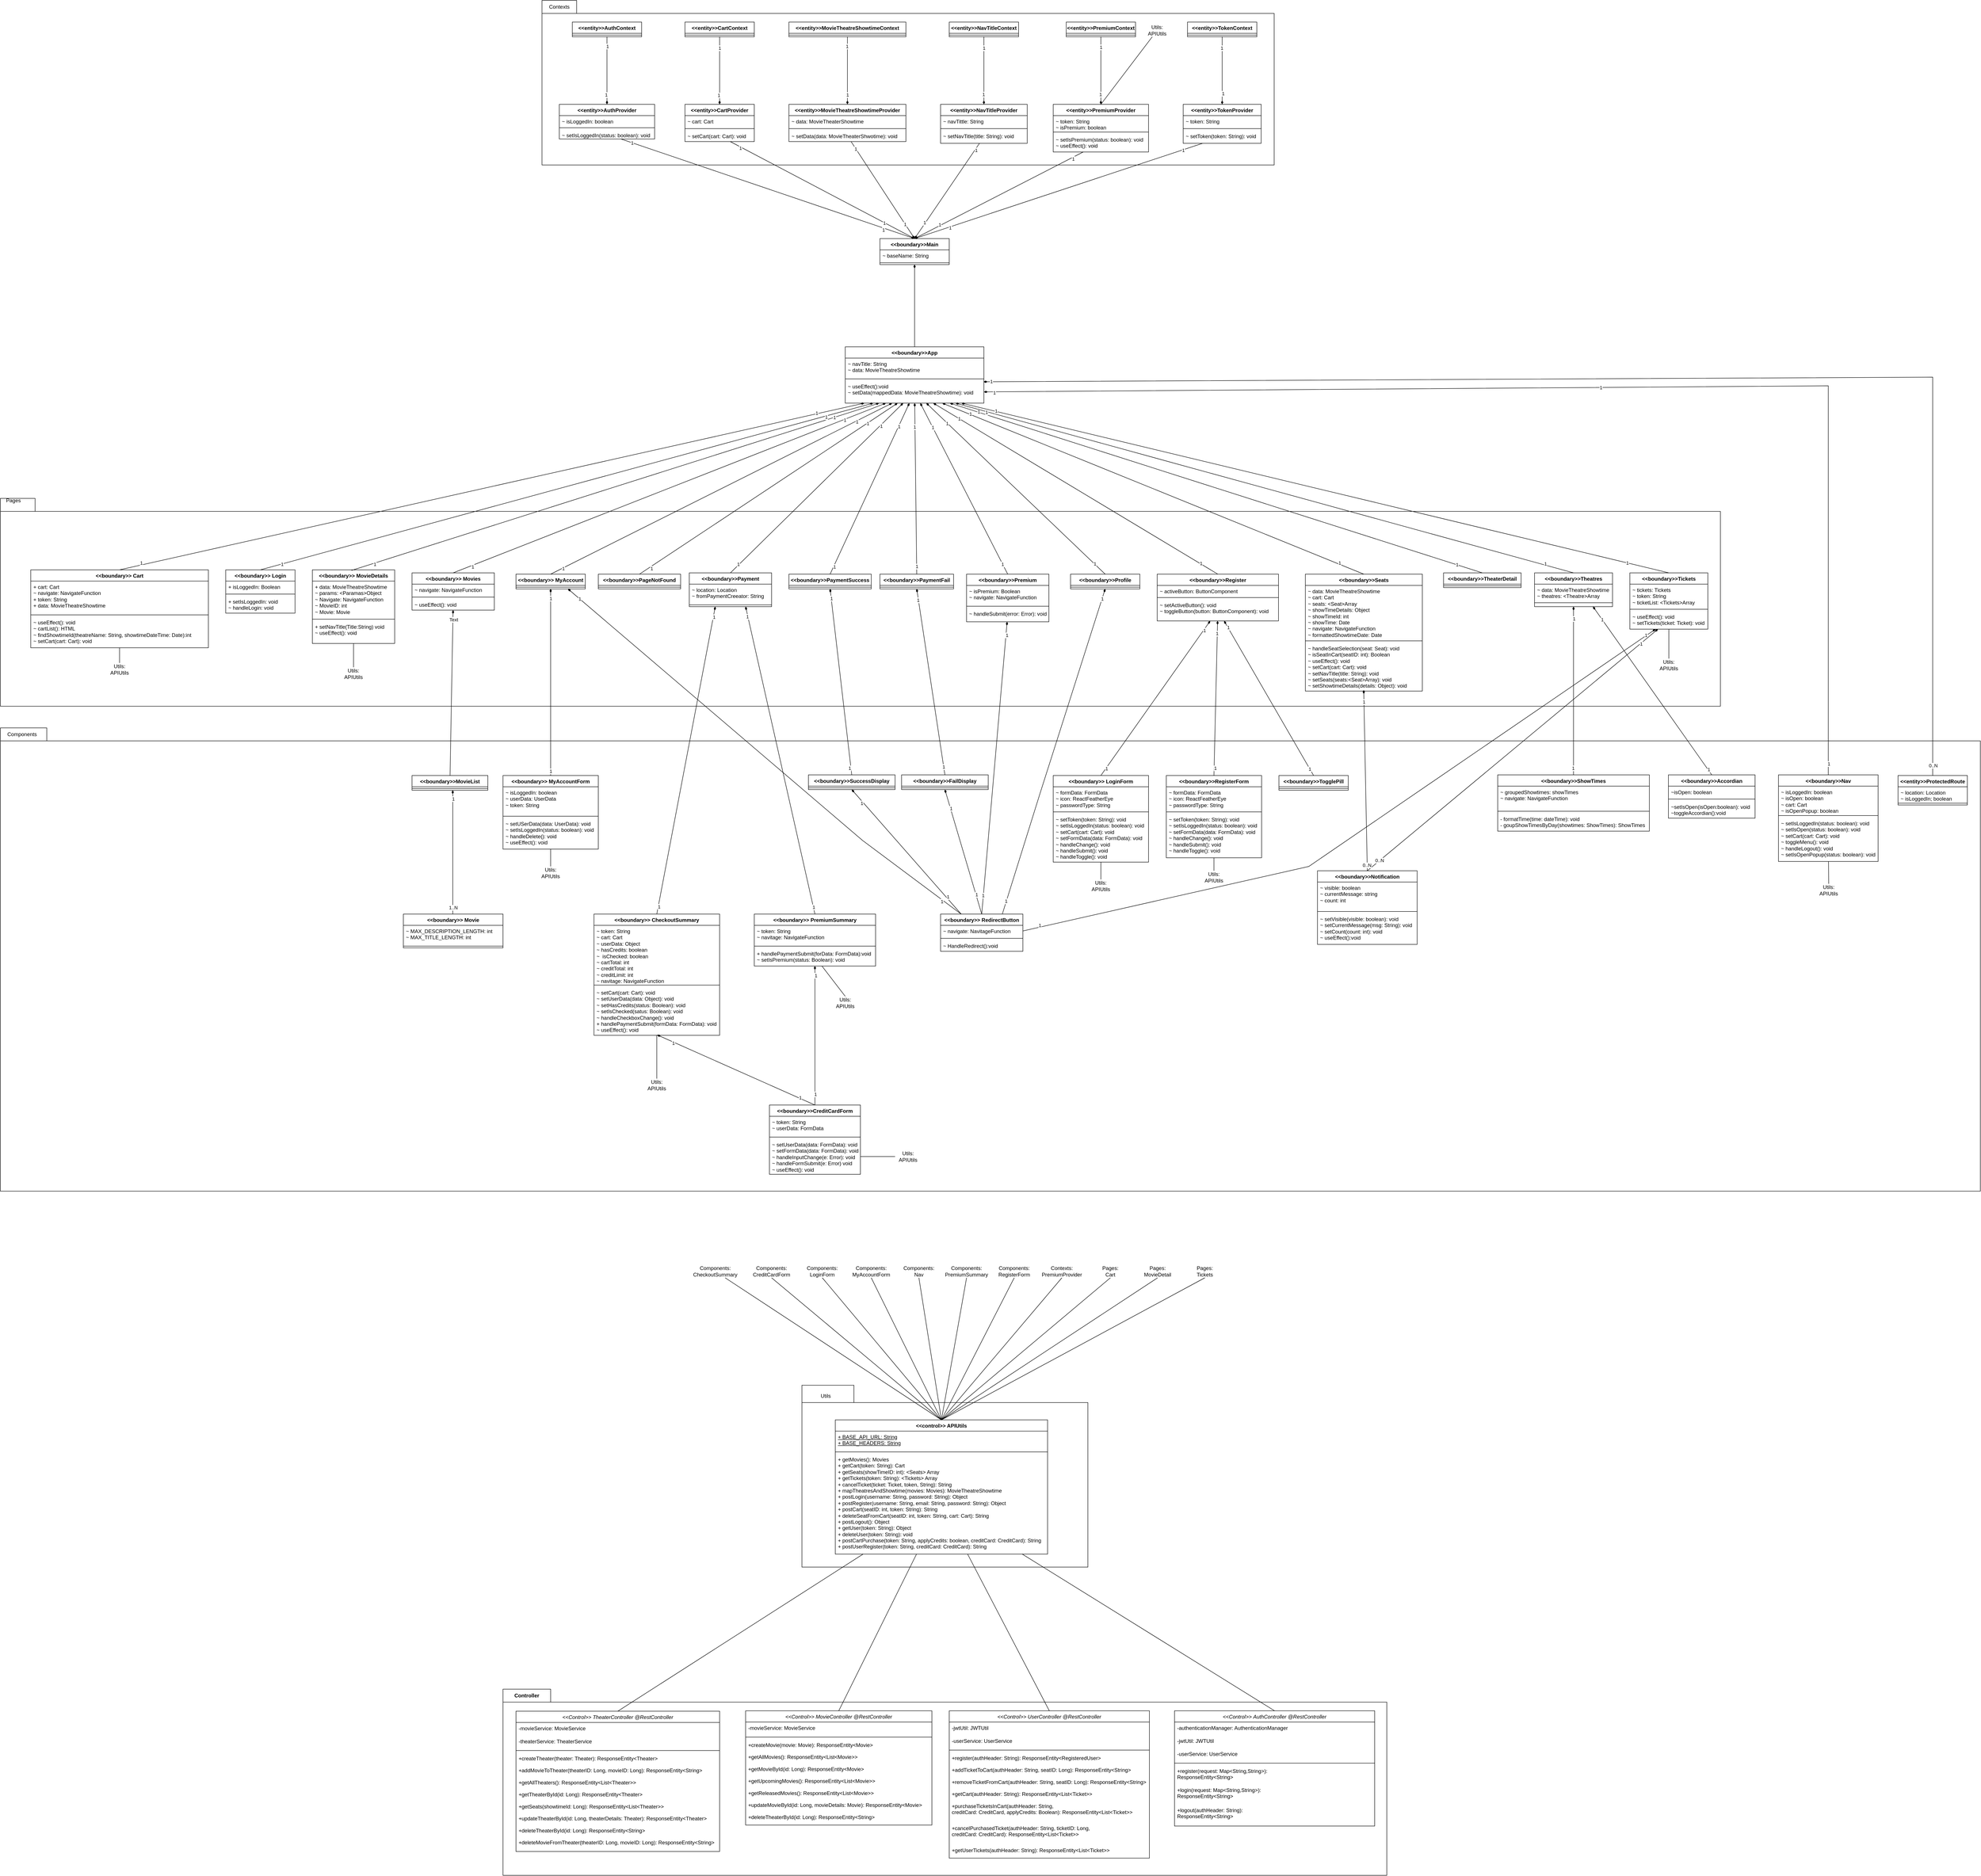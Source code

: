 <mxfile version="24.7.8">
  <diagram id="C5RBs43oDa-KdzZeNtuy" name="Page-1">
    <mxGraphModel dx="14600" dy="5110" grid="1" gridSize="10" guides="1" tooltips="1" connect="1" arrows="1" fold="1" page="1" pageScale="1" pageWidth="1700" pageHeight="1100" math="0" shadow="0">
      <root>
        <mxCell id="WIyWlLk6GJQsqaUBKTNV-0" />
        <mxCell id="WIyWlLk6GJQsqaUBKTNV-1" parent="WIyWlLk6GJQsqaUBKTNV-0" />
        <mxCell id="M9JPsgBOBZFQF8zTLtXx-53" value="" style="shape=folder;fontStyle=1;spacingTop=10;tabWidth=120;tabHeight=40;tabPosition=left;html=1;whiteSpace=wrap;" vertex="1" parent="WIyWlLk6GJQsqaUBKTNV-1">
          <mxGeometry x="1470" y="4348.18" width="660" height="420" as="geometry" />
        </mxCell>
        <mxCell id="XHm6aKo8EF9p3FRcwdcO-277" value="" style="shape=folder;fontStyle=1;spacingTop=10;tabWidth=80;tabHeight=30;tabPosition=left;html=1;whiteSpace=wrap;" parent="WIyWlLk6GJQsqaUBKTNV-1" vertex="1">
          <mxGeometry x="870" y="1150" width="1690" height="380" as="geometry" />
        </mxCell>
        <mxCell id="XHm6aKo8EF9p3FRcwdcO-206" value="" style="shape=folder;fontStyle=1;spacingTop=10;tabWidth=80;tabHeight=30;tabPosition=left;html=1;whiteSpace=wrap;" parent="WIyWlLk6GJQsqaUBKTNV-1" vertex="1">
          <mxGeometry x="-380" y="2300" width="3970" height="480" as="geometry" />
        </mxCell>
        <mxCell id="XHm6aKo8EF9p3FRcwdcO-204" value="" style="shape=folder;fontStyle=1;spacingTop=10;tabWidth=40;tabHeight=30;tabPosition=left;html=1;whiteSpace=wrap;" parent="WIyWlLk6GJQsqaUBKTNV-1" vertex="1">
          <mxGeometry x="-380" y="2830" width="4570" height="1070" as="geometry" />
        </mxCell>
        <mxCell id="XHm6aKo8EF9p3FRcwdcO-0" value="&amp;lt;&amp;lt;boundary&amp;gt;&amp;gt;App" style="swimlane;fontStyle=1;align=center;verticalAlign=top;childLayout=stackLayout;horizontal=1;startSize=26;horizontalStack=0;resizeParent=1;resizeParentMax=0;resizeLast=0;collapsible=1;marginBottom=0;whiteSpace=wrap;html=1;" parent="WIyWlLk6GJQsqaUBKTNV-1" vertex="1">
          <mxGeometry x="1570" y="1950" width="320" height="130" as="geometry">
            <mxRectangle x="340" y="190" width="60" height="30" as="alternateBounds" />
          </mxGeometry>
        </mxCell>
        <mxCell id="XHm6aKo8EF9p3FRcwdcO-1" value="~ navTitle: String&lt;div&gt;~ data: MovieTheatreShowtime&lt;/div&gt;" style="text;strokeColor=none;fillColor=none;align=left;verticalAlign=top;spacingLeft=4;spacingRight=4;overflow=hidden;rotatable=0;points=[[0,0.5],[1,0.5]];portConstraint=eastwest;whiteSpace=wrap;html=1;" parent="XHm6aKo8EF9p3FRcwdcO-0" vertex="1">
          <mxGeometry y="26" width="320" height="44" as="geometry" />
        </mxCell>
        <mxCell id="XHm6aKo8EF9p3FRcwdcO-2" value="" style="line;strokeWidth=1;fillColor=none;align=left;verticalAlign=middle;spacingTop=-1;spacingLeft=3;spacingRight=3;rotatable=0;labelPosition=right;points=[];portConstraint=eastwest;strokeColor=inherit;" parent="XHm6aKo8EF9p3FRcwdcO-0" vertex="1">
          <mxGeometry y="70" width="320" height="8" as="geometry" />
        </mxCell>
        <mxCell id="XHm6aKo8EF9p3FRcwdcO-3" value="~ useEffect():void&lt;div&gt;~ setData(mappedData: MovieTheatreShowtime): void&lt;br&gt;&lt;div&gt;&lt;br&gt;&lt;/div&gt;&lt;/div&gt;" style="text;strokeColor=none;fillColor=none;align=left;verticalAlign=top;spacingLeft=4;spacingRight=4;overflow=hidden;rotatable=0;points=[[0,0.5],[1,0.5]];portConstraint=eastwest;whiteSpace=wrap;html=1;" parent="XHm6aKo8EF9p3FRcwdcO-0" vertex="1">
          <mxGeometry y="78" width="320" height="52" as="geometry" />
        </mxCell>
        <mxCell id="XHm6aKo8EF9p3FRcwdcO-8" value="&amp;lt;&amp;lt;boundary&amp;gt;&amp;gt; Cart" style="swimlane;fontStyle=1;align=center;verticalAlign=top;childLayout=stackLayout;horizontal=1;startSize=26;horizontalStack=0;resizeParent=1;resizeParentMax=0;resizeLast=0;collapsible=1;marginBottom=0;whiteSpace=wrap;html=1;" parent="WIyWlLk6GJQsqaUBKTNV-1" vertex="1">
          <mxGeometry x="-310" y="2465" width="410" height="180" as="geometry" />
        </mxCell>
        <mxCell id="XHm6aKo8EF9p3FRcwdcO-9" value="+ cart: Cart&lt;div&gt;~ navigate: NavigateFunction&lt;/div&gt;&lt;div&gt;+ token: String&lt;/div&gt;&lt;div&gt;+ data: MovieTheatreShowtime&lt;/div&gt;" style="text;strokeColor=none;fillColor=none;align=left;verticalAlign=top;spacingLeft=4;spacingRight=4;overflow=hidden;rotatable=0;points=[[0,0.5],[1,0.5]];portConstraint=eastwest;whiteSpace=wrap;html=1;" parent="XHm6aKo8EF9p3FRcwdcO-8" vertex="1">
          <mxGeometry y="26" width="410" height="74" as="geometry" />
        </mxCell>
        <mxCell id="XHm6aKo8EF9p3FRcwdcO-10" value="" style="line;strokeWidth=1;fillColor=none;align=left;verticalAlign=middle;spacingTop=-1;spacingLeft=3;spacingRight=3;rotatable=0;labelPosition=right;points=[];portConstraint=eastwest;strokeColor=inherit;" parent="XHm6aKo8EF9p3FRcwdcO-8" vertex="1">
          <mxGeometry y="100" width="410" height="8" as="geometry" />
        </mxCell>
        <mxCell id="XHm6aKo8EF9p3FRcwdcO-11" value="~ useEffect(): void&lt;div&gt;~ cartList(): HTML&lt;/div&gt;&lt;div&gt;~ findShowtimeId(theatreName: String, showtimeDateTime: Date):int&lt;/div&gt;&lt;div&gt;~ setCart(cart: Cart): void&lt;/div&gt;" style="text;strokeColor=none;fillColor=none;align=left;verticalAlign=top;spacingLeft=4;spacingRight=4;overflow=hidden;rotatable=0;points=[[0,0.5],[1,0.5]];portConstraint=eastwest;whiteSpace=wrap;html=1;" parent="XHm6aKo8EF9p3FRcwdcO-8" vertex="1">
          <mxGeometry y="108" width="410" height="72" as="geometry" />
        </mxCell>
        <mxCell id="XHm6aKo8EF9p3FRcwdcO-12" value="&amp;lt;&amp;lt;boundary&amp;gt;&amp;gt; Login" style="swimlane;fontStyle=1;align=center;verticalAlign=top;childLayout=stackLayout;horizontal=1;startSize=26;horizontalStack=0;resizeParent=1;resizeParentMax=0;resizeLast=0;collapsible=1;marginBottom=0;whiteSpace=wrap;html=1;" parent="WIyWlLk6GJQsqaUBKTNV-1" vertex="1">
          <mxGeometry x="140" y="2465" width="160" height="100" as="geometry" />
        </mxCell>
        <mxCell id="XHm6aKo8EF9p3FRcwdcO-13" value="+ isLoggedIn: Boolean" style="text;strokeColor=none;fillColor=none;align=left;verticalAlign=top;spacingLeft=4;spacingRight=4;overflow=hidden;rotatable=0;points=[[0,0.5],[1,0.5]];portConstraint=eastwest;whiteSpace=wrap;html=1;" parent="XHm6aKo8EF9p3FRcwdcO-12" vertex="1">
          <mxGeometry y="26" width="160" height="26" as="geometry" />
        </mxCell>
        <mxCell id="XHm6aKo8EF9p3FRcwdcO-14" value="" style="line;strokeWidth=1;fillColor=none;align=left;verticalAlign=middle;spacingTop=-1;spacingLeft=3;spacingRight=3;rotatable=0;labelPosition=right;points=[];portConstraint=eastwest;strokeColor=inherit;" parent="XHm6aKo8EF9p3FRcwdcO-12" vertex="1">
          <mxGeometry y="52" width="160" height="8" as="geometry" />
        </mxCell>
        <mxCell id="XHm6aKo8EF9p3FRcwdcO-15" value="+ setIsLoggedIn: void&lt;div&gt;~ handleLogin: void&lt;/div&gt;" style="text;strokeColor=none;fillColor=none;align=left;verticalAlign=top;spacingLeft=4;spacingRight=4;overflow=hidden;rotatable=0;points=[[0,0.5],[1,0.5]];portConstraint=eastwest;whiteSpace=wrap;html=1;" parent="XHm6aKo8EF9p3FRcwdcO-12" vertex="1">
          <mxGeometry y="60" width="160" height="40" as="geometry" />
        </mxCell>
        <mxCell id="XHm6aKo8EF9p3FRcwdcO-16" value="&amp;lt;&amp;lt;boundary&amp;gt;&amp;gt; MovieDetails" style="swimlane;fontStyle=1;align=center;verticalAlign=top;childLayout=stackLayout;horizontal=1;startSize=26;horizontalStack=0;resizeParent=1;resizeParentMax=0;resizeLast=0;collapsible=1;marginBottom=0;whiteSpace=wrap;html=1;" parent="WIyWlLk6GJQsqaUBKTNV-1" vertex="1">
          <mxGeometry x="340" y="2465" width="190" height="170" as="geometry" />
        </mxCell>
        <mxCell id="XHm6aKo8EF9p3FRcwdcO-17" value="+ data: MovieTheatreShowtime&lt;div&gt;~ params: &amp;lt;Paramas&amp;gt;Object&lt;/div&gt;&lt;div&gt;~ Navigate: NavigateFunction&lt;br&gt;~ MovieID: int&lt;/div&gt;&lt;div&gt;~ Movie: Movie&lt;/div&gt;&lt;div&gt;&lt;br&gt;&lt;/div&gt;&lt;div&gt;&lt;br&gt;&lt;/div&gt;" style="text;strokeColor=none;fillColor=none;align=left;verticalAlign=top;spacingLeft=4;spacingRight=4;overflow=hidden;rotatable=0;points=[[0,0.5],[1,0.5]];portConstraint=eastwest;whiteSpace=wrap;html=1;" parent="XHm6aKo8EF9p3FRcwdcO-16" vertex="1">
          <mxGeometry y="26" width="190" height="84" as="geometry" />
        </mxCell>
        <mxCell id="XHm6aKo8EF9p3FRcwdcO-18" value="" style="line;strokeWidth=1;fillColor=none;align=left;verticalAlign=middle;spacingTop=-1;spacingLeft=3;spacingRight=3;rotatable=0;labelPosition=right;points=[];portConstraint=eastwest;strokeColor=inherit;" parent="XHm6aKo8EF9p3FRcwdcO-16" vertex="1">
          <mxGeometry y="110" width="190" height="8" as="geometry" />
        </mxCell>
        <mxCell id="XHm6aKo8EF9p3FRcwdcO-19" value="+ setNavTitle(Title:String) void&lt;div&gt;~ useEffect(): void&lt;/div&gt;" style="text;strokeColor=none;fillColor=none;align=left;verticalAlign=top;spacingLeft=4;spacingRight=4;overflow=hidden;rotatable=0;points=[[0,0.5],[1,0.5]];portConstraint=eastwest;whiteSpace=wrap;html=1;" parent="XHm6aKo8EF9p3FRcwdcO-16" vertex="1">
          <mxGeometry y="118" width="190" height="52" as="geometry" />
        </mxCell>
        <mxCell id="XHm6aKo8EF9p3FRcwdcO-20" value="&amp;lt;&amp;lt;boundary&amp;gt;&amp;gt; Movies" style="swimlane;fontStyle=1;align=center;verticalAlign=top;childLayout=stackLayout;horizontal=1;startSize=26;horizontalStack=0;resizeParent=1;resizeParentMax=0;resizeLast=0;collapsible=1;marginBottom=0;whiteSpace=wrap;html=1;" parent="WIyWlLk6GJQsqaUBKTNV-1" vertex="1">
          <mxGeometry x="570" y="2472" width="190" height="86" as="geometry" />
        </mxCell>
        <mxCell id="XHm6aKo8EF9p3FRcwdcO-21" value="&lt;div&gt;~ navigate: NavigateFunction&lt;/div&gt;&lt;div&gt;&lt;br&gt;&lt;/div&gt;" style="text;strokeColor=none;fillColor=none;align=left;verticalAlign=top;spacingLeft=4;spacingRight=4;overflow=hidden;rotatable=0;points=[[0,0.5],[1,0.5]];portConstraint=eastwest;whiteSpace=wrap;html=1;" parent="XHm6aKo8EF9p3FRcwdcO-20" vertex="1">
          <mxGeometry y="26" width="190" height="26" as="geometry" />
        </mxCell>
        <mxCell id="XHm6aKo8EF9p3FRcwdcO-22" value="" style="line;strokeWidth=1;fillColor=none;align=left;verticalAlign=middle;spacingTop=-1;spacingLeft=3;spacingRight=3;rotatable=0;labelPosition=right;points=[];portConstraint=eastwest;strokeColor=inherit;" parent="XHm6aKo8EF9p3FRcwdcO-20" vertex="1">
          <mxGeometry y="52" width="190" height="8" as="geometry" />
        </mxCell>
        <mxCell id="XHm6aKo8EF9p3FRcwdcO-23" value="~ useEffect(): void" style="text;strokeColor=none;fillColor=none;align=left;verticalAlign=top;spacingLeft=4;spacingRight=4;overflow=hidden;rotatable=0;points=[[0,0.5],[1,0.5]];portConstraint=eastwest;whiteSpace=wrap;html=1;" parent="XHm6aKo8EF9p3FRcwdcO-20" vertex="1">
          <mxGeometry y="60" width="190" height="26" as="geometry" />
        </mxCell>
        <mxCell id="XHm6aKo8EF9p3FRcwdcO-24" value="&amp;lt;&amp;lt;boundary&amp;gt;&amp;gt; MyAccount" style="swimlane;fontStyle=1;align=center;verticalAlign=top;childLayout=stackLayout;horizontal=1;startSize=26;horizontalStack=0;resizeParent=1;resizeParentMax=0;resizeLast=0;collapsible=1;marginBottom=0;whiteSpace=wrap;html=1;" parent="WIyWlLk6GJQsqaUBKTNV-1" vertex="1">
          <mxGeometry x="810" y="2475" width="160" height="34" as="geometry" />
        </mxCell>
        <mxCell id="XHm6aKo8EF9p3FRcwdcO-26" value="" style="line;strokeWidth=1;fillColor=none;align=left;verticalAlign=middle;spacingTop=-1;spacingLeft=3;spacingRight=3;rotatable=0;labelPosition=right;points=[];portConstraint=eastwest;strokeColor=inherit;" parent="XHm6aKo8EF9p3FRcwdcO-24" vertex="1">
          <mxGeometry y="26" width="160" height="8" as="geometry" />
        </mxCell>
        <mxCell id="XHm6aKo8EF9p3FRcwdcO-29" value="&amp;lt;&amp;lt;boundary&amp;gt;&amp;gt;PageNotFound" style="swimlane;fontStyle=1;align=center;verticalAlign=top;childLayout=stackLayout;horizontal=1;startSize=26;horizontalStack=0;resizeParent=1;resizeParentMax=0;resizeLast=0;collapsible=1;marginBottom=0;whiteSpace=wrap;html=1;" parent="WIyWlLk6GJQsqaUBKTNV-1" vertex="1">
          <mxGeometry x="1000" y="2475" width="190" height="34" as="geometry" />
        </mxCell>
        <mxCell id="XHm6aKo8EF9p3FRcwdcO-31" value="" style="line;strokeWidth=1;fillColor=none;align=left;verticalAlign=middle;spacingTop=-1;spacingLeft=3;spacingRight=3;rotatable=0;labelPosition=right;points=[];portConstraint=eastwest;strokeColor=inherit;" parent="XHm6aKo8EF9p3FRcwdcO-29" vertex="1">
          <mxGeometry y="26" width="190" height="8" as="geometry" />
        </mxCell>
        <mxCell id="XHm6aKo8EF9p3FRcwdcO-33" value="&amp;lt;&amp;lt;boundary&amp;gt;&amp;gt;Payment" style="swimlane;fontStyle=1;align=center;verticalAlign=top;childLayout=stackLayout;horizontal=1;startSize=26;horizontalStack=0;resizeParent=1;resizeParentMax=0;resizeLast=0;collapsible=1;marginBottom=0;whiteSpace=wrap;html=1;" parent="WIyWlLk6GJQsqaUBKTNV-1" vertex="1">
          <mxGeometry x="1210" y="2472" width="190" height="78" as="geometry" />
        </mxCell>
        <mxCell id="XHm6aKo8EF9p3FRcwdcO-34" value="~ location: Location&lt;div&gt;~ fromPaymentCreeator: String&lt;/div&gt;" style="text;strokeColor=none;fillColor=none;align=left;verticalAlign=top;spacingLeft=4;spacingRight=4;overflow=hidden;rotatable=0;points=[[0,0.5],[1,0.5]];portConstraint=eastwest;whiteSpace=wrap;html=1;" parent="XHm6aKo8EF9p3FRcwdcO-33" vertex="1">
          <mxGeometry y="26" width="190" height="44" as="geometry" />
        </mxCell>
        <mxCell id="XHm6aKo8EF9p3FRcwdcO-35" value="" style="line;strokeWidth=1;fillColor=none;align=left;verticalAlign=middle;spacingTop=-1;spacingLeft=3;spacingRight=3;rotatable=0;labelPosition=right;points=[];portConstraint=eastwest;strokeColor=inherit;" parent="XHm6aKo8EF9p3FRcwdcO-33" vertex="1">
          <mxGeometry y="70" width="190" height="8" as="geometry" />
        </mxCell>
        <mxCell id="XHm6aKo8EF9p3FRcwdcO-37" value="&amp;lt;&amp;lt;boundary&amp;gt;&amp;gt;PaymentSuccess" style="swimlane;fontStyle=1;align=center;verticalAlign=top;childLayout=stackLayout;horizontal=1;startSize=26;horizontalStack=0;resizeParent=1;resizeParentMax=0;resizeLast=0;collapsible=1;marginBottom=0;whiteSpace=wrap;html=1;" parent="WIyWlLk6GJQsqaUBKTNV-1" vertex="1">
          <mxGeometry x="1440" y="2475" width="190" height="34" as="geometry" />
        </mxCell>
        <mxCell id="XHm6aKo8EF9p3FRcwdcO-39" value="" style="line;strokeWidth=1;fillColor=none;align=left;verticalAlign=middle;spacingTop=-1;spacingLeft=3;spacingRight=3;rotatable=0;labelPosition=right;points=[];portConstraint=eastwest;strokeColor=inherit;" parent="XHm6aKo8EF9p3FRcwdcO-37" vertex="1">
          <mxGeometry y="26" width="190" height="8" as="geometry" />
        </mxCell>
        <mxCell id="XHm6aKo8EF9p3FRcwdcO-42" value="&amp;lt;&amp;lt;boundary&amp;gt;&amp;gt;PaymentFail" style="swimlane;fontStyle=1;align=center;verticalAlign=top;childLayout=stackLayout;horizontal=1;startSize=26;horizontalStack=0;resizeParent=1;resizeParentMax=0;resizeLast=0;collapsible=1;marginBottom=0;whiteSpace=wrap;html=1;" parent="WIyWlLk6GJQsqaUBKTNV-1" vertex="1">
          <mxGeometry x="1650" y="2475" width="170" height="34" as="geometry" />
        </mxCell>
        <mxCell id="XHm6aKo8EF9p3FRcwdcO-44" value="" style="line;strokeWidth=1;fillColor=none;align=left;verticalAlign=middle;spacingTop=-1;spacingLeft=3;spacingRight=3;rotatable=0;labelPosition=right;points=[];portConstraint=eastwest;strokeColor=inherit;" parent="XHm6aKo8EF9p3FRcwdcO-42" vertex="1">
          <mxGeometry y="26" width="170" height="8" as="geometry" />
        </mxCell>
        <mxCell id="XHm6aKo8EF9p3FRcwdcO-46" value="&amp;lt;&amp;lt;boundary&amp;gt;&amp;gt;Premium" style="swimlane;fontStyle=1;align=center;verticalAlign=top;childLayout=stackLayout;horizontal=1;startSize=26;horizontalStack=0;resizeParent=1;resizeParentMax=0;resizeLast=0;collapsible=1;marginBottom=0;whiteSpace=wrap;html=1;" parent="WIyWlLk6GJQsqaUBKTNV-1" vertex="1">
          <mxGeometry x="1850" y="2475" width="190" height="110" as="geometry" />
        </mxCell>
        <mxCell id="XHm6aKo8EF9p3FRcwdcO-47" value="~ isPremium: Boolean&lt;div&gt;~ navigate: NavigateFunction&lt;/div&gt;" style="text;strokeColor=none;fillColor=none;align=left;verticalAlign=top;spacingLeft=4;spacingRight=4;overflow=hidden;rotatable=0;points=[[0,0.5],[1,0.5]];portConstraint=eastwest;whiteSpace=wrap;html=1;" parent="XHm6aKo8EF9p3FRcwdcO-46" vertex="1">
          <mxGeometry y="26" width="190" height="44" as="geometry" />
        </mxCell>
        <mxCell id="XHm6aKo8EF9p3FRcwdcO-48" value="" style="line;strokeWidth=1;fillColor=none;align=left;verticalAlign=middle;spacingTop=-1;spacingLeft=3;spacingRight=3;rotatable=0;labelPosition=right;points=[];portConstraint=eastwest;strokeColor=inherit;" parent="XHm6aKo8EF9p3FRcwdcO-46" vertex="1">
          <mxGeometry y="70" width="190" height="8" as="geometry" />
        </mxCell>
        <mxCell id="XHm6aKo8EF9p3FRcwdcO-49" value="~ handleSubmit(error: Error): void" style="text;strokeColor=none;fillColor=none;align=left;verticalAlign=top;spacingLeft=4;spacingRight=4;overflow=hidden;rotatable=0;points=[[0,0.5],[1,0.5]];portConstraint=eastwest;whiteSpace=wrap;html=1;" parent="XHm6aKo8EF9p3FRcwdcO-46" vertex="1">
          <mxGeometry y="78" width="190" height="32" as="geometry" />
        </mxCell>
        <mxCell id="XHm6aKo8EF9p3FRcwdcO-50" value="&amp;lt;&amp;lt;boundary&amp;gt;&amp;gt;Profile" style="swimlane;fontStyle=1;align=center;verticalAlign=top;childLayout=stackLayout;horizontal=1;startSize=26;horizontalStack=0;resizeParent=1;resizeParentMax=0;resizeLast=0;collapsible=1;marginBottom=0;whiteSpace=wrap;html=1;" parent="WIyWlLk6GJQsqaUBKTNV-1" vertex="1">
          <mxGeometry x="2090" y="2475" width="160" height="34" as="geometry" />
        </mxCell>
        <mxCell id="XHm6aKo8EF9p3FRcwdcO-52" value="" style="line;strokeWidth=1;fillColor=none;align=left;verticalAlign=middle;spacingTop=-1;spacingLeft=3;spacingRight=3;rotatable=0;labelPosition=right;points=[];portConstraint=eastwest;strokeColor=inherit;" parent="XHm6aKo8EF9p3FRcwdcO-50" vertex="1">
          <mxGeometry y="26" width="160" height="8" as="geometry" />
        </mxCell>
        <mxCell id="XHm6aKo8EF9p3FRcwdcO-54" value="&amp;lt;&amp;lt;boundary&amp;gt;&amp;gt;Register" style="swimlane;fontStyle=1;align=center;verticalAlign=top;childLayout=stackLayout;horizontal=1;startSize=26;horizontalStack=0;resizeParent=1;resizeParentMax=0;resizeLast=0;collapsible=1;marginBottom=0;whiteSpace=wrap;html=1;" parent="WIyWlLk6GJQsqaUBKTNV-1" vertex="1">
          <mxGeometry x="2290" y="2475" width="280" height="108" as="geometry" />
        </mxCell>
        <mxCell id="XHm6aKo8EF9p3FRcwdcO-55" value="~ activeButton: ButtonComponent" style="text;strokeColor=none;fillColor=none;align=left;verticalAlign=top;spacingLeft=4;spacingRight=4;overflow=hidden;rotatable=0;points=[[0,0.5],[1,0.5]];portConstraint=eastwest;whiteSpace=wrap;html=1;" parent="XHm6aKo8EF9p3FRcwdcO-54" vertex="1">
          <mxGeometry y="26" width="280" height="24" as="geometry" />
        </mxCell>
        <mxCell id="XHm6aKo8EF9p3FRcwdcO-56" value="" style="line;strokeWidth=1;fillColor=none;align=left;verticalAlign=middle;spacingTop=-1;spacingLeft=3;spacingRight=3;rotatable=0;labelPosition=right;points=[];portConstraint=eastwest;strokeColor=inherit;" parent="XHm6aKo8EF9p3FRcwdcO-54" vertex="1">
          <mxGeometry y="50" width="280" height="8" as="geometry" />
        </mxCell>
        <mxCell id="XHm6aKo8EF9p3FRcwdcO-57" value="~ setActiveButton(): void&lt;div&gt;~ toggleButton(button: ButtonComponent): void&lt;/div&gt;" style="text;strokeColor=none;fillColor=none;align=left;verticalAlign=top;spacingLeft=4;spacingRight=4;overflow=hidden;rotatable=0;points=[[0,0.5],[1,0.5]];portConstraint=eastwest;whiteSpace=wrap;html=1;" parent="XHm6aKo8EF9p3FRcwdcO-54" vertex="1">
          <mxGeometry y="58" width="280" height="50" as="geometry" />
        </mxCell>
        <mxCell id="XHm6aKo8EF9p3FRcwdcO-58" value="&amp;lt;&amp;lt;boundary&amp;gt;&amp;gt;Seats" style="swimlane;fontStyle=1;align=center;verticalAlign=top;childLayout=stackLayout;horizontal=1;startSize=26;horizontalStack=0;resizeParent=1;resizeParentMax=0;resizeLast=0;collapsible=1;marginBottom=0;whiteSpace=wrap;html=1;" parent="WIyWlLk6GJQsqaUBKTNV-1" vertex="1">
          <mxGeometry x="2632" y="2475" width="270" height="270" as="geometry" />
        </mxCell>
        <mxCell id="XHm6aKo8EF9p3FRcwdcO-59" value="~ data: MovieTheatreShowtime&lt;div&gt;~ cart: Cart&lt;/div&gt;&lt;div&gt;~ seats: &amp;lt;Seat&amp;gt;Array&lt;/div&gt;&lt;div&gt;~ showTimeDetails: Object&lt;/div&gt;&lt;div&gt;~ showTimeId: int&lt;/div&gt;&lt;div&gt;~ showTime: Date&lt;/div&gt;&lt;div&gt;~ navigate: NavigateFunction&lt;/div&gt;&lt;div&gt;~ formattedShowtimeDate: Date&lt;/div&gt;" style="text;strokeColor=none;fillColor=none;align=left;verticalAlign=top;spacingLeft=4;spacingRight=4;overflow=hidden;rotatable=0;points=[[0,0.5],[1,0.5]];portConstraint=eastwest;whiteSpace=wrap;html=1;" parent="XHm6aKo8EF9p3FRcwdcO-58" vertex="1">
          <mxGeometry y="26" width="270" height="124" as="geometry" />
        </mxCell>
        <mxCell id="XHm6aKo8EF9p3FRcwdcO-60" value="" style="line;strokeWidth=1;fillColor=none;align=left;verticalAlign=middle;spacingTop=-1;spacingLeft=3;spacingRight=3;rotatable=0;labelPosition=right;points=[];portConstraint=eastwest;strokeColor=inherit;" parent="XHm6aKo8EF9p3FRcwdcO-58" vertex="1">
          <mxGeometry y="150" width="270" height="8" as="geometry" />
        </mxCell>
        <mxCell id="XHm6aKo8EF9p3FRcwdcO-61" value="~ handleSeatSelection(seat: Seat): void&lt;div&gt;~ isSeatInCart(seatID: int): Boolean&lt;/div&gt;&lt;div&gt;~ useEffect(): void&lt;/div&gt;&lt;div&gt;~ setCart(cart: Cart): void&lt;/div&gt;&lt;div&gt;~ setNavTitle(title: String): void&lt;/div&gt;&lt;div&gt;~ setSeats(seats:&amp;lt;Seat&amp;gt;Array): void&lt;/div&gt;&lt;div&gt;~ setShowtimeDetails(details: Object): void&lt;/div&gt;" style="text;strokeColor=none;fillColor=none;align=left;verticalAlign=top;spacingLeft=4;spacingRight=4;overflow=hidden;rotatable=0;points=[[0,0.5],[1,0.5]];portConstraint=eastwest;whiteSpace=wrap;html=1;" parent="XHm6aKo8EF9p3FRcwdcO-58" vertex="1">
          <mxGeometry y="158" width="270" height="112" as="geometry" />
        </mxCell>
        <mxCell id="XHm6aKo8EF9p3FRcwdcO-62" value="&amp;lt;&amp;lt;boundary&amp;gt;&amp;gt;TheaterDetail" style="swimlane;fontStyle=1;align=center;verticalAlign=top;childLayout=stackLayout;horizontal=1;startSize=26;horizontalStack=0;resizeParent=1;resizeParentMax=0;resizeLast=0;collapsible=1;marginBottom=0;whiteSpace=wrap;html=1;" parent="WIyWlLk6GJQsqaUBKTNV-1" vertex="1">
          <mxGeometry x="2951" y="2472" width="179" height="34" as="geometry" />
        </mxCell>
        <mxCell id="XHm6aKo8EF9p3FRcwdcO-64" value="" style="line;strokeWidth=1;fillColor=none;align=left;verticalAlign=middle;spacingTop=-1;spacingLeft=3;spacingRight=3;rotatable=0;labelPosition=right;points=[];portConstraint=eastwest;strokeColor=inherit;" parent="XHm6aKo8EF9p3FRcwdcO-62" vertex="1">
          <mxGeometry y="26" width="179" height="8" as="geometry" />
        </mxCell>
        <mxCell id="XHm6aKo8EF9p3FRcwdcO-66" value="&amp;lt;&amp;lt;boundary&amp;gt;&amp;gt;Theatres" style="swimlane;fontStyle=1;align=center;verticalAlign=top;childLayout=stackLayout;horizontal=1;startSize=26;horizontalStack=0;resizeParent=1;resizeParentMax=0;resizeLast=0;collapsible=1;marginBottom=0;whiteSpace=wrap;html=1;" parent="WIyWlLk6GJQsqaUBKTNV-1" vertex="1">
          <mxGeometry x="3161" y="2472" width="180" height="78" as="geometry" />
        </mxCell>
        <mxCell id="XHm6aKo8EF9p3FRcwdcO-67" value="~ data: MovieTheatreShowtime&lt;div&gt;~ theatres: &amp;lt;Theatre&amp;gt;Array&lt;/div&gt;" style="text;strokeColor=none;fillColor=none;align=left;verticalAlign=top;spacingLeft=4;spacingRight=4;overflow=hidden;rotatable=0;points=[[0,0.5],[1,0.5]];portConstraint=eastwest;whiteSpace=wrap;html=1;" parent="XHm6aKo8EF9p3FRcwdcO-66" vertex="1">
          <mxGeometry y="26" width="180" height="34" as="geometry" />
        </mxCell>
        <mxCell id="XHm6aKo8EF9p3FRcwdcO-68" value="" style="line;strokeWidth=1;fillColor=none;align=left;verticalAlign=middle;spacingTop=-1;spacingLeft=3;spacingRight=3;rotatable=0;labelPosition=right;points=[];portConstraint=eastwest;strokeColor=inherit;" parent="XHm6aKo8EF9p3FRcwdcO-66" vertex="1">
          <mxGeometry y="60" width="180" height="18" as="geometry" />
        </mxCell>
        <mxCell id="XHm6aKo8EF9p3FRcwdcO-70" value="&amp;lt;&amp;lt;boundary&amp;gt;&amp;gt;Tickets" style="swimlane;fontStyle=1;align=center;verticalAlign=top;childLayout=stackLayout;horizontal=1;startSize=26;horizontalStack=0;resizeParent=1;resizeParentMax=0;resizeLast=0;collapsible=1;marginBottom=0;whiteSpace=wrap;html=1;" parent="WIyWlLk6GJQsqaUBKTNV-1" vertex="1">
          <mxGeometry x="3381" y="2472" width="180" height="130" as="geometry" />
        </mxCell>
        <mxCell id="XHm6aKo8EF9p3FRcwdcO-71" value="~ tickets: Tickets&lt;div&gt;~ token: String&lt;/div&gt;&lt;div&gt;~ ticketList: &amp;lt;Tickets&amp;gt;Array&lt;/div&gt;" style="text;strokeColor=none;fillColor=none;align=left;verticalAlign=top;spacingLeft=4;spacingRight=4;overflow=hidden;rotatable=0;points=[[0,0.5],[1,0.5]];portConstraint=eastwest;whiteSpace=wrap;html=1;" parent="XHm6aKo8EF9p3FRcwdcO-70" vertex="1">
          <mxGeometry y="26" width="180" height="54" as="geometry" />
        </mxCell>
        <mxCell id="XHm6aKo8EF9p3FRcwdcO-72" value="" style="line;strokeWidth=1;fillColor=none;align=left;verticalAlign=middle;spacingTop=-1;spacingLeft=3;spacingRight=3;rotatable=0;labelPosition=right;points=[];portConstraint=eastwest;strokeColor=inherit;" parent="XHm6aKo8EF9p3FRcwdcO-70" vertex="1">
          <mxGeometry y="80" width="180" height="8" as="geometry" />
        </mxCell>
        <mxCell id="XHm6aKo8EF9p3FRcwdcO-73" value="~ useEffect(): void&lt;div&gt;~ setTickets(ticket: Ticket): void&lt;/div&gt;" style="text;strokeColor=none;fillColor=none;align=left;verticalAlign=top;spacingLeft=4;spacingRight=4;overflow=hidden;rotatable=0;points=[[0,0.5],[1,0.5]];portConstraint=eastwest;whiteSpace=wrap;html=1;" parent="XHm6aKo8EF9p3FRcwdcO-70" vertex="1">
          <mxGeometry y="88" width="180" height="42" as="geometry" />
        </mxCell>
        <mxCell id="XHm6aKo8EF9p3FRcwdcO-76" value="" style="endArrow=diamondThin;html=1;rounded=0;exitX=0.5;exitY=0;exitDx=0;exitDy=0;endFill=1;" parent="WIyWlLk6GJQsqaUBKTNV-1" source="XHm6aKo8EF9p3FRcwdcO-37" target="XHm6aKo8EF9p3FRcwdcO-3" edge="1">
          <mxGeometry width="50" height="50" relative="1" as="geometry">
            <mxPoint x="1530" y="2470" as="sourcePoint" />
            <mxPoint x="1560" y="2340" as="targetPoint" />
          </mxGeometry>
        </mxCell>
        <mxCell id="LTmJtZ93EWUdq9NgM7vV-9" value="1" style="edgeLabel;html=1;align=center;verticalAlign=middle;resizable=0;points=[];" parent="XHm6aKo8EF9p3FRcwdcO-76" vertex="1" connectable="0">
          <mxGeometry x="0.73" y="-1" relative="1" as="geometry">
            <mxPoint as="offset" />
          </mxGeometry>
        </mxCell>
        <mxCell id="LTmJtZ93EWUdq9NgM7vV-24" value="1" style="edgeLabel;html=1;align=center;verticalAlign=middle;resizable=0;points=[];" parent="XHm6aKo8EF9p3FRcwdcO-76" vertex="1" connectable="0">
          <mxGeometry x="-0.907" y="-1" relative="1" as="geometry">
            <mxPoint as="offset" />
          </mxGeometry>
        </mxCell>
        <mxCell id="XHm6aKo8EF9p3FRcwdcO-78" value="" style="endArrow=diamondThin;html=1;rounded=0;exitX=0.5;exitY=0;exitDx=0;exitDy=0;endFill=1;" parent="WIyWlLk6GJQsqaUBKTNV-1" source="XHm6aKo8EF9p3FRcwdcO-33" target="XHm6aKo8EF9p3FRcwdcO-3" edge="1">
          <mxGeometry width="50" height="50" relative="1" as="geometry">
            <mxPoint x="1300" y="2400" as="sourcePoint" />
            <mxPoint x="1560" y="2340" as="targetPoint" />
          </mxGeometry>
        </mxCell>
        <mxCell id="LTmJtZ93EWUdq9NgM7vV-8" value="1" style="edgeLabel;html=1;align=center;verticalAlign=middle;resizable=0;points=[];" parent="XHm6aKo8EF9p3FRcwdcO-78" vertex="1" connectable="0">
          <mxGeometry x="0.739" y="-2" relative="1" as="geometry">
            <mxPoint as="offset" />
          </mxGeometry>
        </mxCell>
        <mxCell id="LTmJtZ93EWUdq9NgM7vV-23" value="1" style="edgeLabel;html=1;align=center;verticalAlign=middle;resizable=0;points=[];" parent="XHm6aKo8EF9p3FRcwdcO-78" vertex="1" connectable="0">
          <mxGeometry x="-0.901" y="2" relative="1" as="geometry">
            <mxPoint as="offset" />
          </mxGeometry>
        </mxCell>
        <mxCell id="XHm6aKo8EF9p3FRcwdcO-79" value="" style="endArrow=none;html=1;rounded=0;entryX=0.5;entryY=0;entryDx=0;entryDy=0;endFill=0;startArrow=diamondThin;startFill=1;" parent="WIyWlLk6GJQsqaUBKTNV-1" source="XHm6aKo8EF9p3FRcwdcO-3" target="XHm6aKo8EF9p3FRcwdcO-42" edge="1">
          <mxGeometry width="50" height="50" relative="1" as="geometry">
            <mxPoint x="1570" y="2290" as="sourcePoint" />
            <mxPoint x="1630" y="2290" as="targetPoint" />
          </mxGeometry>
        </mxCell>
        <mxCell id="LTmJtZ93EWUdq9NgM7vV-10" value="1" style="edgeLabel;html=1;align=center;verticalAlign=middle;resizable=0;points=[];" parent="XHm6aKo8EF9p3FRcwdcO-79" vertex="1" connectable="0">
          <mxGeometry x="-0.721" y="-1" relative="1" as="geometry">
            <mxPoint as="offset" />
          </mxGeometry>
        </mxCell>
        <mxCell id="LTmJtZ93EWUdq9NgM7vV-25" value="1" style="edgeLabel;html=1;align=center;verticalAlign=middle;resizable=0;points=[];" parent="XHm6aKo8EF9p3FRcwdcO-79" vertex="1" connectable="0">
          <mxGeometry x="0.907" relative="1" as="geometry">
            <mxPoint as="offset" />
          </mxGeometry>
        </mxCell>
        <mxCell id="XHm6aKo8EF9p3FRcwdcO-80" value="" style="endArrow=none;html=1;rounded=0;entryX=0.5;entryY=0;entryDx=0;entryDy=0;endFill=0;startArrow=diamondThin;startFill=1;" parent="WIyWlLk6GJQsqaUBKTNV-1" source="XHm6aKo8EF9p3FRcwdcO-3" target="XHm6aKo8EF9p3FRcwdcO-46" edge="1">
          <mxGeometry width="50" height="50" relative="1" as="geometry">
            <mxPoint x="1560" y="2340" as="sourcePoint" />
            <mxPoint x="1880" y="2440" as="targetPoint" />
          </mxGeometry>
        </mxCell>
        <mxCell id="LTmJtZ93EWUdq9NgM7vV-11" value="1" style="edgeLabel;html=1;align=center;verticalAlign=middle;resizable=0;points=[];" parent="XHm6aKo8EF9p3FRcwdcO-80" vertex="1" connectable="0">
          <mxGeometry x="-0.718" relative="1" as="geometry">
            <mxPoint as="offset" />
          </mxGeometry>
        </mxCell>
        <mxCell id="LTmJtZ93EWUdq9NgM7vV-26" value="1" style="edgeLabel;html=1;align=center;verticalAlign=middle;resizable=0;points=[];" parent="XHm6aKo8EF9p3FRcwdcO-80" vertex="1" connectable="0">
          <mxGeometry x="0.882" relative="1" as="geometry">
            <mxPoint as="offset" />
          </mxGeometry>
        </mxCell>
        <mxCell id="XHm6aKo8EF9p3FRcwdcO-81" value="" style="endArrow=none;html=1;rounded=0;entryX=0.5;entryY=0;entryDx=0;entryDy=0;endFill=0;startArrow=diamondThin;startFill=1;" parent="WIyWlLk6GJQsqaUBKTNV-1" source="XHm6aKo8EF9p3FRcwdcO-3" target="XHm6aKo8EF9p3FRcwdcO-54" edge="1">
          <mxGeometry width="50" height="50" relative="1" as="geometry">
            <mxPoint x="1560" y="2340" as="sourcePoint" />
            <mxPoint x="2360" y="2500" as="targetPoint" />
          </mxGeometry>
        </mxCell>
        <mxCell id="LTmJtZ93EWUdq9NgM7vV-13" value="1" style="edgeLabel;html=1;align=center;verticalAlign=middle;resizable=0;points=[];" parent="XHm6aKo8EF9p3FRcwdcO-81" vertex="1" connectable="0">
          <mxGeometry x="-0.818" relative="1" as="geometry">
            <mxPoint as="offset" />
          </mxGeometry>
        </mxCell>
        <mxCell id="LTmJtZ93EWUdq9NgM7vV-28" value="1" style="edgeLabel;html=1;align=center;verticalAlign=middle;resizable=0;points=[];" parent="XHm6aKo8EF9p3FRcwdcO-81" vertex="1" connectable="0">
          <mxGeometry x="0.879" y="1" relative="1" as="geometry">
            <mxPoint as="offset" />
          </mxGeometry>
        </mxCell>
        <mxCell id="XHm6aKo8EF9p3FRcwdcO-82" value="" style="endArrow=none;html=1;rounded=0;entryX=0.5;entryY=0;entryDx=0;entryDy=0;endFill=0;startArrow=diamondThin;startFill=1;" parent="WIyWlLk6GJQsqaUBKTNV-1" source="XHm6aKo8EF9p3FRcwdcO-3" target="XHm6aKo8EF9p3FRcwdcO-50" edge="1">
          <mxGeometry width="50" height="50" relative="1" as="geometry">
            <mxPoint x="1640" y="2300" as="sourcePoint" />
            <mxPoint x="2060" y="2430" as="targetPoint" />
          </mxGeometry>
        </mxCell>
        <mxCell id="LTmJtZ93EWUdq9NgM7vV-12" value="1" style="edgeLabel;html=1;align=center;verticalAlign=middle;resizable=0;points=[];" parent="XHm6aKo8EF9p3FRcwdcO-82" vertex="1" connectable="0">
          <mxGeometry x="-0.766" y="-1" relative="1" as="geometry">
            <mxPoint as="offset" />
          </mxGeometry>
        </mxCell>
        <mxCell id="LTmJtZ93EWUdq9NgM7vV-27" value="1" style="edgeLabel;html=1;align=center;verticalAlign=middle;resizable=0;points=[];" parent="XHm6aKo8EF9p3FRcwdcO-82" vertex="1" connectable="0">
          <mxGeometry x="0.882" y="1" relative="1" as="geometry">
            <mxPoint as="offset" />
          </mxGeometry>
        </mxCell>
        <mxCell id="XHm6aKo8EF9p3FRcwdcO-83" value="" style="endArrow=none;html=1;rounded=0;entryX=0.5;entryY=0;entryDx=0;entryDy=0;endFill=0;startArrow=diamondThin;startFill=1;" parent="WIyWlLk6GJQsqaUBKTNV-1" source="XHm6aKo8EF9p3FRcwdcO-3" target="XHm6aKo8EF9p3FRcwdcO-58" edge="1">
          <mxGeometry width="50" height="50" relative="1" as="geometry">
            <mxPoint x="1560" y="2340" as="sourcePoint" />
            <mxPoint x="2440" y="2600" as="targetPoint" />
          </mxGeometry>
        </mxCell>
        <mxCell id="LTmJtZ93EWUdq9NgM7vV-14" value="1" style="edgeLabel;html=1;align=center;verticalAlign=middle;resizable=0;points=[];" parent="XHm6aKo8EF9p3FRcwdcO-83" vertex="1" connectable="0">
          <mxGeometry x="-0.868" y="2" relative="1" as="geometry">
            <mxPoint as="offset" />
          </mxGeometry>
        </mxCell>
        <mxCell id="LTmJtZ93EWUdq9NgM7vV-29" value="1" style="edgeLabel;html=1;align=center;verticalAlign=middle;resizable=0;points=[];" parent="XHm6aKo8EF9p3FRcwdcO-83" vertex="1" connectable="0">
          <mxGeometry x="0.882" y="3" relative="1" as="geometry">
            <mxPoint as="offset" />
          </mxGeometry>
        </mxCell>
        <mxCell id="XHm6aKo8EF9p3FRcwdcO-84" value="" style="endArrow=none;html=1;rounded=0;entryX=0.5;entryY=0;entryDx=0;entryDy=0;endFill=0;startArrow=diamondThin;startFill=1;" parent="WIyWlLk6GJQsqaUBKTNV-1" source="XHm6aKo8EF9p3FRcwdcO-3" target="XHm6aKo8EF9p3FRcwdcO-62" edge="1">
          <mxGeometry width="50" height="50" relative="1" as="geometry">
            <mxPoint x="1560" y="2340" as="sourcePoint" />
            <mxPoint x="1930" y="2370" as="targetPoint" />
          </mxGeometry>
        </mxCell>
        <mxCell id="LTmJtZ93EWUdq9NgM7vV-15" value="1" style="edgeLabel;html=1;align=center;verticalAlign=middle;resizable=0;points=[];" parent="XHm6aKo8EF9p3FRcwdcO-84" vertex="1" connectable="0">
          <mxGeometry x="-0.892" y="1" relative="1" as="geometry">
            <mxPoint as="offset" />
          </mxGeometry>
        </mxCell>
        <mxCell id="LTmJtZ93EWUdq9NgM7vV-30" value="1" style="edgeLabel;html=1;align=center;verticalAlign=middle;resizable=0;points=[];" parent="XHm6aKo8EF9p3FRcwdcO-84" vertex="1" connectable="0">
          <mxGeometry x="0.905" y="1" relative="1" as="geometry">
            <mxPoint as="offset" />
          </mxGeometry>
        </mxCell>
        <mxCell id="XHm6aKo8EF9p3FRcwdcO-85" value="" style="endArrow=none;html=1;rounded=0;entryX=0.5;entryY=0;entryDx=0;entryDy=0;endFill=0;startArrow=diamondThin;startFill=1;" parent="WIyWlLk6GJQsqaUBKTNV-1" source="XHm6aKo8EF9p3FRcwdcO-3" target="XHm6aKo8EF9p3FRcwdcO-66" edge="1">
          <mxGeometry width="50" height="50" relative="1" as="geometry">
            <mxPoint x="1560" y="2340" as="sourcePoint" />
            <mxPoint x="3060" y="2500" as="targetPoint" />
          </mxGeometry>
        </mxCell>
        <mxCell id="LTmJtZ93EWUdq9NgM7vV-16" value="1" style="edgeLabel;html=1;align=center;verticalAlign=middle;resizable=0;points=[];" parent="XHm6aKo8EF9p3FRcwdcO-85" vertex="1" connectable="0">
          <mxGeometry x="-0.899" y="-1" relative="1" as="geometry">
            <mxPoint as="offset" />
          </mxGeometry>
        </mxCell>
        <mxCell id="LTmJtZ93EWUdq9NgM7vV-31" value="1" style="edgeLabel;html=1;align=center;verticalAlign=middle;resizable=0;points=[];" parent="XHm6aKo8EF9p3FRcwdcO-85" vertex="1" connectable="0">
          <mxGeometry x="0.907" y="3" relative="1" as="geometry">
            <mxPoint as="offset" />
          </mxGeometry>
        </mxCell>
        <mxCell id="XHm6aKo8EF9p3FRcwdcO-86" value="" style="endArrow=none;html=1;rounded=0;entryX=0.5;entryY=0;entryDx=0;entryDy=0;endFill=0;startArrow=diamondThin;startFill=1;" parent="WIyWlLk6GJQsqaUBKTNV-1" source="XHm6aKo8EF9p3FRcwdcO-3" target="XHm6aKo8EF9p3FRcwdcO-70" edge="1">
          <mxGeometry width="50" height="50" relative="1" as="geometry">
            <mxPoint x="1560" y="2340" as="sourcePoint" />
            <mxPoint x="3060" y="2500" as="targetPoint" />
          </mxGeometry>
        </mxCell>
        <mxCell id="LTmJtZ93EWUdq9NgM7vV-17" value="1" style="edgeLabel;html=1;align=center;verticalAlign=middle;resizable=0;points=[];" parent="XHm6aKo8EF9p3FRcwdcO-86" vertex="1" connectable="0">
          <mxGeometry x="-0.903" y="1" relative="1" as="geometry">
            <mxPoint as="offset" />
          </mxGeometry>
        </mxCell>
        <mxCell id="LTmJtZ93EWUdq9NgM7vV-32" value="1" style="edgeLabel;html=1;align=center;verticalAlign=middle;resizable=0;points=[];" parent="XHm6aKo8EF9p3FRcwdcO-86" vertex="1" connectable="0">
          <mxGeometry x="0.882" relative="1" as="geometry">
            <mxPoint as="offset" />
          </mxGeometry>
        </mxCell>
        <mxCell id="XHm6aKo8EF9p3FRcwdcO-87" value="" style="endArrow=diamondThin;html=1;rounded=0;exitX=0.5;exitY=0;exitDx=0;exitDy=0;endFill=1;" parent="WIyWlLk6GJQsqaUBKTNV-1" source="XHm6aKo8EF9p3FRcwdcO-29" target="XHm6aKo8EF9p3FRcwdcO-3" edge="1">
          <mxGeometry width="50" height="50" relative="1" as="geometry">
            <mxPoint x="1110" y="2510" as="sourcePoint" />
            <mxPoint x="1560" y="2340" as="targetPoint" />
          </mxGeometry>
        </mxCell>
        <mxCell id="LTmJtZ93EWUdq9NgM7vV-7" value="1" style="edgeLabel;html=1;align=center;verticalAlign=middle;resizable=0;points=[];" parent="XHm6aKo8EF9p3FRcwdcO-87" vertex="1" connectable="0">
          <mxGeometry x="0.766" y="-1" relative="1" as="geometry">
            <mxPoint as="offset" />
          </mxGeometry>
        </mxCell>
        <mxCell id="LTmJtZ93EWUdq9NgM7vV-22" value="1" style="edgeLabel;html=1;align=center;verticalAlign=middle;resizable=0;points=[];" parent="XHm6aKo8EF9p3FRcwdcO-87" vertex="1" connectable="0">
          <mxGeometry x="-0.914" y="-4" relative="1" as="geometry">
            <mxPoint as="offset" />
          </mxGeometry>
        </mxCell>
        <mxCell id="XHm6aKo8EF9p3FRcwdcO-88" value="" style="endArrow=diamondThin;html=1;rounded=0;exitX=0.5;exitY=0;exitDx=0;exitDy=0;endFill=1;" parent="WIyWlLk6GJQsqaUBKTNV-1" source="XHm6aKo8EF9p3FRcwdcO-24" target="XHm6aKo8EF9p3FRcwdcO-3" edge="1">
          <mxGeometry width="50" height="50" relative="1" as="geometry">
            <mxPoint x="870" y="2460" as="sourcePoint" />
            <mxPoint x="1370" y="2300" as="targetPoint" />
          </mxGeometry>
        </mxCell>
        <mxCell id="LTmJtZ93EWUdq9NgM7vV-6" value="1" style="edgeLabel;html=1;align=center;verticalAlign=middle;resizable=0;points=[];" parent="XHm6aKo8EF9p3FRcwdcO-88" vertex="1" connectable="0">
          <mxGeometry x="0.792" y="-2" relative="1" as="geometry">
            <mxPoint as="offset" />
          </mxGeometry>
        </mxCell>
        <mxCell id="LTmJtZ93EWUdq9NgM7vV-21" value="1" style="edgeLabel;html=1;align=center;verticalAlign=middle;resizable=0;points=[];" parent="XHm6aKo8EF9p3FRcwdcO-88" vertex="1" connectable="0">
          <mxGeometry x="-0.929" y="-1" relative="1" as="geometry">
            <mxPoint as="offset" />
          </mxGeometry>
        </mxCell>
        <mxCell id="XHm6aKo8EF9p3FRcwdcO-89" value="" style="endArrow=diamondThin;html=1;rounded=0;exitX=0.5;exitY=0;exitDx=0;exitDy=0;endFill=1;" parent="WIyWlLk6GJQsqaUBKTNV-1" source="XHm6aKo8EF9p3FRcwdcO-20" target="XHm6aKo8EF9p3FRcwdcO-3" edge="1">
          <mxGeometry width="50" height="50" relative="1" as="geometry">
            <mxPoint x="680" y="2450" as="sourcePoint" />
            <mxPoint x="730" y="2400" as="targetPoint" />
          </mxGeometry>
        </mxCell>
        <mxCell id="LTmJtZ93EWUdq9NgM7vV-5" value="1" style="edgeLabel;html=1;align=center;verticalAlign=middle;resizable=0;points=[];" parent="XHm6aKo8EF9p3FRcwdcO-89" vertex="1" connectable="0">
          <mxGeometry x="0.808" y="-1" relative="1" as="geometry">
            <mxPoint as="offset" />
          </mxGeometry>
        </mxCell>
        <mxCell id="LTmJtZ93EWUdq9NgM7vV-20" value="1" style="edgeLabel;html=1;align=center;verticalAlign=middle;resizable=0;points=[];" parent="XHm6aKo8EF9p3FRcwdcO-89" vertex="1" connectable="0">
          <mxGeometry x="-0.913" y="-3" relative="1" as="geometry">
            <mxPoint as="offset" />
          </mxGeometry>
        </mxCell>
        <mxCell id="XHm6aKo8EF9p3FRcwdcO-90" value="" style="endArrow=diamondThin;html=1;rounded=0;exitX=0.475;exitY=0.008;exitDx=0;exitDy=0;exitPerimeter=0;endFill=1;" parent="WIyWlLk6GJQsqaUBKTNV-1" source="XHm6aKo8EF9p3FRcwdcO-16" target="XHm6aKo8EF9p3FRcwdcO-3" edge="1">
          <mxGeometry width="50" height="50" relative="1" as="geometry">
            <mxPoint x="410" y="2430" as="sourcePoint" />
            <mxPoint x="460" y="2380" as="targetPoint" />
          </mxGeometry>
        </mxCell>
        <mxCell id="LTmJtZ93EWUdq9NgM7vV-4" value="1" style="edgeLabel;html=1;align=center;verticalAlign=middle;resizable=0;points=[];" parent="XHm6aKo8EF9p3FRcwdcO-90" vertex="1" connectable="0">
          <mxGeometry x="0.83" relative="1" as="geometry">
            <mxPoint as="offset" />
          </mxGeometry>
        </mxCell>
        <mxCell id="LTmJtZ93EWUdq9NgM7vV-19" value="1" style="edgeLabel;html=1;align=center;verticalAlign=middle;resizable=0;points=[];" parent="XHm6aKo8EF9p3FRcwdcO-90" vertex="1" connectable="0">
          <mxGeometry x="-0.913" y="-2" relative="1" as="geometry">
            <mxPoint as="offset" />
          </mxGeometry>
        </mxCell>
        <mxCell id="XHm6aKo8EF9p3FRcwdcO-91" value="" style="endArrow=diamondThin;html=1;rounded=0;exitX=0.5;exitY=0;exitDx=0;exitDy=0;endFill=1;" parent="WIyWlLk6GJQsqaUBKTNV-1" source="XHm6aKo8EF9p3FRcwdcO-12" target="XHm6aKo8EF9p3FRcwdcO-3" edge="1">
          <mxGeometry width="50" height="50" relative="1" as="geometry">
            <mxPoint x="200" y="2430" as="sourcePoint" />
            <mxPoint x="250" y="2380" as="targetPoint" />
          </mxGeometry>
        </mxCell>
        <mxCell id="LTmJtZ93EWUdq9NgM7vV-3" value="1" style="edgeLabel;html=1;align=center;verticalAlign=middle;resizable=0;points=[];" parent="XHm6aKo8EF9p3FRcwdcO-91" vertex="1" connectable="0">
          <mxGeometry x="0.845" y="-2" relative="1" as="geometry">
            <mxPoint as="offset" />
          </mxGeometry>
        </mxCell>
        <mxCell id="LTmJtZ93EWUdq9NgM7vV-18" value="1" style="edgeLabel;html=1;align=center;verticalAlign=middle;resizable=0;points=[];" parent="XHm6aKo8EF9p3FRcwdcO-91" vertex="1" connectable="0">
          <mxGeometry x="-0.929" relative="1" as="geometry">
            <mxPoint as="offset" />
          </mxGeometry>
        </mxCell>
        <mxCell id="XHm6aKo8EF9p3FRcwdcO-92" value="" style="endArrow=diamondThin;html=1;rounded=0;exitX=0.5;exitY=0;exitDx=0;exitDy=0;endFill=1;" parent="WIyWlLk6GJQsqaUBKTNV-1" source="XHm6aKo8EF9p3FRcwdcO-8" target="XHm6aKo8EF9p3FRcwdcO-3" edge="1">
          <mxGeometry width="50" height="50" relative="1" as="geometry">
            <mxPoint x="-50" y="2440" as="sourcePoint" />
            <mxPoint y="2390" as="targetPoint" />
          </mxGeometry>
        </mxCell>
        <mxCell id="LTmJtZ93EWUdq9NgM7vV-1" value="1" style="edgeLabel;html=1;align=center;verticalAlign=middle;resizable=0;points=[];" parent="XHm6aKo8EF9p3FRcwdcO-92" vertex="1" connectable="0">
          <mxGeometry x="-0.941" y="5" relative="1" as="geometry">
            <mxPoint as="offset" />
          </mxGeometry>
        </mxCell>
        <mxCell id="LTmJtZ93EWUdq9NgM7vV-2" value="1" style="edgeLabel;html=1;align=center;verticalAlign=middle;resizable=0;points=[];" parent="XHm6aKo8EF9p3FRcwdcO-92" vertex="1" connectable="0">
          <mxGeometry x="0.873" y="3" relative="1" as="geometry">
            <mxPoint y="1" as="offset" />
          </mxGeometry>
        </mxCell>
        <mxCell id="XHm6aKo8EF9p3FRcwdcO-101" value="&amp;lt;&amp;lt;boundary&amp;gt;&amp;gt;Main" style="swimlane;fontStyle=1;align=center;verticalAlign=top;childLayout=stackLayout;horizontal=1;startSize=26;horizontalStack=0;resizeParent=1;resizeParentMax=0;resizeLast=0;collapsible=1;marginBottom=0;whiteSpace=wrap;html=1;" parent="WIyWlLk6GJQsqaUBKTNV-1" vertex="1">
          <mxGeometry x="1650" y="1700" width="160" height="60" as="geometry" />
        </mxCell>
        <mxCell id="XHm6aKo8EF9p3FRcwdcO-102" value="~ baseName: String" style="text;strokeColor=none;fillColor=none;align=left;verticalAlign=top;spacingLeft=4;spacingRight=4;overflow=hidden;rotatable=0;points=[[0,0.5],[1,0.5]];portConstraint=eastwest;whiteSpace=wrap;html=1;" parent="XHm6aKo8EF9p3FRcwdcO-101" vertex="1">
          <mxGeometry y="26" width="160" height="26" as="geometry" />
        </mxCell>
        <mxCell id="XHm6aKo8EF9p3FRcwdcO-103" value="" style="line;strokeWidth=1;fillColor=none;align=left;verticalAlign=middle;spacingTop=-1;spacingLeft=3;spacingRight=3;rotatable=0;labelPosition=right;points=[];portConstraint=eastwest;strokeColor=inherit;" parent="XHm6aKo8EF9p3FRcwdcO-101" vertex="1">
          <mxGeometry y="52" width="160" height="8" as="geometry" />
        </mxCell>
        <mxCell id="XHm6aKo8EF9p3FRcwdcO-106" value="" style="endArrow=diamondThin;html=1;rounded=0;entryX=0.5;entryY=1;entryDx=0;entryDy=0;exitX=0.5;exitY=0;exitDx=0;exitDy=0;endFill=1;" parent="WIyWlLk6GJQsqaUBKTNV-1" source="XHm6aKo8EF9p3FRcwdcO-0" target="XHm6aKo8EF9p3FRcwdcO-101" edge="1">
          <mxGeometry width="50" height="50" relative="1" as="geometry">
            <mxPoint x="1680" y="2050" as="sourcePoint" />
            <mxPoint x="1730" y="2000" as="targetPoint" />
          </mxGeometry>
        </mxCell>
        <mxCell id="XHm6aKo8EF9p3FRcwdcO-107" value="&amp;lt;&amp;lt;boundary&amp;gt;&amp;gt;Accordian" style="swimlane;fontStyle=1;align=center;verticalAlign=top;childLayout=stackLayout;horizontal=1;startSize=26;horizontalStack=0;resizeParent=1;resizeParentMax=0;resizeLast=0;collapsible=1;marginBottom=0;whiteSpace=wrap;html=1;" parent="WIyWlLk6GJQsqaUBKTNV-1" vertex="1">
          <mxGeometry x="3470" y="2938.5" width="200" height="100" as="geometry" />
        </mxCell>
        <mxCell id="XHm6aKo8EF9p3FRcwdcO-108" value="~isOpen: boolean" style="text;strokeColor=none;fillColor=none;align=left;verticalAlign=top;spacingLeft=4;spacingRight=4;overflow=hidden;rotatable=0;points=[[0,0.5],[1,0.5]];portConstraint=eastwest;whiteSpace=wrap;html=1;" parent="XHm6aKo8EF9p3FRcwdcO-107" vertex="1">
          <mxGeometry y="26" width="200" height="26" as="geometry" />
        </mxCell>
        <mxCell id="XHm6aKo8EF9p3FRcwdcO-109" value="" style="line;strokeWidth=1;fillColor=none;align=left;verticalAlign=middle;spacingTop=-1;spacingLeft=3;spacingRight=3;rotatable=0;labelPosition=right;points=[];portConstraint=eastwest;strokeColor=inherit;" parent="XHm6aKo8EF9p3FRcwdcO-107" vertex="1">
          <mxGeometry y="52" width="200" height="8" as="geometry" />
        </mxCell>
        <mxCell id="XHm6aKo8EF9p3FRcwdcO-110" value="~setIsOpen(isOpen:boolean): void&lt;div&gt;~toggleAccordian():void&lt;/div&gt;" style="text;strokeColor=none;fillColor=none;align=left;verticalAlign=top;spacingLeft=4;spacingRight=4;overflow=hidden;rotatable=0;points=[[0,0.5],[1,0.5]];portConstraint=eastwest;whiteSpace=wrap;html=1;" parent="XHm6aKo8EF9p3FRcwdcO-107" vertex="1">
          <mxGeometry y="60" width="200" height="40" as="geometry" />
        </mxCell>
        <mxCell id="XHm6aKo8EF9p3FRcwdcO-111" value="&amp;lt;&amp;lt;boundary&amp;gt;&amp;gt; CheckoutSummary" style="swimlane;fontStyle=1;align=center;verticalAlign=top;childLayout=stackLayout;horizontal=1;startSize=26;horizontalStack=0;resizeParent=1;resizeParentMax=0;resizeLast=0;collapsible=1;marginBottom=0;whiteSpace=wrap;html=1;" parent="WIyWlLk6GJQsqaUBKTNV-1" vertex="1">
          <mxGeometry x="990" y="3260" width="290" height="280" as="geometry" />
        </mxCell>
        <mxCell id="XHm6aKo8EF9p3FRcwdcO-112" value="~ token: String&lt;div&gt;~ cart: Cart&lt;/div&gt;&lt;div&gt;~ userData: Object&lt;br&gt;~ hasCredits: boolean&lt;/div&gt;&lt;div&gt;~&amp;nbsp; isChecked: boolean&lt;/div&gt;&lt;div&gt;~ cartTotal: int&lt;/div&gt;&lt;div&gt;~ creditTotal: int&lt;br&gt;~ creditLimit: int&lt;/div&gt;&lt;div&gt;~ navitage: NavigateFunction&lt;/div&gt;" style="text;strokeColor=none;fillColor=none;align=left;verticalAlign=top;spacingLeft=4;spacingRight=4;overflow=hidden;rotatable=0;points=[[0,0.5],[1,0.5]];portConstraint=eastwest;whiteSpace=wrap;html=1;" parent="XHm6aKo8EF9p3FRcwdcO-111" vertex="1">
          <mxGeometry y="26" width="290" height="134" as="geometry" />
        </mxCell>
        <mxCell id="XHm6aKo8EF9p3FRcwdcO-113" value="" style="line;strokeWidth=1;fillColor=none;align=left;verticalAlign=middle;spacingTop=-1;spacingLeft=3;spacingRight=3;rotatable=0;labelPosition=right;points=[];portConstraint=eastwest;strokeColor=inherit;" parent="XHm6aKo8EF9p3FRcwdcO-111" vertex="1">
          <mxGeometry y="160" width="290" height="8" as="geometry" />
        </mxCell>
        <mxCell id="XHm6aKo8EF9p3FRcwdcO-114" value="~ setCart(cart: Cart): void&lt;div&gt;~ setUserData(data: Object): void&lt;/div&gt;&lt;div&gt;~ setHasCredits(status: Boolean): void&lt;/div&gt;&lt;div&gt;~ setIsChecked(satus: Boolean): void&lt;/div&gt;&lt;div&gt;~ handleCheckboxChange(): void&lt;/div&gt;&lt;div&gt;+ handlePaymentSubmit(formData: FormData): void&lt;/div&gt;&lt;div&gt;~ useEffect(): void&lt;/div&gt;" style="text;strokeColor=none;fillColor=none;align=left;verticalAlign=top;spacingLeft=4;spacingRight=4;overflow=hidden;rotatable=0;points=[[0,0.5],[1,0.5]];portConstraint=eastwest;whiteSpace=wrap;html=1;" parent="XHm6aKo8EF9p3FRcwdcO-111" vertex="1">
          <mxGeometry y="168" width="290" height="112" as="geometry" />
        </mxCell>
        <mxCell id="XHm6aKo8EF9p3FRcwdcO-115" value="&amp;lt;&amp;lt;boundary&amp;gt;&amp;gt;FailDisplay" style="swimlane;fontStyle=1;align=center;verticalAlign=top;childLayout=stackLayout;horizontal=1;startSize=26;horizontalStack=0;resizeParent=1;resizeParentMax=0;resizeLast=0;collapsible=1;marginBottom=0;whiteSpace=wrap;html=1;" parent="WIyWlLk6GJQsqaUBKTNV-1" vertex="1">
          <mxGeometry x="1700" y="2938.5" width="200" height="34" as="geometry" />
        </mxCell>
        <mxCell id="XHm6aKo8EF9p3FRcwdcO-117" value="" style="line;strokeWidth=1;fillColor=none;align=left;verticalAlign=middle;spacingTop=-1;spacingLeft=3;spacingRight=3;rotatable=0;labelPosition=right;points=[];portConstraint=eastwest;strokeColor=inherit;" parent="XHm6aKo8EF9p3FRcwdcO-115" vertex="1">
          <mxGeometry y="26" width="200" height="8" as="geometry" />
        </mxCell>
        <mxCell id="XHm6aKo8EF9p3FRcwdcO-123" value="&amp;lt;&amp;lt;boundary&amp;gt;&amp;gt; LoginForm" style="swimlane;fontStyle=1;align=center;verticalAlign=top;childLayout=stackLayout;horizontal=1;startSize=26;horizontalStack=0;resizeParent=1;resizeParentMax=0;resizeLast=0;collapsible=1;marginBottom=0;whiteSpace=wrap;html=1;" parent="WIyWlLk6GJQsqaUBKTNV-1" vertex="1">
          <mxGeometry x="2050" y="2940" width="220" height="200" as="geometry" />
        </mxCell>
        <mxCell id="XHm6aKo8EF9p3FRcwdcO-124" value="~ formData: FormData&lt;div&gt;~ icon: ReactFeatherEye&lt;/div&gt;&lt;div&gt;~ passwordType: String&lt;/div&gt;" style="text;strokeColor=none;fillColor=none;align=left;verticalAlign=top;spacingLeft=4;spacingRight=4;overflow=hidden;rotatable=0;points=[[0,0.5],[1,0.5]];portConstraint=eastwest;whiteSpace=wrap;html=1;" parent="XHm6aKo8EF9p3FRcwdcO-123" vertex="1">
          <mxGeometry y="26" width="220" height="54" as="geometry" />
        </mxCell>
        <mxCell id="XHm6aKo8EF9p3FRcwdcO-125" value="" style="line;strokeWidth=1;fillColor=none;align=left;verticalAlign=middle;spacingTop=-1;spacingLeft=3;spacingRight=3;rotatable=0;labelPosition=right;points=[];portConstraint=eastwest;strokeColor=inherit;" parent="XHm6aKo8EF9p3FRcwdcO-123" vertex="1">
          <mxGeometry y="80" width="220" height="8" as="geometry" />
        </mxCell>
        <mxCell id="XHm6aKo8EF9p3FRcwdcO-126" value="~ setToken(token: String): void&lt;div&gt;~ setIsLoggedIn(status: boolean): void&lt;/div&gt;&lt;div&gt;~ setCart(cart: Cart): void&lt;/div&gt;&lt;div&gt;~ setFormData(data: FormData): void&lt;/div&gt;&lt;div&gt;~ handleChange(): void&lt;/div&gt;&lt;div&gt;~ handleSubmit(): void&lt;/div&gt;&lt;div&gt;~ handleToggle(): void&lt;/div&gt;" style="text;strokeColor=none;fillColor=none;align=left;verticalAlign=top;spacingLeft=4;spacingRight=4;overflow=hidden;rotatable=0;points=[[0,0.5],[1,0.5]];portConstraint=eastwest;whiteSpace=wrap;html=1;" parent="XHm6aKo8EF9p3FRcwdcO-123" vertex="1">
          <mxGeometry y="88" width="220" height="112" as="geometry" />
        </mxCell>
        <mxCell id="XHm6aKo8EF9p3FRcwdcO-127" value="&amp;lt;&amp;lt;boundary&amp;gt;&amp;gt; Movie" style="swimlane;fontStyle=1;align=center;verticalAlign=top;childLayout=stackLayout;horizontal=1;startSize=26;horizontalStack=0;resizeParent=1;resizeParentMax=0;resizeLast=0;collapsible=1;marginBottom=0;whiteSpace=wrap;html=1;" parent="WIyWlLk6GJQsqaUBKTNV-1" vertex="1">
          <mxGeometry x="550" y="3260" width="230" height="78" as="geometry" />
        </mxCell>
        <mxCell id="XHm6aKo8EF9p3FRcwdcO-128" value="~ MAX_DESCRIPTION_LENGTH: int&lt;div&gt;~ MAX_TITLE_LENGTH: int&lt;/div&gt;" style="text;strokeColor=none;fillColor=none;align=left;verticalAlign=top;spacingLeft=4;spacingRight=4;overflow=hidden;rotatable=0;points=[[0,0.5],[1,0.5]];portConstraint=eastwest;whiteSpace=wrap;html=1;" parent="XHm6aKo8EF9p3FRcwdcO-127" vertex="1">
          <mxGeometry y="26" width="230" height="44" as="geometry" />
        </mxCell>
        <mxCell id="XHm6aKo8EF9p3FRcwdcO-129" value="" style="line;strokeWidth=1;fillColor=none;align=left;verticalAlign=middle;spacingTop=-1;spacingLeft=3;spacingRight=3;rotatable=0;labelPosition=right;points=[];portConstraint=eastwest;strokeColor=inherit;" parent="XHm6aKo8EF9p3FRcwdcO-127" vertex="1">
          <mxGeometry y="70" width="230" height="8" as="geometry" />
        </mxCell>
        <mxCell id="XHm6aKo8EF9p3FRcwdcO-131" value="&amp;lt;&amp;lt;boundary&amp;gt;&amp;gt;MovieList" style="swimlane;fontStyle=1;align=center;verticalAlign=top;childLayout=stackLayout;horizontal=1;startSize=26;horizontalStack=0;resizeParent=1;resizeParentMax=0;resizeLast=0;collapsible=1;marginBottom=0;whiteSpace=wrap;html=1;" parent="WIyWlLk6GJQsqaUBKTNV-1" vertex="1">
          <mxGeometry x="570" y="2940" width="175" height="34" as="geometry" />
        </mxCell>
        <mxCell id="XHm6aKo8EF9p3FRcwdcO-133" value="" style="line;strokeWidth=1;fillColor=none;align=left;verticalAlign=middle;spacingTop=-1;spacingLeft=3;spacingRight=3;rotatable=0;labelPosition=right;points=[];portConstraint=eastwest;strokeColor=inherit;" parent="XHm6aKo8EF9p3FRcwdcO-131" vertex="1">
          <mxGeometry y="26" width="175" height="8" as="geometry" />
        </mxCell>
        <mxCell id="XHm6aKo8EF9p3FRcwdcO-135" value="&amp;lt;&amp;lt;boundary&amp;gt;&amp;gt; MyAccountForm" style="swimlane;fontStyle=1;align=center;verticalAlign=top;childLayout=stackLayout;horizontal=1;startSize=26;horizontalStack=0;resizeParent=1;resizeParentMax=0;resizeLast=0;collapsible=1;marginBottom=0;whiteSpace=wrap;html=1;" parent="WIyWlLk6GJQsqaUBKTNV-1" vertex="1">
          <mxGeometry x="780" y="2940" width="220" height="170" as="geometry" />
        </mxCell>
        <mxCell id="XHm6aKo8EF9p3FRcwdcO-136" value="~ isLoggedIn: boolean&lt;div&gt;~ userData: UserData&lt;/div&gt;&lt;div&gt;~ token: String&lt;/div&gt;" style="text;strokeColor=none;fillColor=none;align=left;verticalAlign=top;spacingLeft=4;spacingRight=4;overflow=hidden;rotatable=0;points=[[0,0.5],[1,0.5]];portConstraint=eastwest;whiteSpace=wrap;html=1;" parent="XHm6aKo8EF9p3FRcwdcO-135" vertex="1">
          <mxGeometry y="26" width="220" height="64" as="geometry" />
        </mxCell>
        <mxCell id="XHm6aKo8EF9p3FRcwdcO-137" value="" style="line;strokeWidth=1;fillColor=none;align=left;verticalAlign=middle;spacingTop=-1;spacingLeft=3;spacingRight=3;rotatable=0;labelPosition=right;points=[];portConstraint=eastwest;strokeColor=inherit;" parent="XHm6aKo8EF9p3FRcwdcO-135" vertex="1">
          <mxGeometry y="90" width="220" height="8" as="geometry" />
        </mxCell>
        <mxCell id="XHm6aKo8EF9p3FRcwdcO-138" value="~ setUSerData(data: UserData): void&lt;div&gt;~ setIsLoggedIn(status: boolean): void&lt;/div&gt;&lt;div&gt;~ handleDelete(): void&lt;/div&gt;&lt;div&gt;~ useEffect(): void&lt;/div&gt;" style="text;strokeColor=none;fillColor=none;align=left;verticalAlign=top;spacingLeft=4;spacingRight=4;overflow=hidden;rotatable=0;points=[[0,0.5],[1,0.5]];portConstraint=eastwest;whiteSpace=wrap;html=1;" parent="XHm6aKo8EF9p3FRcwdcO-135" vertex="1">
          <mxGeometry y="98" width="220" height="72" as="geometry" />
        </mxCell>
        <mxCell id="XHm6aKo8EF9p3FRcwdcO-139" value="&amp;lt;&amp;lt;boundary&amp;gt;&amp;gt;Nav" style="swimlane;fontStyle=1;align=center;verticalAlign=top;childLayout=stackLayout;horizontal=1;startSize=26;horizontalStack=0;resizeParent=1;resizeParentMax=0;resizeLast=0;collapsible=1;marginBottom=0;whiteSpace=wrap;html=1;" parent="WIyWlLk6GJQsqaUBKTNV-1" vertex="1">
          <mxGeometry x="3724" y="2938.5" width="230" height="200" as="geometry" />
        </mxCell>
        <mxCell id="XHm6aKo8EF9p3FRcwdcO-140" value="~ isLoggedIn: boolean&lt;div&gt;~ isOpen: boolean&lt;/div&gt;&lt;div&gt;~ cart: Cart&lt;/div&gt;&lt;div&gt;~ isOpenPopup: boolean&lt;/div&gt;" style="text;strokeColor=none;fillColor=none;align=left;verticalAlign=top;spacingLeft=4;spacingRight=4;overflow=hidden;rotatable=0;points=[[0,0.5],[1,0.5]];portConstraint=eastwest;whiteSpace=wrap;html=1;" parent="XHm6aKo8EF9p3FRcwdcO-139" vertex="1">
          <mxGeometry y="26" width="230" height="64" as="geometry" />
        </mxCell>
        <mxCell id="XHm6aKo8EF9p3FRcwdcO-141" value="" style="line;strokeWidth=1;fillColor=none;align=left;verticalAlign=middle;spacingTop=-1;spacingLeft=3;spacingRight=3;rotatable=0;labelPosition=right;points=[];portConstraint=eastwest;strokeColor=inherit;" parent="XHm6aKo8EF9p3FRcwdcO-139" vertex="1">
          <mxGeometry y="90" width="230" height="8" as="geometry" />
        </mxCell>
        <mxCell id="XHm6aKo8EF9p3FRcwdcO-142" value="~ setIsLoggedIn(status: boolean): void&lt;div&gt;~ setIsOpen(status: boolean): void&lt;/div&gt;&lt;div&gt;~ setCart(cart: Cart): void&lt;/div&gt;&lt;div&gt;~ toggleMenu(): void&lt;/div&gt;&lt;div&gt;~ handleLogout(): void&lt;/div&gt;&lt;div&gt;~ setIsOpenPopup(status: boolean): void&lt;/div&gt;" style="text;strokeColor=none;fillColor=none;align=left;verticalAlign=top;spacingLeft=4;spacingRight=4;overflow=hidden;rotatable=0;points=[[0,0.5],[1,0.5]];portConstraint=eastwest;whiteSpace=wrap;html=1;" parent="XHm6aKo8EF9p3FRcwdcO-139" vertex="1">
          <mxGeometry y="98" width="230" height="102" as="geometry" />
        </mxCell>
        <mxCell id="XHm6aKo8EF9p3FRcwdcO-144" value="&amp;lt;&amp;lt;boundary&amp;gt;&amp;gt; PremiumSummary" style="swimlane;fontStyle=1;align=center;verticalAlign=top;childLayout=stackLayout;horizontal=1;startSize=26;horizontalStack=0;resizeParent=1;resizeParentMax=0;resizeLast=0;collapsible=1;marginBottom=0;whiteSpace=wrap;html=1;" parent="WIyWlLk6GJQsqaUBKTNV-1" vertex="1">
          <mxGeometry x="1360" y="3260" width="280" height="120" as="geometry" />
        </mxCell>
        <mxCell id="XHm6aKo8EF9p3FRcwdcO-145" value="~ token: String&lt;div&gt;~ navitage: NavigateFunction&lt;br&gt;&lt;/div&gt;" style="text;strokeColor=none;fillColor=none;align=left;verticalAlign=top;spacingLeft=4;spacingRight=4;overflow=hidden;rotatable=0;points=[[0,0.5],[1,0.5]];portConstraint=eastwest;whiteSpace=wrap;html=1;" parent="XHm6aKo8EF9p3FRcwdcO-144" vertex="1">
          <mxGeometry y="26" width="280" height="44" as="geometry" />
        </mxCell>
        <mxCell id="XHm6aKo8EF9p3FRcwdcO-146" value="" style="line;strokeWidth=1;fillColor=none;align=left;verticalAlign=middle;spacingTop=-1;spacingLeft=3;spacingRight=3;rotatable=0;labelPosition=right;points=[];portConstraint=eastwest;strokeColor=inherit;" parent="XHm6aKo8EF9p3FRcwdcO-144" vertex="1">
          <mxGeometry y="70" width="280" height="8" as="geometry" />
        </mxCell>
        <mxCell id="XHm6aKo8EF9p3FRcwdcO-147" value="+ handlePaymentSubmit(forData: FormData):void&lt;div&gt;~ setIsPremium(status: Boolean): void&lt;/div&gt;" style="text;strokeColor=none;fillColor=none;align=left;verticalAlign=top;spacingLeft=4;spacingRight=4;overflow=hidden;rotatable=0;points=[[0,0.5],[1,0.5]];portConstraint=eastwest;whiteSpace=wrap;html=1;" parent="XHm6aKo8EF9p3FRcwdcO-144" vertex="1">
          <mxGeometry y="78" width="280" height="42" as="geometry" />
        </mxCell>
        <mxCell id="XHm6aKo8EF9p3FRcwdcO-148" value="&amp;lt;&amp;lt;entity&amp;gt;&amp;gt;ProtectedRoute" style="swimlane;fontStyle=1;align=center;verticalAlign=top;childLayout=stackLayout;horizontal=1;startSize=26;horizontalStack=0;resizeParent=1;resizeParentMax=0;resizeLast=0;collapsible=1;marginBottom=0;whiteSpace=wrap;html=1;" parent="WIyWlLk6GJQsqaUBKTNV-1" vertex="1">
          <mxGeometry x="4000" y="2940" width="160" height="68" as="geometry" />
        </mxCell>
        <mxCell id="XHm6aKo8EF9p3FRcwdcO-149" value="~ location: Location&lt;div&gt;~ isLoggedIn; boolean&lt;/div&gt;" style="text;strokeColor=none;fillColor=none;align=left;verticalAlign=top;spacingLeft=4;spacingRight=4;overflow=hidden;rotatable=0;points=[[0,0.5],[1,0.5]];portConstraint=eastwest;whiteSpace=wrap;html=1;" parent="XHm6aKo8EF9p3FRcwdcO-148" vertex="1">
          <mxGeometry y="26" width="160" height="34" as="geometry" />
        </mxCell>
        <mxCell id="XHm6aKo8EF9p3FRcwdcO-150" value="" style="line;strokeWidth=1;fillColor=none;align=left;verticalAlign=middle;spacingTop=-1;spacingLeft=3;spacingRight=3;rotatable=0;labelPosition=right;points=[];portConstraint=eastwest;strokeColor=inherit;" parent="XHm6aKo8EF9p3FRcwdcO-148" vertex="1">
          <mxGeometry y="60" width="160" height="8" as="geometry" />
        </mxCell>
        <mxCell id="XHm6aKo8EF9p3FRcwdcO-152" value="&amp;lt;&amp;lt;boundary&amp;gt;&amp;gt;RegisterForm" style="swimlane;fontStyle=1;align=center;verticalAlign=top;childLayout=stackLayout;horizontal=1;startSize=26;horizontalStack=0;resizeParent=1;resizeParentMax=0;resizeLast=0;collapsible=1;marginBottom=0;whiteSpace=wrap;html=1;" parent="WIyWlLk6GJQsqaUBKTNV-1" vertex="1">
          <mxGeometry x="2311" y="2940" width="220" height="190" as="geometry" />
        </mxCell>
        <mxCell id="XHm6aKo8EF9p3FRcwdcO-153" value="~ formData: FormData&lt;div&gt;~ icon: ReactFeatherEye&lt;/div&gt;&lt;div&gt;~ passwordType: String&lt;/div&gt;" style="text;strokeColor=none;fillColor=none;align=left;verticalAlign=top;spacingLeft=4;spacingRight=4;overflow=hidden;rotatable=0;points=[[0,0.5],[1,0.5]];portConstraint=eastwest;whiteSpace=wrap;html=1;" parent="XHm6aKo8EF9p3FRcwdcO-152" vertex="1">
          <mxGeometry y="26" width="220" height="54" as="geometry" />
        </mxCell>
        <mxCell id="XHm6aKo8EF9p3FRcwdcO-154" value="" style="line;strokeWidth=1;fillColor=none;align=left;verticalAlign=middle;spacingTop=-1;spacingLeft=3;spacingRight=3;rotatable=0;labelPosition=right;points=[];portConstraint=eastwest;strokeColor=inherit;" parent="XHm6aKo8EF9p3FRcwdcO-152" vertex="1">
          <mxGeometry y="80" width="220" height="8" as="geometry" />
        </mxCell>
        <mxCell id="XHm6aKo8EF9p3FRcwdcO-155" value="~ setToken(token: String): void&lt;div&gt;~ setIsLoggedIn(status: boolean): void&lt;/div&gt;&lt;div&gt;&lt;span style=&quot;background-color: initial;&quot;&gt;~ setFormData(data: FormData): void&lt;/span&gt;&lt;br&gt;&lt;/div&gt;&lt;div&gt;~ handleChange(): void&lt;/div&gt;&lt;div&gt;~ handleSubmit(): void&lt;/div&gt;&lt;div&gt;~ handleToggle(): void&lt;/div&gt;" style="text;strokeColor=none;fillColor=none;align=left;verticalAlign=top;spacingLeft=4;spacingRight=4;overflow=hidden;rotatable=0;points=[[0,0.5],[1,0.5]];portConstraint=eastwest;whiteSpace=wrap;html=1;" parent="XHm6aKo8EF9p3FRcwdcO-152" vertex="1">
          <mxGeometry y="88" width="220" height="102" as="geometry" />
        </mxCell>
        <mxCell id="XHm6aKo8EF9p3FRcwdcO-156" value="&amp;lt;&amp;lt;boundary&amp;gt;&amp;gt;ShowTimes" style="swimlane;fontStyle=1;align=center;verticalAlign=top;childLayout=stackLayout;horizontal=1;startSize=26;horizontalStack=0;resizeParent=1;resizeParentMax=0;resizeLast=0;collapsible=1;marginBottom=0;whiteSpace=wrap;html=1;" parent="WIyWlLk6GJQsqaUBKTNV-1" vertex="1">
          <mxGeometry x="3076" y="2938.5" width="350" height="130" as="geometry" />
        </mxCell>
        <mxCell id="XHm6aKo8EF9p3FRcwdcO-157" value="~ groupedShowtimes: showTimes&lt;div&gt;~ navigate: NavigateFunction&lt;/div&gt;" style="text;strokeColor=none;fillColor=none;align=left;verticalAlign=top;spacingLeft=4;spacingRight=4;overflow=hidden;rotatable=0;points=[[0,0.5],[1,0.5]];portConstraint=eastwest;whiteSpace=wrap;html=1;" parent="XHm6aKo8EF9p3FRcwdcO-156" vertex="1">
          <mxGeometry y="26" width="350" height="54" as="geometry" />
        </mxCell>
        <mxCell id="XHm6aKo8EF9p3FRcwdcO-158" value="" style="line;strokeWidth=1;fillColor=none;align=left;verticalAlign=middle;spacingTop=-1;spacingLeft=3;spacingRight=3;rotatable=0;labelPosition=right;points=[];portConstraint=eastwest;strokeColor=inherit;" parent="XHm6aKo8EF9p3FRcwdcO-156" vertex="1">
          <mxGeometry y="80" width="350" height="8" as="geometry" />
        </mxCell>
        <mxCell id="XHm6aKo8EF9p3FRcwdcO-159" value="- formatTime(time: dateTime): void&lt;div&gt;- goupShowTimesByDay(showtimes: ShowTimes): ShowTimes&lt;/div&gt;" style="text;strokeColor=none;fillColor=none;align=left;verticalAlign=top;spacingLeft=4;spacingRight=4;overflow=hidden;rotatable=0;points=[[0,0.5],[1,0.5]];portConstraint=eastwest;whiteSpace=wrap;html=1;" parent="XHm6aKo8EF9p3FRcwdcO-156" vertex="1">
          <mxGeometry y="88" width="350" height="42" as="geometry" />
        </mxCell>
        <mxCell id="XHm6aKo8EF9p3FRcwdcO-160" value="&amp;lt;&amp;lt;boundary&amp;gt;&amp;gt;SuccessDisplay" style="swimlane;fontStyle=1;align=center;verticalAlign=top;childLayout=stackLayout;horizontal=1;startSize=26;horizontalStack=0;resizeParent=1;resizeParentMax=0;resizeLast=0;collapsible=1;marginBottom=0;whiteSpace=wrap;html=1;" parent="WIyWlLk6GJQsqaUBKTNV-1" vertex="1">
          <mxGeometry x="1485" y="2938.5" width="200" height="34" as="geometry" />
        </mxCell>
        <mxCell id="XHm6aKo8EF9p3FRcwdcO-162" value="" style="line;strokeWidth=1;fillColor=none;align=left;verticalAlign=middle;spacingTop=-1;spacingLeft=3;spacingRight=3;rotatable=0;labelPosition=right;points=[];portConstraint=eastwest;strokeColor=inherit;" parent="XHm6aKo8EF9p3FRcwdcO-160" vertex="1">
          <mxGeometry y="26" width="200" height="8" as="geometry" />
        </mxCell>
        <mxCell id="XHm6aKo8EF9p3FRcwdcO-164" value="&amp;lt;&amp;lt;boundary&amp;gt;&amp;gt;TogglePill" style="swimlane;fontStyle=1;align=center;verticalAlign=top;childLayout=stackLayout;horizontal=1;startSize=26;horizontalStack=0;resizeParent=1;resizeParentMax=0;resizeLast=0;collapsible=1;marginBottom=0;whiteSpace=wrap;html=1;" parent="WIyWlLk6GJQsqaUBKTNV-1" vertex="1">
          <mxGeometry x="2571" y="2940" width="160" height="34" as="geometry" />
        </mxCell>
        <mxCell id="XHm6aKo8EF9p3FRcwdcO-166" value="" style="line;strokeWidth=1;fillColor=none;align=left;verticalAlign=middle;spacingTop=-1;spacingLeft=3;spacingRight=3;rotatable=0;labelPosition=right;points=[];portConstraint=eastwest;strokeColor=inherit;" parent="XHm6aKo8EF9p3FRcwdcO-164" vertex="1">
          <mxGeometry y="26" width="160" height="8" as="geometry" />
        </mxCell>
        <mxCell id="XHm6aKo8EF9p3FRcwdcO-119" value="&amp;lt;&amp;lt;boundary&amp;gt;&amp;gt;CreditCardForm" style="swimlane;fontStyle=1;align=center;verticalAlign=top;childLayout=stackLayout;horizontal=1;startSize=26;horizontalStack=0;resizeParent=1;resizeParentMax=0;resizeLast=0;collapsible=1;marginBottom=0;whiteSpace=wrap;html=1;" parent="WIyWlLk6GJQsqaUBKTNV-1" vertex="1">
          <mxGeometry x="1395" y="3701" width="210" height="160" as="geometry" />
        </mxCell>
        <mxCell id="XHm6aKo8EF9p3FRcwdcO-120" value="~ token: String&lt;div&gt;~ userData: FormData&lt;/div&gt;&lt;div&gt;&lt;br&gt;&lt;/div&gt;" style="text;strokeColor=none;fillColor=none;align=left;verticalAlign=top;spacingLeft=4;spacingRight=4;overflow=hidden;rotatable=0;points=[[0,0.5],[1,0.5]];portConstraint=eastwest;whiteSpace=wrap;html=1;" parent="XHm6aKo8EF9p3FRcwdcO-119" vertex="1">
          <mxGeometry y="26" width="210" height="44" as="geometry" />
        </mxCell>
        <mxCell id="XHm6aKo8EF9p3FRcwdcO-121" value="" style="line;strokeWidth=1;fillColor=none;align=left;verticalAlign=middle;spacingTop=-1;spacingLeft=3;spacingRight=3;rotatable=0;labelPosition=right;points=[];portConstraint=eastwest;strokeColor=inherit;" parent="XHm6aKo8EF9p3FRcwdcO-119" vertex="1">
          <mxGeometry y="70" width="210" height="8" as="geometry" />
        </mxCell>
        <mxCell id="XHm6aKo8EF9p3FRcwdcO-122" value="~ setUserData(data: FormData): void&lt;div&gt;~ setFormData(data: FormData): void&lt;/div&gt;&lt;div&gt;~ handleInputChange(e: Error): void&lt;/div&gt;&lt;div&gt;~ handleFormSubmit(e: Error) void&lt;/div&gt;&lt;div&gt;~ useEffect(): void&lt;/div&gt;" style="text;strokeColor=none;fillColor=none;align=left;verticalAlign=top;spacingLeft=4;spacingRight=4;overflow=hidden;rotatable=0;points=[[0,0.5],[1,0.5]];portConstraint=eastwest;whiteSpace=wrap;html=1;" parent="XHm6aKo8EF9p3FRcwdcO-119" vertex="1">
          <mxGeometry y="78" width="210" height="82" as="geometry" />
        </mxCell>
        <mxCell id="XHm6aKo8EF9p3FRcwdcO-177" value="&amp;lt;&amp;lt;boundary&amp;gt;&amp;gt; RedirectButton" style="swimlane;fontStyle=1;align=center;verticalAlign=top;childLayout=stackLayout;horizontal=1;startSize=26;horizontalStack=0;resizeParent=1;resizeParentMax=0;resizeLast=0;collapsible=1;marginBottom=0;whiteSpace=wrap;html=1;" parent="WIyWlLk6GJQsqaUBKTNV-1" vertex="1">
          <mxGeometry x="1790" y="3260" width="190" height="86" as="geometry" />
        </mxCell>
        <mxCell id="XHm6aKo8EF9p3FRcwdcO-178" value="~ navigate: NavitageFunction" style="text;strokeColor=none;fillColor=none;align=left;verticalAlign=top;spacingLeft=4;spacingRight=4;overflow=hidden;rotatable=0;points=[[0,0.5],[1,0.5]];portConstraint=eastwest;whiteSpace=wrap;html=1;" parent="XHm6aKo8EF9p3FRcwdcO-177" vertex="1">
          <mxGeometry y="26" width="190" height="26" as="geometry" />
        </mxCell>
        <mxCell id="XHm6aKo8EF9p3FRcwdcO-179" value="" style="line;strokeWidth=1;fillColor=none;align=left;verticalAlign=middle;spacingTop=-1;spacingLeft=3;spacingRight=3;rotatable=0;labelPosition=right;points=[];portConstraint=eastwest;strokeColor=inherit;" parent="XHm6aKo8EF9p3FRcwdcO-177" vertex="1">
          <mxGeometry y="52" width="190" height="8" as="geometry" />
        </mxCell>
        <mxCell id="XHm6aKo8EF9p3FRcwdcO-180" value="~ HandleRedirect():void" style="text;strokeColor=none;fillColor=none;align=left;verticalAlign=top;spacingLeft=4;spacingRight=4;overflow=hidden;rotatable=0;points=[[0,0.5],[1,0.5]];portConstraint=eastwest;whiteSpace=wrap;html=1;" parent="XHm6aKo8EF9p3FRcwdcO-177" vertex="1">
          <mxGeometry y="60" width="190" height="26" as="geometry" />
        </mxCell>
        <mxCell id="XHm6aKo8EF9p3FRcwdcO-182" value="" style="endArrow=none;html=1;rounded=0;exitX=0.503;exitY=0.991;exitDx=0;exitDy=0;exitPerimeter=0;entryX=0.5;entryY=0;entryDx=0;entryDy=0;startArrow=diamondThin;startFill=1;" parent="WIyWlLk6GJQsqaUBKTNV-1" source="XHm6aKo8EF9p3FRcwdcO-114" target="XHm6aKo8EF9p3FRcwdcO-119" edge="1">
          <mxGeometry width="50" height="50" relative="1" as="geometry">
            <mxPoint x="190" y="3656" as="sourcePoint" />
            <mxPoint x="240" y="3606" as="targetPoint" />
          </mxGeometry>
        </mxCell>
        <mxCell id="LTmJtZ93EWUdq9NgM7vV-64" value="1" style="edgeLabel;html=1;align=center;verticalAlign=middle;resizable=0;points=[];" parent="XHm6aKo8EF9p3FRcwdcO-182" vertex="1" connectable="0">
          <mxGeometry x="-0.789" y="-2" relative="1" as="geometry">
            <mxPoint x="-1" as="offset" />
          </mxGeometry>
        </mxCell>
        <mxCell id="LTmJtZ93EWUdq9NgM7vV-66" value="1" style="edgeLabel;html=1;align=center;verticalAlign=middle;resizable=0;points=[];" parent="XHm6aKo8EF9p3FRcwdcO-182" vertex="1" connectable="0">
          <mxGeometry x="0.807" y="2" relative="1" as="geometry">
            <mxPoint as="offset" />
          </mxGeometry>
        </mxCell>
        <mxCell id="XHm6aKo8EF9p3FRcwdcO-184" value="" style="endArrow=diamondThin;html=1;rounded=0;entryX=0.5;entryY=1;entryDx=0;entryDy=0;exitX=0.5;exitY=0;exitDx=0;exitDy=0;endFill=1;" parent="WIyWlLk6GJQsqaUBKTNV-1" source="XHm6aKo8EF9p3FRcwdcO-111" edge="1">
          <mxGeometry width="50" height="50" relative="1" as="geometry">
            <mxPoint x="1110" y="2938.5" as="sourcePoint" />
            <mxPoint x="1270.0" y="2550" as="targetPoint" />
          </mxGeometry>
        </mxCell>
        <mxCell id="LTmJtZ93EWUdq9NgM7vV-59" value="1" style="edgeLabel;html=1;align=center;verticalAlign=middle;resizable=0;points=[];" parent="XHm6aKo8EF9p3FRcwdcO-184" vertex="1" connectable="0">
          <mxGeometry x="0.933" y="-1" relative="1" as="geometry">
            <mxPoint as="offset" />
          </mxGeometry>
        </mxCell>
        <mxCell id="LTmJtZ93EWUdq9NgM7vV-62" value="1" style="edgeLabel;html=1;align=center;verticalAlign=middle;resizable=0;points=[];" parent="XHm6aKo8EF9p3FRcwdcO-184" vertex="1" connectable="0">
          <mxGeometry x="-0.95" y="-1" relative="1" as="geometry">
            <mxPoint as="offset" />
          </mxGeometry>
        </mxCell>
        <mxCell id="XHm6aKo8EF9p3FRcwdcO-185" value="" style="endArrow=diamondThin;html=1;rounded=0;entryX=0.5;entryY=1;entryDx=0;entryDy=0;exitX=0.5;exitY=0;exitDx=0;exitDy=0;endFill=1;" parent="WIyWlLk6GJQsqaUBKTNV-1" source="XHm6aKo8EF9p3FRcwdcO-144" edge="1">
          <mxGeometry width="50" height="50" relative="1" as="geometry">
            <mxPoint x="1545" y="2938.5" as="sourcePoint" />
            <mxPoint x="1340" y="2550" as="targetPoint" />
          </mxGeometry>
        </mxCell>
        <mxCell id="LTmJtZ93EWUdq9NgM7vV-60" value="1" style="edgeLabel;html=1;align=center;verticalAlign=middle;resizable=0;points=[];" parent="XHm6aKo8EF9p3FRcwdcO-185" vertex="1" connectable="0">
          <mxGeometry x="0.936" y="1" relative="1" as="geometry">
            <mxPoint as="offset" />
          </mxGeometry>
        </mxCell>
        <mxCell id="LTmJtZ93EWUdq9NgM7vV-61" value="1" style="edgeLabel;html=1;align=center;verticalAlign=middle;resizable=0;points=[];" parent="XHm6aKo8EF9p3FRcwdcO-185" vertex="1" connectable="0">
          <mxGeometry x="-0.954" relative="1" as="geometry">
            <mxPoint as="offset" />
          </mxGeometry>
        </mxCell>
        <mxCell id="XHm6aKo8EF9p3FRcwdcO-186" value="" style="endArrow=diamondThin;html=1;rounded=0;entryX=0.5;entryY=1;entryDx=0;entryDy=0;exitX=0.5;exitY=0;exitDx=0;exitDy=0;endFill=1;" parent="WIyWlLk6GJQsqaUBKTNV-1" source="XHm6aKo8EF9p3FRcwdcO-115" target="XHm6aKo8EF9p3FRcwdcO-42" edge="1">
          <mxGeometry width="50" height="50" relative="1" as="geometry">
            <mxPoint x="1870" y="2950" as="sourcePoint" />
            <mxPoint x="1920" y="2900" as="targetPoint" />
          </mxGeometry>
        </mxCell>
        <mxCell id="LTmJtZ93EWUdq9NgM7vV-54" value="1" style="edgeLabel;html=1;align=center;verticalAlign=middle;resizable=0;points=[];" parent="XHm6aKo8EF9p3FRcwdcO-186" vertex="1" connectable="0">
          <mxGeometry x="0.879" y="1" relative="1" as="geometry">
            <mxPoint as="offset" />
          </mxGeometry>
        </mxCell>
        <mxCell id="LTmJtZ93EWUdq9NgM7vV-57" value="1" style="edgeLabel;html=1;align=center;verticalAlign=middle;resizable=0;points=[];" parent="XHm6aKo8EF9p3FRcwdcO-186" vertex="1" connectable="0">
          <mxGeometry x="-0.914" relative="1" as="geometry">
            <mxPoint as="offset" />
          </mxGeometry>
        </mxCell>
        <mxCell id="XHm6aKo8EF9p3FRcwdcO-187" value="" style="endArrow=diamondThin;html=1;rounded=0;entryX=0.5;entryY=1;entryDx=0;entryDy=0;exitX=0.5;exitY=0;exitDx=0;exitDy=0;endFill=1;" parent="WIyWlLk6GJQsqaUBKTNV-1" source="XHm6aKo8EF9p3FRcwdcO-160" target="XHm6aKo8EF9p3FRcwdcO-37" edge="1">
          <mxGeometry width="50" height="50" relative="1" as="geometry">
            <mxPoint x="1870" y="2950" as="sourcePoint" />
            <mxPoint x="1920" y="2900" as="targetPoint" />
          </mxGeometry>
        </mxCell>
        <mxCell id="LTmJtZ93EWUdq9NgM7vV-55" value="1" style="edgeLabel;html=1;align=center;verticalAlign=middle;resizable=0;points=[];" parent="XHm6aKo8EF9p3FRcwdcO-187" vertex="1" connectable="0">
          <mxGeometry x="0.902" relative="1" as="geometry">
            <mxPoint as="offset" />
          </mxGeometry>
        </mxCell>
        <mxCell id="LTmJtZ93EWUdq9NgM7vV-56" value="1" style="edgeLabel;html=1;align=center;verticalAlign=middle;resizable=0;points=[];" parent="XHm6aKo8EF9p3FRcwdcO-187" vertex="1" connectable="0">
          <mxGeometry x="-0.923" y="3" relative="1" as="geometry">
            <mxPoint as="offset" />
          </mxGeometry>
        </mxCell>
        <mxCell id="XHm6aKo8EF9p3FRcwdcO-188" value="" style="endArrow=diamondThin;html=1;rounded=0;entryX=0.5;entryY=1;entryDx=0;entryDy=0;exitX=0.25;exitY=0;exitDx=0;exitDy=0;endFill=1;" parent="WIyWlLk6GJQsqaUBKTNV-1" source="XHm6aKo8EF9p3FRcwdcO-177" target="XHm6aKo8EF9p3FRcwdcO-160" edge="1">
          <mxGeometry width="50" height="50" relative="1" as="geometry">
            <mxPoint x="1960" y="3460" as="sourcePoint" />
            <mxPoint x="2010" y="3410" as="targetPoint" />
          </mxGeometry>
        </mxCell>
        <mxCell id="LTmJtZ93EWUdq9NgM7vV-45" value="1" style="edgeLabel;html=1;align=center;verticalAlign=middle;resizable=0;points=[];" parent="XHm6aKo8EF9p3FRcwdcO-188" vertex="1" connectable="0">
          <mxGeometry x="-0.735" y="-3" relative="1" as="geometry">
            <mxPoint as="offset" />
          </mxGeometry>
        </mxCell>
        <mxCell id="LTmJtZ93EWUdq9NgM7vV-50" value="1" style="edgeLabel;html=1;align=center;verticalAlign=middle;resizable=0;points=[];" parent="XHm6aKo8EF9p3FRcwdcO-188" vertex="1" connectable="0">
          <mxGeometry x="0.799" y="4" relative="1" as="geometry">
            <mxPoint as="offset" />
          </mxGeometry>
        </mxCell>
        <mxCell id="XHm6aKo8EF9p3FRcwdcO-189" value="" style="endArrow=diamondThin;html=1;rounded=0;entryX=0.5;entryY=1;entryDx=0;entryDy=0;exitX=0.5;exitY=0;exitDx=0;exitDy=0;endFill=1;" parent="WIyWlLk6GJQsqaUBKTNV-1" source="XHm6aKo8EF9p3FRcwdcO-177" target="XHm6aKo8EF9p3FRcwdcO-115" edge="1">
          <mxGeometry width="50" height="50" relative="1" as="geometry">
            <mxPoint x="1960" y="3460" as="sourcePoint" />
            <mxPoint x="2010" y="3410" as="targetPoint" />
          </mxGeometry>
        </mxCell>
        <mxCell id="LTmJtZ93EWUdq9NgM7vV-46" value="1" style="edgeLabel;html=1;align=center;verticalAlign=middle;resizable=0;points=[];" parent="XHm6aKo8EF9p3FRcwdcO-189" vertex="1" connectable="0">
          <mxGeometry x="-0.689" y="-1" relative="1" as="geometry">
            <mxPoint as="offset" />
          </mxGeometry>
        </mxCell>
        <mxCell id="LTmJtZ93EWUdq9NgM7vV-51" value="1" style="edgeLabel;html=1;align=center;verticalAlign=middle;resizable=0;points=[];" parent="XHm6aKo8EF9p3FRcwdcO-189" vertex="1" connectable="0">
          <mxGeometry x="0.693" y="-1" relative="1" as="geometry">
            <mxPoint as="offset" />
          </mxGeometry>
        </mxCell>
        <mxCell id="XHm6aKo8EF9p3FRcwdcO-190" value="" style="endArrow=diamondThin;html=1;rounded=0;entryX=0.5;entryY=1;entryDx=0;entryDy=0;exitX=0.5;exitY=0;exitDx=0;exitDy=0;endFill=1;" parent="WIyWlLk6GJQsqaUBKTNV-1" source="XHm6aKo8EF9p3FRcwdcO-135" target="XHm6aKo8EF9p3FRcwdcO-24" edge="1">
          <mxGeometry width="50" height="50" relative="1" as="geometry">
            <mxPoint x="990" y="2960" as="sourcePoint" />
            <mxPoint x="1040" y="2910" as="targetPoint" />
          </mxGeometry>
        </mxCell>
        <mxCell id="LTmJtZ93EWUdq9NgM7vV-69" value="1" style="edgeLabel;html=1;align=center;verticalAlign=middle;resizable=0;points=[];" parent="XHm6aKo8EF9p3FRcwdcO-190" vertex="1" connectable="0">
          <mxGeometry x="-0.951" relative="1" as="geometry">
            <mxPoint as="offset" />
          </mxGeometry>
        </mxCell>
        <mxCell id="LTmJtZ93EWUdq9NgM7vV-70" value="1" style="edgeLabel;html=1;align=center;verticalAlign=middle;resizable=0;points=[];" parent="XHm6aKo8EF9p3FRcwdcO-190" vertex="1" connectable="0">
          <mxGeometry x="0.899" relative="1" as="geometry">
            <mxPoint as="offset" />
          </mxGeometry>
        </mxCell>
        <mxCell id="XHm6aKo8EF9p3FRcwdcO-193" value="" style="endArrow=diamondThin;html=1;rounded=0;exitX=0.5;exitY=0;exitDx=0;exitDy=0;endFill=1;" parent="WIyWlLk6GJQsqaUBKTNV-1" source="XHm6aKo8EF9p3FRcwdcO-123" target="XHm6aKo8EF9p3FRcwdcO-57" edge="1">
          <mxGeometry width="50" height="50" relative="1" as="geometry">
            <mxPoint x="2120" y="2800" as="sourcePoint" />
            <mxPoint x="2170" y="2750" as="targetPoint" />
          </mxGeometry>
        </mxCell>
        <mxCell id="LTmJtZ93EWUdq9NgM7vV-42" value="1" style="edgeLabel;html=1;align=center;verticalAlign=middle;resizable=0;points=[];" parent="XHm6aKo8EF9p3FRcwdcO-193" vertex="1" connectable="0">
          <mxGeometry x="0.883" y="-2" relative="1" as="geometry">
            <mxPoint as="offset" />
          </mxGeometry>
        </mxCell>
        <mxCell id="LTmJtZ93EWUdq9NgM7vV-43" value="1" style="edgeLabel;html=1;align=center;verticalAlign=middle;resizable=0;points=[];" parent="XHm6aKo8EF9p3FRcwdcO-193" vertex="1" connectable="0">
          <mxGeometry x="-0.901" y="-2" relative="1" as="geometry">
            <mxPoint x="-1" as="offset" />
          </mxGeometry>
        </mxCell>
        <mxCell id="XHm6aKo8EF9p3FRcwdcO-194" value="" style="endArrow=diamondThin;html=1;rounded=0;exitX=0.5;exitY=0;exitDx=0;exitDy=0;endFill=1;" parent="WIyWlLk6GJQsqaUBKTNV-1" source="XHm6aKo8EF9p3FRcwdcO-152" target="XHm6aKo8EF9p3FRcwdcO-57" edge="1">
          <mxGeometry width="50" height="50" relative="1" as="geometry">
            <mxPoint x="2250" y="2750" as="sourcePoint" />
            <mxPoint x="2300" y="2700" as="targetPoint" />
          </mxGeometry>
        </mxCell>
        <mxCell id="LTmJtZ93EWUdq9NgM7vV-40" value="1" style="edgeLabel;html=1;align=center;verticalAlign=middle;resizable=0;points=[];" parent="XHm6aKo8EF9p3FRcwdcO-194" vertex="1" connectable="0">
          <mxGeometry x="-0.906" y="-2" relative="1" as="geometry">
            <mxPoint as="offset" />
          </mxGeometry>
        </mxCell>
        <mxCell id="LTmJtZ93EWUdq9NgM7vV-41" value="1" style="edgeLabel;html=1;align=center;verticalAlign=middle;resizable=0;points=[];" parent="XHm6aKo8EF9p3FRcwdcO-194" vertex="1" connectable="0">
          <mxGeometry x="0.838" y="1" relative="1" as="geometry">
            <mxPoint as="offset" />
          </mxGeometry>
        </mxCell>
        <mxCell id="XHm6aKo8EF9p3FRcwdcO-195" value="" style="endArrow=diamondThin;html=1;rounded=0;exitX=0.5;exitY=0;exitDx=0;exitDy=0;endFill=1;" parent="WIyWlLk6GJQsqaUBKTNV-1" source="XHm6aKo8EF9p3FRcwdcO-164" target="XHm6aKo8EF9p3FRcwdcO-57" edge="1">
          <mxGeometry width="50" height="50" relative="1" as="geometry">
            <mxPoint x="2250" y="2750" as="sourcePoint" />
            <mxPoint x="2300" y="2700" as="targetPoint" />
          </mxGeometry>
        </mxCell>
        <mxCell id="LTmJtZ93EWUdq9NgM7vV-38" value="1" style="edgeLabel;html=1;align=center;verticalAlign=middle;resizable=0;points=[];" parent="XHm6aKo8EF9p3FRcwdcO-195" vertex="1" connectable="0">
          <mxGeometry x="0.914" y="-2" relative="1" as="geometry">
            <mxPoint x="-1" as="offset" />
          </mxGeometry>
        </mxCell>
        <mxCell id="LTmJtZ93EWUdq9NgM7vV-39" value="1" style="edgeLabel;html=1;align=center;verticalAlign=middle;resizable=0;points=[];" parent="XHm6aKo8EF9p3FRcwdcO-195" vertex="1" connectable="0">
          <mxGeometry x="-0.913" relative="1" as="geometry">
            <mxPoint as="offset" />
          </mxGeometry>
        </mxCell>
        <mxCell id="XHm6aKo8EF9p3FRcwdcO-196" value="" style="endArrow=diamondThin;html=1;rounded=0;entryX=0.5;entryY=1;entryDx=0;entryDy=0;exitX=0.5;exitY=0;exitDx=0;exitDy=0;endFill=1;" parent="WIyWlLk6GJQsqaUBKTNV-1" source="XHm6aKo8EF9p3FRcwdcO-156" target="XHm6aKo8EF9p3FRcwdcO-66" edge="1">
          <mxGeometry width="50" height="50" relative="1" as="geometry">
            <mxPoint x="3300" y="2770" as="sourcePoint" />
            <mxPoint x="3350" y="2720" as="targetPoint" />
          </mxGeometry>
        </mxCell>
        <mxCell id="LTmJtZ93EWUdq9NgM7vV-36" value="1" style="edgeLabel;html=1;align=center;verticalAlign=middle;resizable=0;points=[];" parent="XHm6aKo8EF9p3FRcwdcO-196" vertex="1" connectable="0">
          <mxGeometry x="-0.917" y="1" relative="1" as="geometry">
            <mxPoint as="offset" />
          </mxGeometry>
        </mxCell>
        <mxCell id="LTmJtZ93EWUdq9NgM7vV-37" value="1" style="edgeLabel;html=1;align=center;verticalAlign=middle;resizable=0;points=[];" parent="XHm6aKo8EF9p3FRcwdcO-196" vertex="1" connectable="0">
          <mxGeometry x="0.857" y="-1" relative="1" as="geometry">
            <mxPoint as="offset" />
          </mxGeometry>
        </mxCell>
        <mxCell id="XHm6aKo8EF9p3FRcwdcO-199" value="" style="endArrow=diamondThin;html=1;rounded=0;entryX=0.75;entryY=1;entryDx=0;entryDy=0;exitX=0.5;exitY=0;exitDx=0;exitDy=0;endFill=1;" parent="WIyWlLk6GJQsqaUBKTNV-1" source="XHm6aKo8EF9p3FRcwdcO-107" target="XHm6aKo8EF9p3FRcwdcO-66" edge="1">
          <mxGeometry width="50" height="50" relative="1" as="geometry">
            <mxPoint x="2820" y="2960" as="sourcePoint" />
            <mxPoint x="2870" y="2910" as="targetPoint" />
          </mxGeometry>
        </mxCell>
        <mxCell id="LTmJtZ93EWUdq9NgM7vV-34" value="1" style="edgeLabel;html=1;align=center;verticalAlign=middle;resizable=0;points=[];" parent="XHm6aKo8EF9p3FRcwdcO-199" vertex="1" connectable="0">
          <mxGeometry x="0.848" relative="1" as="geometry">
            <mxPoint as="offset" />
          </mxGeometry>
        </mxCell>
        <mxCell id="LTmJtZ93EWUdq9NgM7vV-35" value="1" style="edgeLabel;html=1;align=center;verticalAlign=middle;resizable=0;points=[];" parent="XHm6aKo8EF9p3FRcwdcO-199" vertex="1" connectable="0">
          <mxGeometry x="-0.94" y="-1" relative="1" as="geometry">
            <mxPoint as="offset" />
          </mxGeometry>
        </mxCell>
        <mxCell id="XHm6aKo8EF9p3FRcwdcO-200" value="" style="endArrow=diamondThin;html=1;rounded=0;endFill=1;" parent="WIyWlLk6GJQsqaUBKTNV-1" source="XHm6aKo8EF9p3FRcwdcO-119" target="XHm6aKo8EF9p3FRcwdcO-147" edge="1">
          <mxGeometry width="50" height="50" relative="1" as="geometry">
            <mxPoint x="1500" y="3580" as="sourcePoint" />
            <mxPoint x="1480" y="3380" as="targetPoint" />
          </mxGeometry>
        </mxCell>
        <mxCell id="LTmJtZ93EWUdq9NgM7vV-63" value="1" style="edgeLabel;html=1;align=center;verticalAlign=middle;resizable=0;points=[];" parent="XHm6aKo8EF9p3FRcwdcO-200" vertex="1" connectable="0">
          <mxGeometry x="0.863" y="-2" relative="1" as="geometry">
            <mxPoint as="offset" />
          </mxGeometry>
        </mxCell>
        <mxCell id="LTmJtZ93EWUdq9NgM7vV-65" value="1" style="edgeLabel;html=1;align=center;verticalAlign=middle;resizable=0;points=[];" parent="XHm6aKo8EF9p3FRcwdcO-200" vertex="1" connectable="0">
          <mxGeometry x="-0.843" y="-1" relative="1" as="geometry">
            <mxPoint as="offset" />
          </mxGeometry>
        </mxCell>
        <mxCell id="XHm6aKo8EF9p3FRcwdcO-201" value="" style="endArrow=diamondThin;html=1;rounded=0;entryX=0.998;entryY=0.052;entryDx=0;entryDy=0;exitX=0.5;exitY=0;exitDx=0;exitDy=0;entryPerimeter=0;endFill=1;" parent="WIyWlLk6GJQsqaUBKTNV-1" source="XHm6aKo8EF9p3FRcwdcO-148" target="XHm6aKo8EF9p3FRcwdcO-3" edge="1">
          <mxGeometry width="50" height="50" relative="1" as="geometry">
            <mxPoint x="3770" y="2730" as="sourcePoint" />
            <mxPoint x="2300" y="2520" as="targetPoint" />
            <Array as="points">
              <mxPoint x="4080" y="2020" />
            </Array>
          </mxGeometry>
        </mxCell>
        <mxCell id="LTmJtZ93EWUdq9NgM7vV-73" value="0..N" style="edgeLabel;html=1;align=center;verticalAlign=middle;resizable=0;points=[];" parent="XHm6aKo8EF9p3FRcwdcO-201" vertex="1" connectable="0">
          <mxGeometry x="-0.985" y="-1" relative="1" as="geometry">
            <mxPoint as="offset" />
          </mxGeometry>
        </mxCell>
        <mxCell id="LTmJtZ93EWUdq9NgM7vV-74" value="1" style="edgeLabel;html=1;align=center;verticalAlign=middle;resizable=0;points=[];" parent="XHm6aKo8EF9p3FRcwdcO-201" vertex="1" connectable="0">
          <mxGeometry x="0.989" y="-1" relative="1" as="geometry">
            <mxPoint as="offset" />
          </mxGeometry>
        </mxCell>
        <mxCell id="XHm6aKo8EF9p3FRcwdcO-202" value="1" style="endArrow=diamondThin;html=1;rounded=0;entryX=1;entryY=0.5;entryDx=0;entryDy=0;exitX=0.5;exitY=0;exitDx=0;exitDy=0;endFill=1;" parent="WIyWlLk6GJQsqaUBKTNV-1" source="XHm6aKo8EF9p3FRcwdcO-139" target="XHm6aKo8EF9p3FRcwdcO-3" edge="1">
          <mxGeometry width="50" height="50" relative="1" as="geometry">
            <mxPoint x="2250" y="2570" as="sourcePoint" />
            <mxPoint x="2300" y="2520" as="targetPoint" />
            <Array as="points">
              <mxPoint x="3839" y="2040" />
            </Array>
          </mxGeometry>
        </mxCell>
        <mxCell id="LTmJtZ93EWUdq9NgM7vV-72" value="1" style="edgeLabel;html=1;align=center;verticalAlign=middle;resizable=0;points=[];" parent="XHm6aKo8EF9p3FRcwdcO-202" vertex="1" connectable="0">
          <mxGeometry x="-0.982" y="-1" relative="1" as="geometry">
            <mxPoint as="offset" />
          </mxGeometry>
        </mxCell>
        <mxCell id="LTmJtZ93EWUdq9NgM7vV-75" value="1" style="edgeLabel;html=1;align=center;verticalAlign=middle;resizable=0;points=[];" parent="XHm6aKo8EF9p3FRcwdcO-202" vertex="1" connectable="0">
          <mxGeometry x="0.983" y="2" relative="1" as="geometry">
            <mxPoint as="offset" />
          </mxGeometry>
        </mxCell>
        <mxCell id="XHm6aKo8EF9p3FRcwdcO-205" value="Components" style="text;html=1;align=center;verticalAlign=middle;whiteSpace=wrap;rounded=0;" parent="WIyWlLk6GJQsqaUBKTNV-1" vertex="1">
          <mxGeometry x="-360" y="2830" width="60" height="30" as="geometry" />
        </mxCell>
        <mxCell id="XHm6aKo8EF9p3FRcwdcO-208" value="Pages" style="text;html=1;align=center;verticalAlign=middle;whiteSpace=wrap;rounded=0;" parent="WIyWlLk6GJQsqaUBKTNV-1" vertex="1">
          <mxGeometry x="-380" y="2290" width="60" height="30" as="geometry" />
        </mxCell>
        <mxCell id="XHm6aKo8EF9p3FRcwdcO-210" value="" style="endArrow=diamondThin;html=1;rounded=0;entryX=0.5;entryY=1;entryDx=0;entryDy=0;exitX=0.5;exitY=0;exitDx=0;exitDy=0;endFill=1;" parent="WIyWlLk6GJQsqaUBKTNV-1" edge="1">
          <mxGeometry width="50" height="50" relative="1" as="geometry">
            <mxPoint x="664" y="3260" as="sourcePoint" />
            <mxPoint x="664" y="2974" as="targetPoint" />
          </mxGeometry>
        </mxCell>
        <mxCell id="LTmJtZ93EWUdq9NgM7vV-67" value="1..N" style="edgeLabel;html=1;align=center;verticalAlign=middle;resizable=0;points=[];" parent="XHm6aKo8EF9p3FRcwdcO-210" vertex="1" connectable="0">
          <mxGeometry x="-0.892" y="-1" relative="1" as="geometry">
            <mxPoint as="offset" />
          </mxGeometry>
        </mxCell>
        <mxCell id="LTmJtZ93EWUdq9NgM7vV-68" value="1" style="edgeLabel;html=1;align=center;verticalAlign=middle;resizable=0;points=[];" parent="XHm6aKo8EF9p3FRcwdcO-210" vertex="1" connectable="0">
          <mxGeometry x="0.859" y="-1" relative="1" as="geometry">
            <mxPoint as="offset" />
          </mxGeometry>
        </mxCell>
        <mxCell id="XHm6aKo8EF9p3FRcwdcO-211" value="" style="endArrow=diamondThin;html=1;rounded=0;endFill=1;" parent="WIyWlLk6GJQsqaUBKTNV-1" source="XHm6aKo8EF9p3FRcwdcO-131" target="XHm6aKo8EF9p3FRcwdcO-23" edge="1">
          <mxGeometry width="50" height="50" relative="1" as="geometry">
            <mxPoint x="647" y="2860" as="sourcePoint" />
            <mxPoint x="697" y="2810" as="targetPoint" />
          </mxGeometry>
        </mxCell>
        <mxCell id="LTmJtZ93EWUdq9NgM7vV-71" value="Text" style="edgeLabel;html=1;align=center;verticalAlign=middle;resizable=0;points=[];" parent="XHm6aKo8EF9p3FRcwdcO-211" vertex="1" connectable="0">
          <mxGeometry x="0.887" y="-1" relative="1" as="geometry">
            <mxPoint as="offset" />
          </mxGeometry>
        </mxCell>
        <mxCell id="XHm6aKo8EF9p3FRcwdcO-212" value="&amp;lt;&amp;lt;entity&amp;gt;&amp;gt;AuthProvider" style="swimlane;fontStyle=1;align=center;verticalAlign=top;childLayout=stackLayout;horizontal=1;startSize=26;horizontalStack=0;resizeParent=1;resizeParentMax=0;resizeLast=0;collapsible=1;marginBottom=0;whiteSpace=wrap;html=1;" parent="WIyWlLk6GJQsqaUBKTNV-1" vertex="1">
          <mxGeometry x="910" y="1390" width="220" height="80" as="geometry" />
        </mxCell>
        <mxCell id="XHm6aKo8EF9p3FRcwdcO-213" value="~ isLoggedIn: boolean" style="text;strokeColor=none;fillColor=none;align=left;verticalAlign=top;spacingLeft=4;spacingRight=4;overflow=hidden;rotatable=0;points=[[0,0.5],[1,0.5]];portConstraint=eastwest;whiteSpace=wrap;html=1;" parent="XHm6aKo8EF9p3FRcwdcO-212" vertex="1">
          <mxGeometry y="26" width="220" height="24" as="geometry" />
        </mxCell>
        <mxCell id="XHm6aKo8EF9p3FRcwdcO-214" value="" style="line;strokeWidth=1;fillColor=none;align=left;verticalAlign=middle;spacingTop=-1;spacingLeft=3;spacingRight=3;rotatable=0;labelPosition=right;points=[];portConstraint=eastwest;strokeColor=inherit;" parent="XHm6aKo8EF9p3FRcwdcO-212" vertex="1">
          <mxGeometry y="50" width="220" height="8" as="geometry" />
        </mxCell>
        <mxCell id="XHm6aKo8EF9p3FRcwdcO-215" value="~ setIsLoggedIn(status: boolean): void" style="text;strokeColor=none;fillColor=none;align=left;verticalAlign=top;spacingLeft=4;spacingRight=4;overflow=hidden;rotatable=0;points=[[0,0.5],[1,0.5]];portConstraint=eastwest;whiteSpace=wrap;html=1;" parent="XHm6aKo8EF9p3FRcwdcO-212" vertex="1">
          <mxGeometry y="58" width="220" height="22" as="geometry" />
        </mxCell>
        <mxCell id="XHm6aKo8EF9p3FRcwdcO-216" value="&amp;lt;&amp;lt;entity&amp;gt;&amp;gt;CartProvider" style="swimlane;fontStyle=1;align=center;verticalAlign=top;childLayout=stackLayout;horizontal=1;startSize=26;horizontalStack=0;resizeParent=1;resizeParentMax=0;resizeLast=0;collapsible=1;marginBottom=0;whiteSpace=wrap;html=1;" parent="WIyWlLk6GJQsqaUBKTNV-1" vertex="1">
          <mxGeometry x="1200" y="1390" width="160" height="86" as="geometry" />
        </mxCell>
        <mxCell id="XHm6aKo8EF9p3FRcwdcO-217" value="~ cart: Cart" style="text;strokeColor=none;fillColor=none;align=left;verticalAlign=top;spacingLeft=4;spacingRight=4;overflow=hidden;rotatable=0;points=[[0,0.5],[1,0.5]];portConstraint=eastwest;whiteSpace=wrap;html=1;" parent="XHm6aKo8EF9p3FRcwdcO-216" vertex="1">
          <mxGeometry y="26" width="160" height="26" as="geometry" />
        </mxCell>
        <mxCell id="XHm6aKo8EF9p3FRcwdcO-218" value="" style="line;strokeWidth=1;fillColor=none;align=left;verticalAlign=middle;spacingTop=-1;spacingLeft=3;spacingRight=3;rotatable=0;labelPosition=right;points=[];portConstraint=eastwest;strokeColor=inherit;" parent="XHm6aKo8EF9p3FRcwdcO-216" vertex="1">
          <mxGeometry y="52" width="160" height="8" as="geometry" />
        </mxCell>
        <mxCell id="XHm6aKo8EF9p3FRcwdcO-219" value="~ setCart(cart: Cart): void" style="text;strokeColor=none;fillColor=none;align=left;verticalAlign=top;spacingLeft=4;spacingRight=4;overflow=hidden;rotatable=0;points=[[0,0.5],[1,0.5]];portConstraint=eastwest;whiteSpace=wrap;html=1;" parent="XHm6aKo8EF9p3FRcwdcO-216" vertex="1">
          <mxGeometry y="60" width="160" height="26" as="geometry" />
        </mxCell>
        <mxCell id="XHm6aKo8EF9p3FRcwdcO-220" value="&amp;lt;&amp;lt;entity&amp;gt;&amp;gt;MovieTheatreShowtimeProvider" style="swimlane;fontStyle=1;align=center;verticalAlign=top;childLayout=stackLayout;horizontal=1;startSize=26;horizontalStack=0;resizeParent=1;resizeParentMax=0;resizeLast=0;collapsible=1;marginBottom=0;whiteSpace=wrap;html=1;" parent="WIyWlLk6GJQsqaUBKTNV-1" vertex="1">
          <mxGeometry x="1440" y="1390" width="270" height="86" as="geometry" />
        </mxCell>
        <mxCell id="XHm6aKo8EF9p3FRcwdcO-221" value="~ data: MovieTheaterShowtime" style="text;strokeColor=none;fillColor=none;align=left;verticalAlign=top;spacingLeft=4;spacingRight=4;overflow=hidden;rotatable=0;points=[[0,0.5],[1,0.5]];portConstraint=eastwest;whiteSpace=wrap;html=1;" parent="XHm6aKo8EF9p3FRcwdcO-220" vertex="1">
          <mxGeometry y="26" width="270" height="26" as="geometry" />
        </mxCell>
        <mxCell id="XHm6aKo8EF9p3FRcwdcO-222" value="" style="line;strokeWidth=1;fillColor=none;align=left;verticalAlign=middle;spacingTop=-1;spacingLeft=3;spacingRight=3;rotatable=0;labelPosition=right;points=[];portConstraint=eastwest;strokeColor=inherit;" parent="XHm6aKo8EF9p3FRcwdcO-220" vertex="1">
          <mxGeometry y="52" width="270" height="8" as="geometry" />
        </mxCell>
        <mxCell id="XHm6aKo8EF9p3FRcwdcO-223" value="~ setData(data: MovieTheaterShwotime): void" style="text;strokeColor=none;fillColor=none;align=left;verticalAlign=top;spacingLeft=4;spacingRight=4;overflow=hidden;rotatable=0;points=[[0,0.5],[1,0.5]];portConstraint=eastwest;whiteSpace=wrap;html=1;" parent="XHm6aKo8EF9p3FRcwdcO-220" vertex="1">
          <mxGeometry y="60" width="270" height="26" as="geometry" />
        </mxCell>
        <mxCell id="XHm6aKo8EF9p3FRcwdcO-224" value="&amp;lt;&amp;lt;entity&amp;gt;&amp;gt;NavTitleProvider" style="swimlane;fontStyle=1;align=center;verticalAlign=top;childLayout=stackLayout;horizontal=1;startSize=26;horizontalStack=0;resizeParent=1;resizeParentMax=0;resizeLast=0;collapsible=1;marginBottom=0;whiteSpace=wrap;html=1;" parent="WIyWlLk6GJQsqaUBKTNV-1" vertex="1">
          <mxGeometry x="1790" y="1390" width="200" height="90" as="geometry" />
        </mxCell>
        <mxCell id="XHm6aKo8EF9p3FRcwdcO-225" value="~ navTittle: String" style="text;strokeColor=none;fillColor=none;align=left;verticalAlign=top;spacingLeft=4;spacingRight=4;overflow=hidden;rotatable=0;points=[[0,0.5],[1,0.5]];portConstraint=eastwest;whiteSpace=wrap;html=1;" parent="XHm6aKo8EF9p3FRcwdcO-224" vertex="1">
          <mxGeometry y="26" width="200" height="26" as="geometry" />
        </mxCell>
        <mxCell id="XHm6aKo8EF9p3FRcwdcO-226" value="" style="line;strokeWidth=1;fillColor=none;align=left;verticalAlign=middle;spacingTop=-1;spacingLeft=3;spacingRight=3;rotatable=0;labelPosition=right;points=[];portConstraint=eastwest;strokeColor=inherit;" parent="XHm6aKo8EF9p3FRcwdcO-224" vertex="1">
          <mxGeometry y="52" width="200" height="8" as="geometry" />
        </mxCell>
        <mxCell id="XHm6aKo8EF9p3FRcwdcO-227" value="~ setNavTitle(title: String): void" style="text;strokeColor=none;fillColor=none;align=left;verticalAlign=top;spacingLeft=4;spacingRight=4;overflow=hidden;rotatable=0;points=[[0,0.5],[1,0.5]];portConstraint=eastwest;whiteSpace=wrap;html=1;" parent="XHm6aKo8EF9p3FRcwdcO-224" vertex="1">
          <mxGeometry y="60" width="200" height="30" as="geometry" />
        </mxCell>
        <mxCell id="XHm6aKo8EF9p3FRcwdcO-228" value="&amp;lt;&amp;lt;entity&amp;gt;&amp;gt;TokenProvider" style="swimlane;fontStyle=1;align=center;verticalAlign=top;childLayout=stackLayout;horizontal=1;startSize=26;horizontalStack=0;resizeParent=1;resizeParentMax=0;resizeLast=0;collapsible=1;marginBottom=0;whiteSpace=wrap;html=1;" parent="WIyWlLk6GJQsqaUBKTNV-1" vertex="1">
          <mxGeometry x="2350" y="1390" width="180" height="90" as="geometry" />
        </mxCell>
        <mxCell id="XHm6aKo8EF9p3FRcwdcO-229" value="~ token: String" style="text;strokeColor=none;fillColor=none;align=left;verticalAlign=top;spacingLeft=4;spacingRight=4;overflow=hidden;rotatable=0;points=[[0,0.5],[1,0.5]];portConstraint=eastwest;whiteSpace=wrap;html=1;" parent="XHm6aKo8EF9p3FRcwdcO-228" vertex="1">
          <mxGeometry y="26" width="180" height="26" as="geometry" />
        </mxCell>
        <mxCell id="XHm6aKo8EF9p3FRcwdcO-230" value="" style="line;strokeWidth=1;fillColor=none;align=left;verticalAlign=middle;spacingTop=-1;spacingLeft=3;spacingRight=3;rotatable=0;labelPosition=right;points=[];portConstraint=eastwest;strokeColor=inherit;" parent="XHm6aKo8EF9p3FRcwdcO-228" vertex="1">
          <mxGeometry y="52" width="180" height="8" as="geometry" />
        </mxCell>
        <mxCell id="XHm6aKo8EF9p3FRcwdcO-231" value="~ setToken(token: String): void" style="text;strokeColor=none;fillColor=none;align=left;verticalAlign=top;spacingLeft=4;spacingRight=4;overflow=hidden;rotatable=0;points=[[0,0.5],[1,0.5]];portConstraint=eastwest;whiteSpace=wrap;html=1;" parent="XHm6aKo8EF9p3FRcwdcO-228" vertex="1">
          <mxGeometry y="60" width="180" height="30" as="geometry" />
        </mxCell>
        <mxCell id="XHm6aKo8EF9p3FRcwdcO-232" value="&amp;lt;&amp;lt;entity&amp;gt;&amp;gt;PremiumProvider" style="swimlane;fontStyle=1;align=center;verticalAlign=top;childLayout=stackLayout;horizontal=1;startSize=26;horizontalStack=0;resizeParent=1;resizeParentMax=0;resizeLast=0;collapsible=1;marginBottom=0;whiteSpace=wrap;html=1;" parent="WIyWlLk6GJQsqaUBKTNV-1" vertex="1">
          <mxGeometry x="2050" y="1390" width="220" height="110" as="geometry" />
        </mxCell>
        <mxCell id="XHm6aKo8EF9p3FRcwdcO-233" value="~ token: String&lt;div&gt;~ isPremium: boolean&lt;/div&gt;" style="text;strokeColor=none;fillColor=none;align=left;verticalAlign=top;spacingLeft=4;spacingRight=4;overflow=hidden;rotatable=0;points=[[0,0.5],[1,0.5]];portConstraint=eastwest;whiteSpace=wrap;html=1;" parent="XHm6aKo8EF9p3FRcwdcO-232" vertex="1">
          <mxGeometry y="26" width="220" height="34" as="geometry" />
        </mxCell>
        <mxCell id="XHm6aKo8EF9p3FRcwdcO-234" value="" style="line;strokeWidth=1;fillColor=none;align=left;verticalAlign=middle;spacingTop=-1;spacingLeft=3;spacingRight=3;rotatable=0;labelPosition=right;points=[];portConstraint=eastwest;strokeColor=inherit;" parent="XHm6aKo8EF9p3FRcwdcO-232" vertex="1">
          <mxGeometry y="60" width="220" height="8" as="geometry" />
        </mxCell>
        <mxCell id="XHm6aKo8EF9p3FRcwdcO-235" value="~ setIsPremium(status: boolean): void&lt;div&gt;~ useEffect(): void&lt;/div&gt;" style="text;strokeColor=none;fillColor=none;align=left;verticalAlign=top;spacingLeft=4;spacingRight=4;overflow=hidden;rotatable=0;points=[[0,0.5],[1,0.5]];portConstraint=eastwest;whiteSpace=wrap;html=1;" parent="XHm6aKo8EF9p3FRcwdcO-232" vertex="1">
          <mxGeometry y="68" width="220" height="42" as="geometry" />
        </mxCell>
        <mxCell id="XHm6aKo8EF9p3FRcwdcO-236" value="&amp;lt;&amp;lt;entity&amp;gt;&amp;gt;AuthContext" style="swimlane;fontStyle=1;align=center;verticalAlign=top;childLayout=stackLayout;horizontal=1;startSize=26;horizontalStack=0;resizeParent=1;resizeParentMax=0;resizeLast=0;collapsible=1;marginBottom=0;whiteSpace=wrap;html=1;" parent="WIyWlLk6GJQsqaUBKTNV-1" vertex="1">
          <mxGeometry x="940" y="1200" width="160" height="34" as="geometry" />
        </mxCell>
        <mxCell id="XHm6aKo8EF9p3FRcwdcO-238" value="" style="line;strokeWidth=1;fillColor=none;align=left;verticalAlign=middle;spacingTop=-1;spacingLeft=3;spacingRight=3;rotatable=0;labelPosition=right;points=[];portConstraint=eastwest;strokeColor=inherit;" parent="XHm6aKo8EF9p3FRcwdcO-236" vertex="1">
          <mxGeometry y="26" width="160" height="8" as="geometry" />
        </mxCell>
        <mxCell id="XHm6aKo8EF9p3FRcwdcO-240" value="&amp;lt;&amp;lt;entity&amp;gt;&amp;gt;CartContext" style="swimlane;fontStyle=1;align=center;verticalAlign=top;childLayout=stackLayout;horizontal=1;startSize=26;horizontalStack=0;resizeParent=1;resizeParentMax=0;resizeLast=0;collapsible=1;marginBottom=0;whiteSpace=wrap;html=1;" parent="WIyWlLk6GJQsqaUBKTNV-1" vertex="1">
          <mxGeometry x="1200" y="1200" width="160" height="34" as="geometry" />
        </mxCell>
        <mxCell id="XHm6aKo8EF9p3FRcwdcO-242" value="" style="line;strokeWidth=1;fillColor=none;align=left;verticalAlign=middle;spacingTop=-1;spacingLeft=3;spacingRight=3;rotatable=0;labelPosition=right;points=[];portConstraint=eastwest;strokeColor=inherit;" parent="XHm6aKo8EF9p3FRcwdcO-240" vertex="1">
          <mxGeometry y="26" width="160" height="8" as="geometry" />
        </mxCell>
        <mxCell id="XHm6aKo8EF9p3FRcwdcO-244" value="&amp;lt;&amp;lt;entity&amp;gt;&amp;gt;MovieTheatreShowtimeContext" style="swimlane;fontStyle=1;align=center;verticalAlign=top;childLayout=stackLayout;horizontal=1;startSize=26;horizontalStack=0;resizeParent=1;resizeParentMax=0;resizeLast=0;collapsible=1;marginBottom=0;whiteSpace=wrap;html=1;" parent="WIyWlLk6GJQsqaUBKTNV-1" vertex="1">
          <mxGeometry x="1440" y="1200" width="270" height="34" as="geometry" />
        </mxCell>
        <mxCell id="XHm6aKo8EF9p3FRcwdcO-246" value="" style="line;strokeWidth=1;fillColor=none;align=left;verticalAlign=middle;spacingTop=-1;spacingLeft=3;spacingRight=3;rotatable=0;labelPosition=right;points=[];portConstraint=eastwest;strokeColor=inherit;" parent="XHm6aKo8EF9p3FRcwdcO-244" vertex="1">
          <mxGeometry y="26" width="270" height="8" as="geometry" />
        </mxCell>
        <mxCell id="XHm6aKo8EF9p3FRcwdcO-248" value="&amp;lt;&amp;lt;entity&amp;gt;&amp;gt;NavTitleContext" style="swimlane;fontStyle=1;align=center;verticalAlign=top;childLayout=stackLayout;horizontal=1;startSize=26;horizontalStack=0;resizeParent=1;resizeParentMax=0;resizeLast=0;collapsible=1;marginBottom=0;whiteSpace=wrap;html=1;" parent="WIyWlLk6GJQsqaUBKTNV-1" vertex="1">
          <mxGeometry x="1810" y="1200" width="160" height="34" as="geometry" />
        </mxCell>
        <mxCell id="XHm6aKo8EF9p3FRcwdcO-250" value="" style="line;strokeWidth=1;fillColor=none;align=left;verticalAlign=middle;spacingTop=-1;spacingLeft=3;spacingRight=3;rotatable=0;labelPosition=right;points=[];portConstraint=eastwest;strokeColor=inherit;" parent="XHm6aKo8EF9p3FRcwdcO-248" vertex="1">
          <mxGeometry y="26" width="160" height="8" as="geometry" />
        </mxCell>
        <mxCell id="XHm6aKo8EF9p3FRcwdcO-252" value="&amp;lt;&amp;lt;entity&amp;gt;&amp;gt;PremiumContext" style="swimlane;fontStyle=1;align=center;verticalAlign=top;childLayout=stackLayout;horizontal=1;startSize=26;horizontalStack=0;resizeParent=1;resizeParentMax=0;resizeLast=0;collapsible=1;marginBottom=0;whiteSpace=wrap;html=1;" parent="WIyWlLk6GJQsqaUBKTNV-1" vertex="1">
          <mxGeometry x="2080" y="1200" width="160" height="34" as="geometry" />
        </mxCell>
        <mxCell id="XHm6aKo8EF9p3FRcwdcO-254" value="" style="line;strokeWidth=1;fillColor=none;align=left;verticalAlign=middle;spacingTop=-1;spacingLeft=3;spacingRight=3;rotatable=0;labelPosition=right;points=[];portConstraint=eastwest;strokeColor=inherit;" parent="XHm6aKo8EF9p3FRcwdcO-252" vertex="1">
          <mxGeometry y="26" width="160" height="8" as="geometry" />
        </mxCell>
        <mxCell id="XHm6aKo8EF9p3FRcwdcO-256" value="&amp;lt;&amp;lt;entity&amp;gt;&amp;gt;TokenContext" style="swimlane;fontStyle=1;align=center;verticalAlign=top;childLayout=stackLayout;horizontal=1;startSize=26;horizontalStack=0;resizeParent=1;resizeParentMax=0;resizeLast=0;collapsible=1;marginBottom=0;whiteSpace=wrap;html=1;" parent="WIyWlLk6GJQsqaUBKTNV-1" vertex="1">
          <mxGeometry x="2360" y="1200" width="160" height="34" as="geometry" />
        </mxCell>
        <mxCell id="XHm6aKo8EF9p3FRcwdcO-258" value="" style="line;strokeWidth=1;fillColor=none;align=left;verticalAlign=middle;spacingTop=-1;spacingLeft=3;spacingRight=3;rotatable=0;labelPosition=right;points=[];portConstraint=eastwest;strokeColor=inherit;" parent="XHm6aKo8EF9p3FRcwdcO-256" vertex="1">
          <mxGeometry y="26" width="160" height="8" as="geometry" />
        </mxCell>
        <mxCell id="XHm6aKo8EF9p3FRcwdcO-261" value="" style="endArrow=diamondThin;html=1;rounded=0;entryX=0.5;entryY=0;entryDx=0;entryDy=0;exitX=0.5;exitY=1;exitDx=0;exitDy=0;endFill=1;" parent="WIyWlLk6GJQsqaUBKTNV-1" source="XHm6aKo8EF9p3FRcwdcO-236" target="XHm6aKo8EF9p3FRcwdcO-212" edge="1">
          <mxGeometry width="50" height="50" relative="1" as="geometry">
            <mxPoint x="1620" y="1630" as="sourcePoint" />
            <mxPoint x="1670" y="1580" as="targetPoint" />
          </mxGeometry>
        </mxCell>
        <mxCell id="LTmJtZ93EWUdq9NgM7vV-76" value="1" style="edgeLabel;html=1;align=center;verticalAlign=middle;resizable=0;points=[];" parent="XHm6aKo8EF9p3FRcwdcO-261" vertex="1" connectable="0">
          <mxGeometry x="-0.726" y="1" relative="1" as="geometry">
            <mxPoint as="offset" />
          </mxGeometry>
        </mxCell>
        <mxCell id="LTmJtZ93EWUdq9NgM7vV-87" value="1" style="edgeLabel;html=1;align=center;verticalAlign=middle;resizable=0;points=[];" parent="XHm6aKo8EF9p3FRcwdcO-261" vertex="1" connectable="0">
          <mxGeometry x="0.71" y="-2" relative="1" as="geometry">
            <mxPoint as="offset" />
          </mxGeometry>
        </mxCell>
        <mxCell id="XHm6aKo8EF9p3FRcwdcO-263" value="" style="endArrow=diamondThin;html=1;rounded=0;entryX=0.5;entryY=0;entryDx=0;entryDy=0;exitX=0.5;exitY=1;exitDx=0;exitDy=0;endFill=1;" parent="WIyWlLk6GJQsqaUBKTNV-1" source="XHm6aKo8EF9p3FRcwdcO-240" target="XHm6aKo8EF9p3FRcwdcO-216" edge="1">
          <mxGeometry width="50" height="50" relative="1" as="geometry">
            <mxPoint x="1390" y="1510" as="sourcePoint" />
            <mxPoint x="1440" y="1460" as="targetPoint" />
          </mxGeometry>
        </mxCell>
        <mxCell id="LTmJtZ93EWUdq9NgM7vV-77" value="1" style="edgeLabel;html=1;align=center;verticalAlign=middle;resizable=0;points=[];" parent="XHm6aKo8EF9p3FRcwdcO-263" vertex="1" connectable="0">
          <mxGeometry x="-0.666" relative="1" as="geometry">
            <mxPoint as="offset" />
          </mxGeometry>
        </mxCell>
        <mxCell id="LTmJtZ93EWUdq9NgM7vV-86" value="1" style="edgeLabel;html=1;align=center;verticalAlign=middle;resizable=0;points=[];" parent="XHm6aKo8EF9p3FRcwdcO-263" vertex="1" connectable="0">
          <mxGeometry x="0.743" y="-2" relative="1" as="geometry">
            <mxPoint y="-1" as="offset" />
          </mxGeometry>
        </mxCell>
        <mxCell id="XHm6aKo8EF9p3FRcwdcO-264" value="" style="endArrow=diamondThin;html=1;rounded=0;entryX=0.5;entryY=0;entryDx=0;entryDy=0;exitX=0.5;exitY=1;exitDx=0;exitDy=0;endFill=1;" parent="WIyWlLk6GJQsqaUBKTNV-1" source="XHm6aKo8EF9p3FRcwdcO-244" target="XHm6aKo8EF9p3FRcwdcO-220" edge="1">
          <mxGeometry width="50" height="50" relative="1" as="geometry">
            <mxPoint x="1390" y="1510" as="sourcePoint" />
            <mxPoint x="1440" y="1460" as="targetPoint" />
          </mxGeometry>
        </mxCell>
        <mxCell id="LTmJtZ93EWUdq9NgM7vV-78" value="1" style="edgeLabel;html=1;align=center;verticalAlign=middle;resizable=0;points=[];" parent="XHm6aKo8EF9p3FRcwdcO-264" vertex="1" connectable="0">
          <mxGeometry x="-0.705" y="-1" relative="1" as="geometry">
            <mxPoint y="-1" as="offset" />
          </mxGeometry>
        </mxCell>
        <mxCell id="LTmJtZ93EWUdq9NgM7vV-85" value="1" style="edgeLabel;html=1;align=center;verticalAlign=middle;resizable=0;points=[];" parent="XHm6aKo8EF9p3FRcwdcO-264" vertex="1" connectable="0">
          <mxGeometry x="0.719" relative="1" as="geometry">
            <mxPoint as="offset" />
          </mxGeometry>
        </mxCell>
        <mxCell id="XHm6aKo8EF9p3FRcwdcO-265" value="" style="endArrow=diamondThin;html=1;rounded=0;entryX=0.5;entryY=0;entryDx=0;entryDy=0;exitX=0.5;exitY=1;exitDx=0;exitDy=0;endFill=1;" parent="WIyWlLk6GJQsqaUBKTNV-1" source="XHm6aKo8EF9p3FRcwdcO-248" target="XHm6aKo8EF9p3FRcwdcO-224" edge="1">
          <mxGeometry width="50" height="50" relative="1" as="geometry">
            <mxPoint x="1970" y="1500" as="sourcePoint" />
            <mxPoint x="2020" y="1450" as="targetPoint" />
          </mxGeometry>
        </mxCell>
        <mxCell id="LTmJtZ93EWUdq9NgM7vV-79" value="1" style="edgeLabel;html=1;align=center;verticalAlign=middle;resizable=0;points=[];" parent="XHm6aKo8EF9p3FRcwdcO-265" vertex="1" connectable="0">
          <mxGeometry x="-0.66" relative="1" as="geometry">
            <mxPoint y="-1" as="offset" />
          </mxGeometry>
        </mxCell>
        <mxCell id="LTmJtZ93EWUdq9NgM7vV-84" value="1" style="edgeLabel;html=1;align=center;verticalAlign=middle;resizable=0;points=[];" parent="XHm6aKo8EF9p3FRcwdcO-265" vertex="1" connectable="0">
          <mxGeometry x="0.707" y="-1" relative="1" as="geometry">
            <mxPoint as="offset" />
          </mxGeometry>
        </mxCell>
        <mxCell id="XHm6aKo8EF9p3FRcwdcO-266" value="" style="endArrow=diamondThin;html=1;rounded=0;entryX=0.5;entryY=0;entryDx=0;entryDy=0;exitX=0.5;exitY=1;exitDx=0;exitDy=0;endFill=1;" parent="WIyWlLk6GJQsqaUBKTNV-1" source="XHm6aKo8EF9p3FRcwdcO-252" target="XHm6aKo8EF9p3FRcwdcO-232" edge="1">
          <mxGeometry width="50" height="50" relative="1" as="geometry">
            <mxPoint x="1970" y="1500" as="sourcePoint" />
            <mxPoint x="2020" y="1450" as="targetPoint" />
          </mxGeometry>
        </mxCell>
        <mxCell id="LTmJtZ93EWUdq9NgM7vV-80" value="1" style="edgeLabel;html=1;align=center;verticalAlign=middle;resizable=0;points=[];" parent="XHm6aKo8EF9p3FRcwdcO-266" vertex="1" connectable="0">
          <mxGeometry x="-0.696" relative="1" as="geometry">
            <mxPoint as="offset" />
          </mxGeometry>
        </mxCell>
        <mxCell id="LTmJtZ93EWUdq9NgM7vV-83" value="1" style="edgeLabel;html=1;align=center;verticalAlign=middle;resizable=0;points=[];" parent="XHm6aKo8EF9p3FRcwdcO-266" vertex="1" connectable="0">
          <mxGeometry x="0.707" y="-1" relative="1" as="geometry">
            <mxPoint as="offset" />
          </mxGeometry>
        </mxCell>
        <mxCell id="XHm6aKo8EF9p3FRcwdcO-267" value="" style="endArrow=diamondThin;html=1;rounded=0;entryX=0.5;entryY=0;entryDx=0;entryDy=0;exitX=0.5;exitY=1;exitDx=0;exitDy=0;endFill=1;" parent="WIyWlLk6GJQsqaUBKTNV-1" source="XHm6aKo8EF9p3FRcwdcO-256" target="XHm6aKo8EF9p3FRcwdcO-228" edge="1">
          <mxGeometry width="50" height="50" relative="1" as="geometry">
            <mxPoint x="1970" y="1500" as="sourcePoint" />
            <mxPoint x="2020" y="1450" as="targetPoint" />
          </mxGeometry>
        </mxCell>
        <mxCell id="LTmJtZ93EWUdq9NgM7vV-81" value="1" style="edgeLabel;html=1;align=center;verticalAlign=middle;resizable=0;points=[];" parent="XHm6aKo8EF9p3FRcwdcO-267" vertex="1" connectable="0">
          <mxGeometry x="-0.666" y="-1" relative="1" as="geometry">
            <mxPoint as="offset" />
          </mxGeometry>
        </mxCell>
        <mxCell id="LTmJtZ93EWUdq9NgM7vV-82" value="1" style="edgeLabel;html=1;align=center;verticalAlign=middle;resizable=0;points=[];" parent="XHm6aKo8EF9p3FRcwdcO-267" vertex="1" connectable="0">
          <mxGeometry x="0.676" y="2" relative="1" as="geometry">
            <mxPoint as="offset" />
          </mxGeometry>
        </mxCell>
        <mxCell id="XHm6aKo8EF9p3FRcwdcO-268" value="" style="endArrow=diamondThin;html=1;rounded=0;entryX=0.5;entryY=0;entryDx=0;entryDy=0;endFill=1;" parent="WIyWlLk6GJQsqaUBKTNV-1" source="XHm6aKo8EF9p3FRcwdcO-215" target="XHm6aKo8EF9p3FRcwdcO-101" edge="1">
          <mxGeometry width="50" height="50" relative="1" as="geometry">
            <mxPoint x="1520" y="1520" as="sourcePoint" />
            <mxPoint x="1570" y="1470" as="targetPoint" />
          </mxGeometry>
        </mxCell>
        <mxCell id="LTmJtZ93EWUdq9NgM7vV-88" value="1" style="edgeLabel;html=1;align=center;verticalAlign=middle;resizable=0;points=[];" parent="XHm6aKo8EF9p3FRcwdcO-268" vertex="1" connectable="0">
          <mxGeometry x="-0.926" relative="1" as="geometry">
            <mxPoint as="offset" />
          </mxGeometry>
        </mxCell>
        <mxCell id="LTmJtZ93EWUdq9NgM7vV-89" value="1" style="edgeLabel;html=1;align=center;verticalAlign=middle;resizable=0;points=[];" parent="XHm6aKo8EF9p3FRcwdcO-268" vertex="1" connectable="0">
          <mxGeometry x="0.792" y="-4" relative="1" as="geometry">
            <mxPoint as="offset" />
          </mxGeometry>
        </mxCell>
        <mxCell id="XHm6aKo8EF9p3FRcwdcO-269" value="" style="endArrow=diamondThin;html=1;rounded=0;entryX=0.5;entryY=0;entryDx=0;entryDy=0;endFill=1;" parent="WIyWlLk6GJQsqaUBKTNV-1" source="XHm6aKo8EF9p3FRcwdcO-219" target="XHm6aKo8EF9p3FRcwdcO-101" edge="1">
          <mxGeometry width="50" height="50" relative="1" as="geometry">
            <mxPoint x="1500" y="1700" as="sourcePoint" />
            <mxPoint x="1550" y="1650" as="targetPoint" />
          </mxGeometry>
        </mxCell>
        <mxCell id="LTmJtZ93EWUdq9NgM7vV-90" value="1" style="edgeLabel;html=1;align=center;verticalAlign=middle;resizable=0;points=[];" parent="XHm6aKo8EF9p3FRcwdcO-269" vertex="1" connectable="0">
          <mxGeometry x="-0.885" y="-2" relative="1" as="geometry">
            <mxPoint as="offset" />
          </mxGeometry>
        </mxCell>
        <mxCell id="LTmJtZ93EWUdq9NgM7vV-91" value="1" style="edgeLabel;html=1;align=center;verticalAlign=middle;resizable=0;points=[];" parent="XHm6aKo8EF9p3FRcwdcO-269" vertex="1" connectable="0">
          <mxGeometry x="0.671" y="-1" relative="1" as="geometry">
            <mxPoint as="offset" />
          </mxGeometry>
        </mxCell>
        <mxCell id="XHm6aKo8EF9p3FRcwdcO-270" value="" style="endArrow=diamondThin;html=1;rounded=0;entryX=0.5;entryY=0;entryDx=0;entryDy=0;endFill=1;" parent="WIyWlLk6GJQsqaUBKTNV-1" source="XHm6aKo8EF9p3FRcwdcO-223" target="XHm6aKo8EF9p3FRcwdcO-101" edge="1">
          <mxGeometry width="50" height="50" relative="1" as="geometry">
            <mxPoint x="1500" y="1700" as="sourcePoint" />
            <mxPoint x="1550" y="1650" as="targetPoint" />
          </mxGeometry>
        </mxCell>
        <mxCell id="LTmJtZ93EWUdq9NgM7vV-92" value="1" style="edgeLabel;html=1;align=center;verticalAlign=middle;resizable=0;points=[];" parent="XHm6aKo8EF9p3FRcwdcO-270" vertex="1" connectable="0">
          <mxGeometry x="-0.853" y="-1" relative="1" as="geometry">
            <mxPoint as="offset" />
          </mxGeometry>
        </mxCell>
        <mxCell id="LTmJtZ93EWUdq9NgM7vV-93" value="1" style="edgeLabel;html=1;align=center;verticalAlign=middle;resizable=0;points=[];" parent="XHm6aKo8EF9p3FRcwdcO-270" vertex="1" connectable="0">
          <mxGeometry x="0.699" relative="1" as="geometry">
            <mxPoint as="offset" />
          </mxGeometry>
        </mxCell>
        <mxCell id="XHm6aKo8EF9p3FRcwdcO-271" value="" style="endArrow=diamondThin;html=1;rounded=0;entryX=0.5;entryY=0;entryDx=0;entryDy=0;endFill=1;" parent="WIyWlLk6GJQsqaUBKTNV-1" source="XHm6aKo8EF9p3FRcwdcO-227" target="XHm6aKo8EF9p3FRcwdcO-101" edge="1">
          <mxGeometry width="50" height="50" relative="1" as="geometry">
            <mxPoint x="1500" y="1700" as="sourcePoint" />
            <mxPoint x="1550" y="1650" as="targetPoint" />
          </mxGeometry>
        </mxCell>
        <mxCell id="LTmJtZ93EWUdq9NgM7vV-94" value="1" style="edgeLabel;html=1;align=center;verticalAlign=middle;resizable=0;points=[];" parent="XHm6aKo8EF9p3FRcwdcO-271" vertex="1" connectable="0">
          <mxGeometry x="0.67" y="-2" relative="1" as="geometry">
            <mxPoint as="offset" />
          </mxGeometry>
        </mxCell>
        <mxCell id="LTmJtZ93EWUdq9NgM7vV-95" value="1" style="edgeLabel;html=1;align=center;verticalAlign=middle;resizable=0;points=[];" parent="XHm6aKo8EF9p3FRcwdcO-271" vertex="1" connectable="0">
          <mxGeometry x="-0.869" y="3" relative="1" as="geometry">
            <mxPoint x="-1" as="offset" />
          </mxGeometry>
        </mxCell>
        <mxCell id="XHm6aKo8EF9p3FRcwdcO-272" value="" style="endArrow=diamondThin;html=1;rounded=0;endFill=1;entryX=0.5;entryY=0;entryDx=0;entryDy=0;" parent="WIyWlLk6GJQsqaUBKTNV-1" source="XHm6aKo8EF9p3FRcwdcO-235" target="XHm6aKo8EF9p3FRcwdcO-101" edge="1">
          <mxGeometry width="50" height="50" relative="1" as="geometry">
            <mxPoint x="1500" y="1700" as="sourcePoint" />
            <mxPoint x="1630" y="1710" as="targetPoint" />
          </mxGeometry>
        </mxCell>
        <mxCell id="LTmJtZ93EWUdq9NgM7vV-96" value="1" style="edgeLabel;html=1;align=center;verticalAlign=middle;resizable=0;points=[];" parent="XHm6aKo8EF9p3FRcwdcO-272" vertex="1" connectable="0">
          <mxGeometry x="0.696" y="-3" relative="1" as="geometry">
            <mxPoint y="1" as="offset" />
          </mxGeometry>
        </mxCell>
        <mxCell id="LTmJtZ93EWUdq9NgM7vV-98" value="1" style="edgeLabel;html=1;align=center;verticalAlign=middle;resizable=0;points=[];" parent="XHm6aKo8EF9p3FRcwdcO-272" vertex="1" connectable="0">
          <mxGeometry x="-0.873" y="3" relative="1" as="geometry">
            <mxPoint as="offset" />
          </mxGeometry>
        </mxCell>
        <mxCell id="XHm6aKo8EF9p3FRcwdcO-273" value="" style="endArrow=diamondThin;html=1;rounded=0;entryX=0.5;entryY=0;entryDx=0;entryDy=0;endFill=1;" parent="WIyWlLk6GJQsqaUBKTNV-1" source="XHm6aKo8EF9p3FRcwdcO-231" target="XHm6aKo8EF9p3FRcwdcO-101" edge="1">
          <mxGeometry width="50" height="50" relative="1" as="geometry">
            <mxPoint x="1500" y="1700" as="sourcePoint" />
            <mxPoint x="1550" y="1650" as="targetPoint" />
          </mxGeometry>
        </mxCell>
        <mxCell id="LTmJtZ93EWUdq9NgM7vV-97" value="1" style="edgeLabel;html=1;align=center;verticalAlign=middle;resizable=0;points=[];" parent="XHm6aKo8EF9p3FRcwdcO-273" vertex="1" connectable="0">
          <mxGeometry x="0.755" y="2" relative="1" as="geometry">
            <mxPoint as="offset" />
          </mxGeometry>
        </mxCell>
        <mxCell id="LTmJtZ93EWUdq9NgM7vV-99" value="1" style="edgeLabel;html=1;align=center;verticalAlign=middle;resizable=0;points=[];" parent="XHm6aKo8EF9p3FRcwdcO-273" vertex="1" connectable="0">
          <mxGeometry x="-0.865" y="1" relative="1" as="geometry">
            <mxPoint as="offset" />
          </mxGeometry>
        </mxCell>
        <mxCell id="XHm6aKo8EF9p3FRcwdcO-279" value="Contexts" style="text;html=1;align=center;verticalAlign=middle;whiteSpace=wrap;rounded=0;" parent="WIyWlLk6GJQsqaUBKTNV-1" vertex="1">
          <mxGeometry x="880" y="1150" width="60" height="30" as="geometry" />
        </mxCell>
        <mxCell id="XHm6aKo8EF9p3FRcwdcO-281" value="" style="endArrow=diamondThin;html=1;rounded=0;entryX=0.75;entryY=1;entryDx=0;entryDy=0;exitX=0.25;exitY=0;exitDx=0;exitDy=0;endFill=1;" parent="WIyWlLk6GJQsqaUBKTNV-1" source="XHm6aKo8EF9p3FRcwdcO-177" target="XHm6aKo8EF9p3FRcwdcO-24" edge="1">
          <mxGeometry width="50" height="50" relative="1" as="geometry">
            <mxPoint x="2060" y="3260" as="sourcePoint" />
            <mxPoint x="2110" y="3210" as="targetPoint" />
            <Array as="points">
              <mxPoint x="1610" y="3090" />
            </Array>
          </mxGeometry>
        </mxCell>
        <mxCell id="LTmJtZ93EWUdq9NgM7vV-44" value="1" style="edgeLabel;html=1;align=center;verticalAlign=middle;resizable=0;points=[];" parent="XHm6aKo8EF9p3FRcwdcO-281" vertex="1" connectable="0">
          <mxGeometry x="-0.908" y="3" relative="1" as="geometry">
            <mxPoint y="1" as="offset" />
          </mxGeometry>
        </mxCell>
        <mxCell id="LTmJtZ93EWUdq9NgM7vV-58" value="1" style="edgeLabel;html=1;align=center;verticalAlign=middle;resizable=0;points=[];" parent="XHm6aKo8EF9p3FRcwdcO-281" vertex="1" connectable="0">
          <mxGeometry x="0.942" y="1" relative="1" as="geometry">
            <mxPoint x="1" as="offset" />
          </mxGeometry>
        </mxCell>
        <mxCell id="XHm6aKo8EF9p3FRcwdcO-282" value="" style="endArrow=diamondThin;html=1;rounded=0;entryX=0.5;entryY=1;entryDx=0;entryDy=0;exitX=0.75;exitY=0;exitDx=0;exitDy=0;endFill=1;" parent="WIyWlLk6GJQsqaUBKTNV-1" source="XHm6aKo8EF9p3FRcwdcO-177" target="XHm6aKo8EF9p3FRcwdcO-50" edge="1">
          <mxGeometry width="50" height="50" relative="1" as="geometry">
            <mxPoint x="2020" y="2900" as="sourcePoint" />
            <mxPoint x="2070" y="2850" as="targetPoint" />
            <Array as="points">
              <mxPoint x="2020" y="2980" />
            </Array>
          </mxGeometry>
        </mxCell>
        <mxCell id="LTmJtZ93EWUdq9NgM7vV-48" value="1" style="edgeLabel;html=1;align=center;verticalAlign=middle;resizable=0;points=[];" parent="XHm6aKo8EF9p3FRcwdcO-282" vertex="1" connectable="0">
          <mxGeometry x="-0.921" y="1" relative="1" as="geometry">
            <mxPoint as="offset" />
          </mxGeometry>
        </mxCell>
        <mxCell id="LTmJtZ93EWUdq9NgM7vV-52" value="1" style="edgeLabel;html=1;align=center;verticalAlign=middle;resizable=0;points=[];" parent="XHm6aKo8EF9p3FRcwdcO-282" vertex="1" connectable="0">
          <mxGeometry x="0.941" relative="1" as="geometry">
            <mxPoint y="1" as="offset" />
          </mxGeometry>
        </mxCell>
        <mxCell id="XHm6aKo8EF9p3FRcwdcO-283" value="" style="endArrow=diamondThin;html=1;rounded=0;exitX=0.5;exitY=0;exitDx=0;exitDy=0;endFill=1;" parent="WIyWlLk6GJQsqaUBKTNV-1" source="XHm6aKo8EF9p3FRcwdcO-177" target="XHm6aKo8EF9p3FRcwdcO-49" edge="1">
          <mxGeometry width="50" height="50" relative="1" as="geometry">
            <mxPoint x="2330" y="3220" as="sourcePoint" />
            <mxPoint x="2380" y="3170" as="targetPoint" />
          </mxGeometry>
        </mxCell>
        <mxCell id="LTmJtZ93EWUdq9NgM7vV-47" value="1" style="edgeLabel;html=1;align=center;verticalAlign=middle;resizable=0;points=[];" parent="XHm6aKo8EF9p3FRcwdcO-283" vertex="1" connectable="0">
          <mxGeometry x="-0.871" y="1" relative="1" as="geometry">
            <mxPoint as="offset" />
          </mxGeometry>
        </mxCell>
        <mxCell id="LTmJtZ93EWUdq9NgM7vV-53" value="1" style="edgeLabel;html=1;align=center;verticalAlign=middle;resizable=0;points=[];" parent="XHm6aKo8EF9p3FRcwdcO-283" vertex="1" connectable="0">
          <mxGeometry x="0.908" y="-2" relative="1" as="geometry">
            <mxPoint as="offset" />
          </mxGeometry>
        </mxCell>
        <mxCell id="LTmJtZ93EWUdq9NgM7vV-0" value="" style="endArrow=diamondThin;html=1;rounded=0;exitX=1;exitY=0.5;exitDx=0;exitDy=0;endFill=1;" parent="WIyWlLk6GJQsqaUBKTNV-1" source="XHm6aKo8EF9p3FRcwdcO-178" target="XHm6aKo8EF9p3FRcwdcO-73" edge="1">
          <mxGeometry width="50" height="50" relative="1" as="geometry">
            <mxPoint x="2340" y="3030" as="sourcePoint" />
            <mxPoint x="2390" y="2980" as="targetPoint" />
            <Array as="points">
              <mxPoint x="2640" y="3150" />
            </Array>
          </mxGeometry>
        </mxCell>
        <mxCell id="LTmJtZ93EWUdq9NgM7vV-33" value="1" style="edgeLabel;html=1;align=center;verticalAlign=middle;resizable=0;points=[];" parent="LTmJtZ93EWUdq9NgM7vV-0" vertex="1" connectable="0">
          <mxGeometry x="0.968" y="1" relative="1" as="geometry">
            <mxPoint as="offset" />
          </mxGeometry>
        </mxCell>
        <mxCell id="LTmJtZ93EWUdq9NgM7vV-49" value="1" style="edgeLabel;html=1;align=center;verticalAlign=middle;resizable=0;points=[];" parent="LTmJtZ93EWUdq9NgM7vV-0" vertex="1" connectable="0">
          <mxGeometry x="-0.951" y="4" relative="1" as="geometry">
            <mxPoint as="offset" />
          </mxGeometry>
        </mxCell>
        <mxCell id="ukddPajqckXHTcw1pu---0" value="&amp;lt;&amp;lt;boundary&amp;gt;&amp;gt;Notification" style="swimlane;fontStyle=1;align=center;verticalAlign=top;childLayout=stackLayout;horizontal=1;startSize=26;horizontalStack=0;resizeParent=1;resizeParentMax=0;resizeLast=0;collapsible=1;marginBottom=0;whiteSpace=wrap;html=1;" parent="WIyWlLk6GJQsqaUBKTNV-1" vertex="1">
          <mxGeometry x="2660" y="3160" width="230" height="170" as="geometry" />
        </mxCell>
        <mxCell id="ukddPajqckXHTcw1pu---1" value="~ visible: boolean&lt;div&gt;~ currentMessage: string&lt;/div&gt;&lt;div&gt;~ count: int&lt;/div&gt;" style="text;strokeColor=none;fillColor=none;align=left;verticalAlign=top;spacingLeft=4;spacingRight=4;overflow=hidden;rotatable=0;points=[[0,0.5],[1,0.5]];portConstraint=eastwest;whiteSpace=wrap;html=1;" parent="ukddPajqckXHTcw1pu---0" vertex="1">
          <mxGeometry y="26" width="230" height="64" as="geometry" />
        </mxCell>
        <mxCell id="ukddPajqckXHTcw1pu---2" value="" style="line;strokeWidth=1;fillColor=none;align=left;verticalAlign=middle;spacingTop=-1;spacingLeft=3;spacingRight=3;rotatable=0;labelPosition=right;points=[];portConstraint=eastwest;strokeColor=inherit;" parent="ukddPajqckXHTcw1pu---0" vertex="1">
          <mxGeometry y="90" width="230" height="8" as="geometry" />
        </mxCell>
        <mxCell id="ukddPajqckXHTcw1pu---3" value="~ setVisible(visible: boolean): void&lt;div&gt;~ setCurrentMessage(msg: String): void&lt;/div&gt;&lt;div&gt;~ setCount(count: int): void&lt;/div&gt;&lt;div&gt;~ useEffect():void&lt;/div&gt;" style="text;strokeColor=none;fillColor=none;align=left;verticalAlign=top;spacingLeft=4;spacingRight=4;overflow=hidden;rotatable=0;points=[[0,0.5],[1,0.5]];portConstraint=eastwest;whiteSpace=wrap;html=1;" parent="ukddPajqckXHTcw1pu---0" vertex="1">
          <mxGeometry y="98" width="230" height="72" as="geometry" />
        </mxCell>
        <mxCell id="ukddPajqckXHTcw1pu---4" value="" style="endArrow=diamondThin;html=1;rounded=0;exitX=0.5;exitY=0;exitDx=0;exitDy=0;endFill=1;" parent="WIyWlLk6GJQsqaUBKTNV-1" source="ukddPajqckXHTcw1pu---0" target="XHm6aKo8EF9p3FRcwdcO-73" edge="1">
          <mxGeometry width="50" height="50" relative="1" as="geometry">
            <mxPoint x="2760" y="3260" as="sourcePoint" />
            <mxPoint x="2770" y="3240" as="targetPoint" />
          </mxGeometry>
        </mxCell>
        <mxCell id="ukddPajqckXHTcw1pu---8" value="0..N" style="edgeLabel;html=1;align=center;verticalAlign=middle;resizable=0;points=[];" parent="ukddPajqckXHTcw1pu---4" vertex="1" connectable="0">
          <mxGeometry x="-0.916" y="1" relative="1" as="geometry">
            <mxPoint as="offset" />
          </mxGeometry>
        </mxCell>
        <mxCell id="ukddPajqckXHTcw1pu---9" value="1" style="edgeLabel;html=1;align=center;verticalAlign=middle;resizable=0;points=[];" parent="ukddPajqckXHTcw1pu---4" vertex="1" connectable="0">
          <mxGeometry x="0.882" y="-1" relative="1" as="geometry">
            <mxPoint as="offset" />
          </mxGeometry>
        </mxCell>
        <mxCell id="ukddPajqckXHTcw1pu---5" value="" style="endArrow=diamondThin;html=1;rounded=0;entryX=0.499;entryY=0.979;entryDx=0;entryDy=0;entryPerimeter=0;exitX=0.5;exitY=0;exitDx=0;exitDy=0;endFill=1;" parent="WIyWlLk6GJQsqaUBKTNV-1" source="ukddPajqckXHTcw1pu---0" target="XHm6aKo8EF9p3FRcwdcO-61" edge="1">
          <mxGeometry width="50" height="50" relative="1" as="geometry">
            <mxPoint x="2720" y="3290" as="sourcePoint" />
            <mxPoint x="2770" y="3240" as="targetPoint" />
          </mxGeometry>
        </mxCell>
        <mxCell id="ukddPajqckXHTcw1pu---6" value="1" style="edgeLabel;html=1;align=center;verticalAlign=middle;resizable=0;points=[];" parent="ukddPajqckXHTcw1pu---5" vertex="1" connectable="0">
          <mxGeometry x="0.868" y="1" relative="1" as="geometry">
            <mxPoint as="offset" />
          </mxGeometry>
        </mxCell>
        <mxCell id="ukddPajqckXHTcw1pu---7" value="0..N" style="edgeLabel;html=1;align=center;verticalAlign=middle;resizable=0;points=[];" parent="ukddPajqckXHTcw1pu---5" vertex="1" connectable="0">
          <mxGeometry x="-0.935" y="1" relative="1" as="geometry">
            <mxPoint as="offset" />
          </mxGeometry>
        </mxCell>
        <mxCell id="M9JPsgBOBZFQF8zTLtXx-0" value="" style="group" vertex="1" connectable="0" parent="WIyWlLk6GJQsqaUBKTNV-1">
          <mxGeometry x="780" y="5050" width="2040" height="430" as="geometry" />
        </mxCell>
        <mxCell id="M9JPsgBOBZFQF8zTLtXx-1" value="Controller" style="shape=folder;fontStyle=1;tabWidth=110;tabHeight=30;tabPosition=left;html=1;boundedLbl=1;labelInHeader=1;container=1;collapsible=0;whiteSpace=wrap;" vertex="1" parent="M9JPsgBOBZFQF8zTLtXx-0">
          <mxGeometry width="2040" height="430" as="geometry" />
        </mxCell>
        <mxCell id="M9JPsgBOBZFQF8zTLtXx-2" value="" style="html=1;strokeColor=none;resizeWidth=1;resizeHeight=1;fillColor=none;part=1;connectable=0;allowArrows=0;deletable=0;whiteSpace=wrap;" vertex="1" parent="M9JPsgBOBZFQF8zTLtXx-1">
          <mxGeometry width="2040" height="301.0" relative="1" as="geometry">
            <mxPoint y="30" as="offset" />
          </mxGeometry>
        </mxCell>
        <mxCell id="M9JPsgBOBZFQF8zTLtXx-32" value="&lt;&lt;Control&gt;&gt; TheaterController @RestController" style="swimlane;fontStyle=2;align=center;verticalAlign=top;childLayout=stackLayout;horizontal=1;startSize=26;horizontalStack=0;resizeParent=1;resizeLast=0;collapsible=1;marginBottom=0;rounded=0;shadow=0;strokeWidth=1;" vertex="1" parent="WIyWlLk6GJQsqaUBKTNV-1">
          <mxGeometry x="810" y="5100.899" width="470" height="324.0" as="geometry">
            <mxRectangle x="230" y="140" width="160" height="26" as="alternateBounds" />
          </mxGeometry>
        </mxCell>
        <mxCell id="M9JPsgBOBZFQF8zTLtXx-33" value="-movieService: MovieService" style="text;align=left;verticalAlign=top;spacingLeft=4;spacingRight=4;overflow=hidden;rotatable=0;points=[[0,0.5],[1,0.5]];portConstraint=eastwest;" vertex="1" parent="M9JPsgBOBZFQF8zTLtXx-32">
          <mxGeometry y="26" width="470" height="30.086" as="geometry" />
        </mxCell>
        <mxCell id="M9JPsgBOBZFQF8zTLtXx-34" value="-theaterService: TheaterService" style="text;align=left;verticalAlign=top;spacingLeft=4;spacingRight=4;overflow=hidden;rotatable=0;points=[[0,0.5],[1,0.5]];portConstraint=eastwest;" vertex="1" parent="M9JPsgBOBZFQF8zTLtXx-32">
          <mxGeometry y="56.086" width="470" height="30.086" as="geometry" />
        </mxCell>
        <mxCell id="M9JPsgBOBZFQF8zTLtXx-35" value="" style="line;html=1;strokeWidth=1;align=left;verticalAlign=middle;spacingTop=-1;spacingLeft=3;spacingRight=3;rotatable=0;labelPosition=right;points=[];portConstraint=eastwest;" vertex="1" parent="M9JPsgBOBZFQF8zTLtXx-32">
          <mxGeometry y="86.171" width="470" height="9.257" as="geometry" />
        </mxCell>
        <mxCell id="M9JPsgBOBZFQF8zTLtXx-36" value="+createTheater(theater: Theater): ResponseEntity&lt;Theater&gt;" style="text;align=left;verticalAlign=top;spacingLeft=4;spacingRight=4;overflow=hidden;rotatable=0;points=[[0,0.5],[1,0.5]];portConstraint=eastwest;" vertex="1" parent="M9JPsgBOBZFQF8zTLtXx-32">
          <mxGeometry y="95.429" width="470" height="27.771" as="geometry" />
        </mxCell>
        <mxCell id="M9JPsgBOBZFQF8zTLtXx-37" value="+addMovieToTheater(theaterID: Long, movieID: Long): ResponseEntity&lt;String&gt;" style="text;align=left;verticalAlign=top;spacingLeft=4;spacingRight=4;overflow=hidden;rotatable=0;points=[[0,0.5],[1,0.5]];portConstraint=eastwest;" vertex="1" parent="M9JPsgBOBZFQF8zTLtXx-32">
          <mxGeometry y="123.2" width="470" height="27.771" as="geometry" />
        </mxCell>
        <mxCell id="M9JPsgBOBZFQF8zTLtXx-38" value="+getAllTheaters(): ResponseEntity&lt;List&lt;Theater&gt;&gt;" style="text;align=left;verticalAlign=top;spacingLeft=4;spacingRight=4;overflow=hidden;rotatable=0;points=[[0,0.5],[1,0.5]];portConstraint=eastwest;" vertex="1" parent="M9JPsgBOBZFQF8zTLtXx-32">
          <mxGeometry y="150.971" width="470" height="27.771" as="geometry" />
        </mxCell>
        <mxCell id="M9JPsgBOBZFQF8zTLtXx-39" value="+getTheaterById(id: Long): ResponseEntity&lt;Theater&gt;" style="text;align=left;verticalAlign=top;spacingLeft=4;spacingRight=4;overflow=hidden;rotatable=0;points=[[0,0.5],[1,0.5]];portConstraint=eastwest;" vertex="1" parent="M9JPsgBOBZFQF8zTLtXx-32">
          <mxGeometry y="178.743" width="470" height="27.771" as="geometry" />
        </mxCell>
        <mxCell id="M9JPsgBOBZFQF8zTLtXx-40" value="+getSeats(showtimeId: Long): ResponseEntity&lt;List&lt;Theater&gt;&gt;" style="text;align=left;verticalAlign=top;spacingLeft=4;spacingRight=4;overflow=hidden;rotatable=0;points=[[0,0.5],[1,0.5]];portConstraint=eastwest;" vertex="1" parent="M9JPsgBOBZFQF8zTLtXx-32">
          <mxGeometry y="206.514" width="470" height="27.771" as="geometry" />
        </mxCell>
        <mxCell id="M9JPsgBOBZFQF8zTLtXx-41" value="+updateTheaterById(id: Long, theaterDetails: Theater): ResponseEntity&lt;Theater&gt;" style="text;align=left;verticalAlign=top;spacingLeft=4;spacingRight=4;overflow=hidden;rotatable=0;points=[[0,0.5],[1,0.5]];portConstraint=eastwest;" vertex="1" parent="M9JPsgBOBZFQF8zTLtXx-32">
          <mxGeometry y="234.286" width="470" height="27.771" as="geometry" />
        </mxCell>
        <mxCell id="M9JPsgBOBZFQF8zTLtXx-42" value="+deleteTheaterById(id: Long): ResponseEntity&lt;String&gt;" style="text;align=left;verticalAlign=top;spacingLeft=4;spacingRight=4;overflow=hidden;rotatable=0;points=[[0,0.5],[1,0.5]];portConstraint=eastwest;" vertex="1" parent="M9JPsgBOBZFQF8zTLtXx-32">
          <mxGeometry y="262.057" width="470" height="27.771" as="geometry" />
        </mxCell>
        <mxCell id="M9JPsgBOBZFQF8zTLtXx-43" value="+deleteMovieFromTheater(theaterID: Long, movieID: Long): ResponseEntity&lt;String&gt;" style="text;align=left;verticalAlign=top;spacingLeft=4;spacingRight=4;overflow=hidden;rotatable=0;points=[[0,0.5],[1,0.5]];portConstraint=eastwest;" vertex="1" parent="M9JPsgBOBZFQF8zTLtXx-32">
          <mxGeometry y="289.829" width="470" height="27.771" as="geometry" />
        </mxCell>
        <mxCell id="M9JPsgBOBZFQF8zTLtXx-22" value="&lt;&lt;Control&gt;&gt; MovieController @RestController" style="swimlane;fontStyle=2;align=center;verticalAlign=top;childLayout=stackLayout;horizontal=1;startSize=26;horizontalStack=0;resizeParent=1;resizeLast=0;collapsible=1;marginBottom=0;rounded=0;shadow=0;strokeWidth=1;" vertex="1" parent="WIyWlLk6GJQsqaUBKTNV-1">
          <mxGeometry x="1340" y="5100" width="430" height="263.829" as="geometry">
            <mxRectangle x="230" y="140" width="160" height="26" as="alternateBounds" />
          </mxGeometry>
        </mxCell>
        <mxCell id="M9JPsgBOBZFQF8zTLtXx-23" value="-movieService: MovieService" style="text;align=left;verticalAlign=top;spacingLeft=4;spacingRight=4;overflow=hidden;rotatable=0;points=[[0,0.5],[1,0.5]];portConstraint=eastwest;" vertex="1" parent="M9JPsgBOBZFQF8zTLtXx-22">
          <mxGeometry y="26" width="430" height="30.086" as="geometry" />
        </mxCell>
        <mxCell id="M9JPsgBOBZFQF8zTLtXx-24" value="" style="line;html=1;strokeWidth=1;align=left;verticalAlign=middle;spacingTop=-1;spacingLeft=3;spacingRight=3;rotatable=0;labelPosition=right;points=[];portConstraint=eastwest;" vertex="1" parent="M9JPsgBOBZFQF8zTLtXx-22">
          <mxGeometry y="56.086" width="430" height="9.257" as="geometry" />
        </mxCell>
        <mxCell id="M9JPsgBOBZFQF8zTLtXx-25" value="+createMovie(movie: Movie): ResponseEntity&lt;Movie&gt;" style="text;align=left;verticalAlign=top;spacingLeft=4;spacingRight=4;overflow=hidden;rotatable=0;points=[[0,0.5],[1,0.5]];portConstraint=eastwest;" vertex="1" parent="M9JPsgBOBZFQF8zTLtXx-22">
          <mxGeometry y="65.343" width="430" height="27.771" as="geometry" />
        </mxCell>
        <mxCell id="M9JPsgBOBZFQF8zTLtXx-26" value="+getAllMovies(): ResponseEntity&lt;List&lt;Movie&gt;&gt;" style="text;align=left;verticalAlign=top;spacingLeft=4;spacingRight=4;overflow=hidden;rotatable=0;points=[[0,0.5],[1,0.5]];portConstraint=eastwest;" vertex="1" parent="M9JPsgBOBZFQF8zTLtXx-22">
          <mxGeometry y="93.114" width="430" height="27.771" as="geometry" />
        </mxCell>
        <mxCell id="M9JPsgBOBZFQF8zTLtXx-27" value="+getMovieById(id: Long): ResponseEntity&lt;Movie&gt;" style="text;align=left;verticalAlign=top;spacingLeft=4;spacingRight=4;overflow=hidden;rotatable=0;points=[[0,0.5],[1,0.5]];portConstraint=eastwest;" vertex="1" parent="M9JPsgBOBZFQF8zTLtXx-22">
          <mxGeometry y="120.886" width="430" height="27.771" as="geometry" />
        </mxCell>
        <mxCell id="M9JPsgBOBZFQF8zTLtXx-28" value="+getUpcomingMovies(): ResponseEntity&lt;List&lt;Movie&gt;&gt;" style="text;align=left;verticalAlign=top;spacingLeft=4;spacingRight=4;overflow=hidden;rotatable=0;points=[[0,0.5],[1,0.5]];portConstraint=eastwest;" vertex="1" parent="M9JPsgBOBZFQF8zTLtXx-22">
          <mxGeometry y="148.657" width="430" height="27.771" as="geometry" />
        </mxCell>
        <mxCell id="M9JPsgBOBZFQF8zTLtXx-29" value="+getReleasedMovies(): ResponseEntity&lt;List&lt;Movie&gt;&gt;" style="text;align=left;verticalAlign=top;spacingLeft=4;spacingRight=4;overflow=hidden;rotatable=0;points=[[0,0.5],[1,0.5]];portConstraint=eastwest;" vertex="1" parent="M9JPsgBOBZFQF8zTLtXx-22">
          <mxGeometry y="176.429" width="430" height="27.771" as="geometry" />
        </mxCell>
        <mxCell id="M9JPsgBOBZFQF8zTLtXx-30" value="+updateMovieById(id: Long, movieDetails: Movie): ResponseEntity&lt;Movie&gt;" style="text;align=left;verticalAlign=top;spacingLeft=4;spacingRight=4;overflow=hidden;rotatable=0;points=[[0,0.5],[1,0.5]];portConstraint=eastwest;" vertex="1" parent="M9JPsgBOBZFQF8zTLtXx-22">
          <mxGeometry y="204.2" width="430" height="27.771" as="geometry" />
        </mxCell>
        <mxCell id="M9JPsgBOBZFQF8zTLtXx-31" value="+deleteTheaterById(id: Long): ResponseEntity&lt;String&gt;" style="text;align=left;verticalAlign=top;spacingLeft=4;spacingRight=4;overflow=hidden;rotatable=0;points=[[0,0.5],[1,0.5]];portConstraint=eastwest;" vertex="1" parent="M9JPsgBOBZFQF8zTLtXx-22">
          <mxGeometry y="231.971" width="430" height="27.771" as="geometry" />
        </mxCell>
        <mxCell id="M9JPsgBOBZFQF8zTLtXx-3" value="&lt;&lt;Control&gt;&gt; UserController @RestController" style="swimlane;fontStyle=2;align=center;verticalAlign=top;childLayout=stackLayout;horizontal=1;startSize=26;horizontalStack=0;resizeParent=1;resizeLast=0;collapsible=1;marginBottom=0;rounded=0;shadow=0;strokeWidth=1;" vertex="1" parent="WIyWlLk6GJQsqaUBKTNV-1">
          <mxGeometry x="1810" y="5099.997" width="462" height="340.2" as="geometry">
            <mxRectangle x="230" y="140" width="160" height="26" as="alternateBounds" />
          </mxGeometry>
        </mxCell>
        <mxCell id="M9JPsgBOBZFQF8zTLtXx-4" value="-jwtUtil: JWTUtil" style="text;align=left;verticalAlign=top;spacingLeft=4;spacingRight=4;overflow=hidden;rotatable=0;points=[[0,0.5],[1,0.5]];portConstraint=eastwest;" vertex="1" parent="M9JPsgBOBZFQF8zTLtXx-3">
          <mxGeometry y="26" width="462" height="30.086" as="geometry" />
        </mxCell>
        <mxCell id="M9JPsgBOBZFQF8zTLtXx-5" value="-userService: UserService" style="text;align=left;verticalAlign=top;spacingLeft=4;spacingRight=4;overflow=hidden;rotatable=0;points=[[0,0.5],[1,0.5]];portConstraint=eastwest;" vertex="1" parent="M9JPsgBOBZFQF8zTLtXx-3">
          <mxGeometry y="56.086" width="462" height="30.086" as="geometry" />
        </mxCell>
        <mxCell id="M9JPsgBOBZFQF8zTLtXx-6" value="" style="line;html=1;strokeWidth=1;align=left;verticalAlign=middle;spacingTop=-1;spacingLeft=3;spacingRight=3;rotatable=0;labelPosition=right;points=[];portConstraint=eastwest;" vertex="1" parent="M9JPsgBOBZFQF8zTLtXx-3">
          <mxGeometry y="86.171" width="462" height="9.257" as="geometry" />
        </mxCell>
        <mxCell id="M9JPsgBOBZFQF8zTLtXx-7" value="+register(authHeader: String): ResponseEntity&lt;RegisteredUser&gt;" style="text;align=left;verticalAlign=top;spacingLeft=4;spacingRight=4;overflow=hidden;rotatable=0;points=[[0,0.5],[1,0.5]];portConstraint=eastwest;" vertex="1" parent="M9JPsgBOBZFQF8zTLtXx-3">
          <mxGeometry y="95.429" width="462" height="27.771" as="geometry" />
        </mxCell>
        <mxCell id="M9JPsgBOBZFQF8zTLtXx-8" value="+addTicketToCart(authHeader: String, seatID: Long): ResponseEntity&lt;String&gt;" style="text;align=left;verticalAlign=top;spacingLeft=4;spacingRight=4;overflow=hidden;rotatable=0;points=[[0,0.5],[1,0.5]];portConstraint=eastwest;" vertex="1" parent="M9JPsgBOBZFQF8zTLtXx-3">
          <mxGeometry y="123.2" width="462" height="27.771" as="geometry" />
        </mxCell>
        <mxCell id="M9JPsgBOBZFQF8zTLtXx-9" value="+removeTicketFromCart(authHeader: String, seatID: Long): ResponseEntity&lt;String&gt;" style="text;align=left;verticalAlign=top;spacingLeft=4;spacingRight=4;overflow=hidden;rotatable=0;points=[[0,0.5],[1,0.5]];portConstraint=eastwest;" vertex="1" parent="M9JPsgBOBZFQF8zTLtXx-3">
          <mxGeometry y="150.971" width="462" height="27.771" as="geometry" />
        </mxCell>
        <mxCell id="M9JPsgBOBZFQF8zTLtXx-10" value="+getCart(authHeader: String): ResponseEntity&lt;List&lt;Ticket&gt;&gt;" style="text;align=left;verticalAlign=top;spacingLeft=4;spacingRight=4;overflow=hidden;rotatable=0;points=[[0,0.5],[1,0.5]];portConstraint=eastwest;" vertex="1" parent="M9JPsgBOBZFQF8zTLtXx-3">
          <mxGeometry y="178.743" width="462" height="27.771" as="geometry" />
        </mxCell>
        <mxCell id="M9JPsgBOBZFQF8zTLtXx-11" value="+purchaseTicketsInCart(authHeader: String,&#xa;creditCard: CreditCard, applyCredits: Boolean): ResponseEntity&lt;List&lt;Ticket&gt;&gt;" style="text;align=left;verticalAlign=top;spacingLeft=4;spacingRight=4;overflow=hidden;rotatable=0;points=[[0,0.5],[1,0.5]];portConstraint=eastwest;" vertex="1" parent="M9JPsgBOBZFQF8zTLtXx-3">
          <mxGeometry y="206.514" width="462" height="50.914" as="geometry" />
        </mxCell>
        <mxCell id="M9JPsgBOBZFQF8zTLtXx-12" value="+cancelPurchasedTicket(authHeader: String, ticketID: Long,&#xa;creditCard: CreditCard): ResponseEntity&lt;List&lt;Ticket&gt;&gt;" style="text;align=left;verticalAlign=top;spacingLeft=4;spacingRight=4;overflow=hidden;rotatable=0;points=[[0,0.5],[1,0.5]];portConstraint=eastwest;" vertex="1" parent="M9JPsgBOBZFQF8zTLtXx-3">
          <mxGeometry y="257.429" width="462" height="50.914" as="geometry" />
        </mxCell>
        <mxCell id="M9JPsgBOBZFQF8zTLtXx-13" value="+getUserTickets(authHeader: String): ResponseEntity&lt;List&lt;Ticket&gt;&gt;" style="text;align=left;verticalAlign=top;spacingLeft=4;spacingRight=4;overflow=hidden;rotatable=0;points=[[0,0.5],[1,0.5]];portConstraint=eastwest;" vertex="1" parent="M9JPsgBOBZFQF8zTLtXx-3">
          <mxGeometry y="308.343" width="462" height="27.771" as="geometry" />
        </mxCell>
        <mxCell id="M9JPsgBOBZFQF8zTLtXx-14" value="&lt;&lt;Control&gt;&gt; AuthController @RestController" style="swimlane;fontStyle=2;align=center;verticalAlign=top;childLayout=stackLayout;horizontal=1;startSize=26;horizontalStack=0;resizeParent=1;resizeLast=0;collapsible=1;marginBottom=0;rounded=0;shadow=0;strokeWidth=1;" vertex="1" parent="WIyWlLk6GJQsqaUBKTNV-1">
          <mxGeometry x="2330" y="5100" width="462" height="266.14" as="geometry">
            <mxRectangle x="230" y="140" width="160" height="26" as="alternateBounds" />
          </mxGeometry>
        </mxCell>
        <mxCell id="M9JPsgBOBZFQF8zTLtXx-15" value="-authenticationManager: AuthenticationManager" style="text;align=left;verticalAlign=top;spacingLeft=4;spacingRight=4;overflow=hidden;rotatable=0;points=[[0,0.5],[1,0.5]];portConstraint=eastwest;" vertex="1" parent="M9JPsgBOBZFQF8zTLtXx-14">
          <mxGeometry y="26" width="462" height="30.086" as="geometry" />
        </mxCell>
        <mxCell id="M9JPsgBOBZFQF8zTLtXx-16" value="-jwtUtil: JWTUtil" style="text;align=left;verticalAlign=top;spacingLeft=4;spacingRight=4;overflow=hidden;rotatable=0;points=[[0,0.5],[1,0.5]];portConstraint=eastwest;" vertex="1" parent="M9JPsgBOBZFQF8zTLtXx-14">
          <mxGeometry y="56.086" width="462" height="30.086" as="geometry" />
        </mxCell>
        <mxCell id="M9JPsgBOBZFQF8zTLtXx-17" value="-userService: UserService" style="text;align=left;verticalAlign=top;spacingLeft=4;spacingRight=4;overflow=hidden;rotatable=0;points=[[0,0.5],[1,0.5]];portConstraint=eastwest;" vertex="1" parent="M9JPsgBOBZFQF8zTLtXx-14">
          <mxGeometry y="86.171" width="462" height="30.086" as="geometry" />
        </mxCell>
        <mxCell id="M9JPsgBOBZFQF8zTLtXx-18" value="" style="line;html=1;strokeWidth=1;align=left;verticalAlign=middle;spacingTop=-1;spacingLeft=3;spacingRight=3;rotatable=0;labelPosition=right;points=[];portConstraint=eastwest;" vertex="1" parent="M9JPsgBOBZFQF8zTLtXx-14">
          <mxGeometry y="116.257" width="462" height="9.257" as="geometry" />
        </mxCell>
        <mxCell id="M9JPsgBOBZFQF8zTLtXx-19" value="+register(request: Map&lt;String,String&gt;):&#xa;ResponseEntity&lt;String&gt;" style="text;align=left;verticalAlign=top;spacingLeft=4;spacingRight=4;overflow=hidden;rotatable=0;points=[[0,0.5],[1,0.5]];portConstraint=eastwest;" vertex="1" parent="M9JPsgBOBZFQF8zTLtXx-14">
          <mxGeometry y="125.514" width="462" height="43.971" as="geometry" />
        </mxCell>
        <mxCell id="M9JPsgBOBZFQF8zTLtXx-20" value="+login(request: Map&lt;String,String&gt;):&#xa;ResponseEntity&lt;String&gt;" style="text;align=left;verticalAlign=top;spacingLeft=4;spacingRight=4;overflow=hidden;rotatable=0;points=[[0,0.5],[1,0.5]];portConstraint=eastwest;" vertex="1" parent="M9JPsgBOBZFQF8zTLtXx-14">
          <mxGeometry y="169.486" width="462" height="46.286" as="geometry" />
        </mxCell>
        <mxCell id="M9JPsgBOBZFQF8zTLtXx-21" value="+logout(authHeader: String):&#xa;ResponseEntity&lt;String&gt;" style="text;align=left;verticalAlign=top;spacingLeft=4;spacingRight=4;overflow=hidden;rotatable=0;points=[[0,0.5],[1,0.5]];portConstraint=eastwest;" vertex="1" parent="M9JPsgBOBZFQF8zTLtXx-14">
          <mxGeometry y="215.771" width="462" height="46.286" as="geometry" />
        </mxCell>
        <mxCell id="M9JPsgBOBZFQF8zTLtXx-45" value="&amp;lt;&amp;lt;control&amp;gt;&amp;gt; APIUtils" style="swimlane;fontStyle=1;align=center;verticalAlign=top;childLayout=stackLayout;horizontal=1;startSize=26;horizontalStack=0;resizeParent=1;resizeParentMax=0;resizeLast=0;collapsible=1;marginBottom=0;whiteSpace=wrap;html=1;" vertex="1" parent="WIyWlLk6GJQsqaUBKTNV-1">
          <mxGeometry x="1547" y="4428.18" width="490" height="310" as="geometry" />
        </mxCell>
        <mxCell id="M9JPsgBOBZFQF8zTLtXx-46" value="&lt;u&gt;+ BASE_API_URL: String&lt;/u&gt;&lt;div&gt;&lt;u&gt;+ BASE_HEADERS: String&lt;/u&gt;&lt;/div&gt;" style="text;strokeColor=none;fillColor=none;align=left;verticalAlign=top;spacingLeft=4;spacingRight=4;overflow=hidden;rotatable=0;points=[[0,0.5],[1,0.5]];portConstraint=eastwest;whiteSpace=wrap;html=1;" vertex="1" parent="M9JPsgBOBZFQF8zTLtXx-45">
          <mxGeometry y="26" width="490" height="44" as="geometry" />
        </mxCell>
        <mxCell id="M9JPsgBOBZFQF8zTLtXx-47" value="" style="line;strokeWidth=1;fillColor=none;align=left;verticalAlign=middle;spacingTop=-1;spacingLeft=3;spacingRight=3;rotatable=0;labelPosition=right;points=[];portConstraint=eastwest;strokeColor=inherit;" vertex="1" parent="M9JPsgBOBZFQF8zTLtXx-45">
          <mxGeometry y="70" width="490" height="8" as="geometry" />
        </mxCell>
        <mxCell id="M9JPsgBOBZFQF8zTLtXx-48" value="+ getMovies(): Movies&lt;div&gt;+ getCart(token: String): Cart&lt;/div&gt;&lt;div&gt;+ getSeats(showTimeID: int): &amp;lt;Seats&amp;gt; Array&lt;/div&gt;&lt;div&gt;+ getTickets(token: String): &amp;lt;Tickets&amp;gt; Array&lt;/div&gt;&lt;div&gt;+ cancelTicket(ticket: Ticket, token, String): String&lt;/div&gt;&lt;div&gt;+ mapTheatresAndShowtime(movies: Movies): MovieTheatreShowtime&amp;nbsp;&lt;/div&gt;&lt;div&gt;+ postLogin(username: String, password: String): Object&lt;/div&gt;&lt;div&gt;+ postRegister(username: String, email: String, password: String): Object&lt;/div&gt;&lt;div&gt;+ postCart(seatID: int, token: String): String&lt;/div&gt;&lt;div&gt;+ deleteSeatFromCart(seatID: int, token: String, cart: Cart): String&lt;/div&gt;&lt;div&gt;+ postLogout(): Object&lt;/div&gt;&lt;div&gt;+ getUser(token: String): Object&lt;/div&gt;&lt;div&gt;+ deleteUser(token: String): void&lt;/div&gt;&lt;div&gt;+ postCartPurchase(token: String, applyCredits: boolean, creditCard: CreditCard): String&lt;/div&gt;&lt;div&gt;+ postUserRegister(token: String, creditCard: CreditCard): String&lt;/div&gt;" style="text;strokeColor=none;fillColor=none;align=left;verticalAlign=top;spacingLeft=4;spacingRight=4;overflow=hidden;rotatable=0;points=[[0,0.5],[1,0.5]];portConstraint=eastwest;whiteSpace=wrap;html=1;" vertex="1" parent="M9JPsgBOBZFQF8zTLtXx-45">
          <mxGeometry y="78" width="490" height="232" as="geometry" />
        </mxCell>
        <mxCell id="M9JPsgBOBZFQF8zTLtXx-49" value="" style="endArrow=none;html=1;rounded=0;exitX=0.5;exitY=0;exitDx=0;exitDy=0;" edge="1" parent="WIyWlLk6GJQsqaUBKTNV-1" source="M9JPsgBOBZFQF8zTLtXx-32" target="M9JPsgBOBZFQF8zTLtXx-48">
          <mxGeometry width="50" height="50" relative="1" as="geometry">
            <mxPoint x="1070" y="5089.079" as="sourcePoint" />
            <mxPoint x="1780" y="4978.18" as="targetPoint" />
          </mxGeometry>
        </mxCell>
        <mxCell id="M9JPsgBOBZFQF8zTLtXx-50" value="" style="endArrow=none;html=1;rounded=0;exitX=0.5;exitY=0;exitDx=0;exitDy=0;" edge="1" parent="WIyWlLk6GJQsqaUBKTNV-1" source="M9JPsgBOBZFQF8zTLtXx-22" target="M9JPsgBOBZFQF8zTLtXx-48">
          <mxGeometry width="50" height="50" relative="1" as="geometry">
            <mxPoint x="1580" y="5088.18" as="sourcePoint" />
            <mxPoint x="1780" y="4978.18" as="targetPoint" />
          </mxGeometry>
        </mxCell>
        <mxCell id="M9JPsgBOBZFQF8zTLtXx-51" value="" style="endArrow=none;html=1;rounded=0;exitX=0.5;exitY=0;exitDx=0;exitDy=0;" edge="1" parent="WIyWlLk6GJQsqaUBKTNV-1" source="M9JPsgBOBZFQF8zTLtXx-3" target="M9JPsgBOBZFQF8zTLtXx-48">
          <mxGeometry width="50" height="50" relative="1" as="geometry">
            <mxPoint x="2066.0" y="5088.177" as="sourcePoint" />
            <mxPoint x="1780" y="4978.18" as="targetPoint" />
          </mxGeometry>
        </mxCell>
        <mxCell id="M9JPsgBOBZFQF8zTLtXx-52" value="" style="endArrow=none;html=1;rounded=0;exitX=0.5;exitY=0;exitDx=0;exitDy=0;" edge="1" parent="WIyWlLk6GJQsqaUBKTNV-1" source="M9JPsgBOBZFQF8zTLtXx-14" target="M9JPsgBOBZFQF8zTLtXx-48">
          <mxGeometry width="50" height="50" relative="1" as="geometry">
            <mxPoint x="2586.0" y="5088.18" as="sourcePoint" />
            <mxPoint x="1780" y="4978.18" as="targetPoint" />
          </mxGeometry>
        </mxCell>
        <mxCell id="M9JPsgBOBZFQF8zTLtXx-57" value="Utils" style="text;html=1;align=center;verticalAlign=middle;whiteSpace=wrap;rounded=0;" vertex="1" parent="WIyWlLk6GJQsqaUBKTNV-1">
          <mxGeometry x="1495" y="4358.18" width="60" height="30" as="geometry" />
        </mxCell>
        <mxCell id="M9JPsgBOBZFQF8zTLtXx-68" value="" style="endArrow=none;html=1;rounded=0;exitX=0.5;exitY=0;exitDx=0;exitDy=0;" edge="1" parent="WIyWlLk6GJQsqaUBKTNV-1" source="M9JPsgBOBZFQF8zTLtXx-45" target="M9JPsgBOBZFQF8zTLtXx-70">
          <mxGeometry width="50" height="50" relative="1" as="geometry">
            <mxPoint x="1799.17" y="4428.18" as="sourcePoint" />
            <mxPoint x="1400" y="4260" as="targetPoint" />
          </mxGeometry>
        </mxCell>
        <mxCell id="M9JPsgBOBZFQF8zTLtXx-70" value="Components: CheckoutSummary" style="text;html=1;align=center;verticalAlign=middle;whiteSpace=wrap;rounded=0;" vertex="1" parent="WIyWlLk6GJQsqaUBKTNV-1">
          <mxGeometry x="1240.0" y="4070" width="60" height="30" as="geometry" />
        </mxCell>
        <mxCell id="M9JPsgBOBZFQF8zTLtXx-72" value="Components: CreditCardForm" style="text;html=1;align=center;verticalAlign=middle;whiteSpace=wrap;rounded=0;" vertex="1" parent="WIyWlLk6GJQsqaUBKTNV-1">
          <mxGeometry x="1370.0" y="4070" width="60" height="30" as="geometry" />
        </mxCell>
        <mxCell id="M9JPsgBOBZFQF8zTLtXx-73" value="Components: LoginForm" style="text;html=1;align=center;verticalAlign=middle;whiteSpace=wrap;rounded=0;" vertex="1" parent="WIyWlLk6GJQsqaUBKTNV-1">
          <mxGeometry x="1487.0" y="4070" width="60" height="30" as="geometry" />
        </mxCell>
        <mxCell id="M9JPsgBOBZFQF8zTLtXx-74" value="Components: MyAccountForm" style="text;html=1;align=center;verticalAlign=middle;whiteSpace=wrap;rounded=0;" vertex="1" parent="WIyWlLk6GJQsqaUBKTNV-1">
          <mxGeometry x="1600.0" y="4070" width="60" height="30" as="geometry" />
        </mxCell>
        <mxCell id="M9JPsgBOBZFQF8zTLtXx-75" value="Components: Nav" style="text;html=1;align=center;verticalAlign=middle;whiteSpace=wrap;rounded=0;" vertex="1" parent="WIyWlLk6GJQsqaUBKTNV-1">
          <mxGeometry x="1710.0" y="4070" width="60" height="30" as="geometry" />
        </mxCell>
        <mxCell id="M9JPsgBOBZFQF8zTLtXx-76" value="Components: PremiumSummary" style="text;html=1;align=center;verticalAlign=middle;whiteSpace=wrap;rounded=0;" vertex="1" parent="WIyWlLk6GJQsqaUBKTNV-1">
          <mxGeometry x="1820.0" y="4070" width="60" height="30" as="geometry" />
        </mxCell>
        <mxCell id="M9JPsgBOBZFQF8zTLtXx-77" value="Components: RegisterForm" style="text;html=1;align=center;verticalAlign=middle;whiteSpace=wrap;rounded=0;" vertex="1" parent="WIyWlLk6GJQsqaUBKTNV-1">
          <mxGeometry x="1930.0" y="4070" width="60" height="30" as="geometry" />
        </mxCell>
        <mxCell id="M9JPsgBOBZFQF8zTLtXx-78" value="Contexts:&lt;div&gt;PremiumProvider&lt;/div&gt;" style="text;html=1;align=center;verticalAlign=middle;whiteSpace=wrap;rounded=0;" vertex="1" parent="WIyWlLk6GJQsqaUBKTNV-1">
          <mxGeometry x="2040.0" y="4070" width="60" height="30" as="geometry" />
        </mxCell>
        <mxCell id="M9JPsgBOBZFQF8zTLtXx-79" value="Pages:&lt;div&gt;Cart&lt;/div&gt;" style="text;html=1;align=center;verticalAlign=middle;whiteSpace=wrap;rounded=0;" vertex="1" parent="WIyWlLk6GJQsqaUBKTNV-1">
          <mxGeometry x="2152.0" y="4070" width="60" height="30" as="geometry" />
        </mxCell>
        <mxCell id="M9JPsgBOBZFQF8zTLtXx-80" value="Pages:&lt;div&gt;MovieDetail&lt;/div&gt;" style="text;html=1;align=center;verticalAlign=middle;whiteSpace=wrap;rounded=0;" vertex="1" parent="WIyWlLk6GJQsqaUBKTNV-1">
          <mxGeometry x="2261.0" y="4070" width="60" height="30" as="geometry" />
        </mxCell>
        <mxCell id="M9JPsgBOBZFQF8zTLtXx-81" value="Pages:&lt;br&gt;Tickets" style="text;html=1;align=center;verticalAlign=middle;whiteSpace=wrap;rounded=0;" vertex="1" parent="WIyWlLk6GJQsqaUBKTNV-1">
          <mxGeometry x="2370.0" y="4070" width="60" height="30" as="geometry" />
        </mxCell>
        <mxCell id="M9JPsgBOBZFQF8zTLtXx-82" value="" style="endArrow=none;html=1;rounded=0;entryX=0.5;entryY=1;entryDx=0;entryDy=0;exitX=0.5;exitY=0;exitDx=0;exitDy=0;" edge="1" parent="WIyWlLk6GJQsqaUBKTNV-1" source="M9JPsgBOBZFQF8zTLtXx-45" target="M9JPsgBOBZFQF8zTLtXx-81">
          <mxGeometry width="50" height="50" relative="1" as="geometry">
            <mxPoint x="1790" y="4430" as="sourcePoint" />
            <mxPoint x="2050" y="4310" as="targetPoint" />
          </mxGeometry>
        </mxCell>
        <mxCell id="M9JPsgBOBZFQF8zTLtXx-83" value="" style="endArrow=none;html=1;rounded=0;entryX=0.5;entryY=1;entryDx=0;entryDy=0;exitX=0.5;exitY=0;exitDx=0;exitDy=0;" edge="1" parent="WIyWlLk6GJQsqaUBKTNV-1" source="M9JPsgBOBZFQF8zTLtXx-45" target="M9JPsgBOBZFQF8zTLtXx-80">
          <mxGeometry width="50" height="50" relative="1" as="geometry">
            <mxPoint x="2000" y="4360" as="sourcePoint" />
            <mxPoint x="2050" y="4310" as="targetPoint" />
          </mxGeometry>
        </mxCell>
        <mxCell id="M9JPsgBOBZFQF8zTLtXx-84" value="" style="endArrow=none;html=1;rounded=0;entryX=0.5;entryY=1;entryDx=0;entryDy=0;exitX=0.5;exitY=0;exitDx=0;exitDy=0;" edge="1" parent="WIyWlLk6GJQsqaUBKTNV-1" source="M9JPsgBOBZFQF8zTLtXx-45" target="M9JPsgBOBZFQF8zTLtXx-79">
          <mxGeometry width="50" height="50" relative="1" as="geometry">
            <mxPoint x="2000" y="4360" as="sourcePoint" />
            <mxPoint x="2050" y="4310" as="targetPoint" />
          </mxGeometry>
        </mxCell>
        <mxCell id="M9JPsgBOBZFQF8zTLtXx-85" value="" style="endArrow=none;html=1;rounded=0;entryX=0.5;entryY=1;entryDx=0;entryDy=0;exitX=0.5;exitY=0;exitDx=0;exitDy=0;" edge="1" parent="WIyWlLk6GJQsqaUBKTNV-1" source="M9JPsgBOBZFQF8zTLtXx-45" target="M9JPsgBOBZFQF8zTLtXx-78">
          <mxGeometry width="50" height="50" relative="1" as="geometry">
            <mxPoint x="1790" y="4430" as="sourcePoint" />
            <mxPoint x="2050" y="4310" as="targetPoint" />
          </mxGeometry>
        </mxCell>
        <mxCell id="M9JPsgBOBZFQF8zTLtXx-86" value="" style="endArrow=none;html=1;rounded=0;exitX=0.5;exitY=0;exitDx=0;exitDy=0;entryX=0.5;entryY=1;entryDx=0;entryDy=0;" edge="1" parent="WIyWlLk6GJQsqaUBKTNV-1" source="M9JPsgBOBZFQF8zTLtXx-45" target="M9JPsgBOBZFQF8zTLtXx-77">
          <mxGeometry width="50" height="50" relative="1" as="geometry">
            <mxPoint x="2000" y="4360" as="sourcePoint" />
            <mxPoint x="2050" y="4310" as="targetPoint" />
          </mxGeometry>
        </mxCell>
        <mxCell id="M9JPsgBOBZFQF8zTLtXx-87" value="" style="endArrow=none;html=1;rounded=0;exitX=0.5;exitY=0;exitDx=0;exitDy=0;entryX=0.5;entryY=1;entryDx=0;entryDy=0;" edge="1" parent="WIyWlLk6GJQsqaUBKTNV-1" source="M9JPsgBOBZFQF8zTLtXx-45" target="M9JPsgBOBZFQF8zTLtXx-75">
          <mxGeometry width="50" height="50" relative="1" as="geometry">
            <mxPoint x="2000" y="4360" as="sourcePoint" />
            <mxPoint x="2050" y="4310" as="targetPoint" />
          </mxGeometry>
        </mxCell>
        <mxCell id="M9JPsgBOBZFQF8zTLtXx-88" value="" style="endArrow=none;html=1;rounded=0;exitX=0.5;exitY=0;exitDx=0;exitDy=0;entryX=0.5;entryY=1;entryDx=0;entryDy=0;" edge="1" parent="WIyWlLk6GJQsqaUBKTNV-1" source="M9JPsgBOBZFQF8zTLtXx-45" target="M9JPsgBOBZFQF8zTLtXx-76">
          <mxGeometry width="50" height="50" relative="1" as="geometry">
            <mxPoint x="2000" y="4360" as="sourcePoint" />
            <mxPoint x="2050" y="4310" as="targetPoint" />
          </mxGeometry>
        </mxCell>
        <mxCell id="M9JPsgBOBZFQF8zTLtXx-89" value="" style="endArrow=none;html=1;rounded=0;exitX=0.5;exitY=0;exitDx=0;exitDy=0;entryX=0.5;entryY=1;entryDx=0;entryDy=0;" edge="1" parent="WIyWlLk6GJQsqaUBKTNV-1" source="M9JPsgBOBZFQF8zTLtXx-45" target="M9JPsgBOBZFQF8zTLtXx-74">
          <mxGeometry width="50" height="50" relative="1" as="geometry">
            <mxPoint x="2000" y="4360" as="sourcePoint" />
            <mxPoint x="2050" y="4310" as="targetPoint" />
          </mxGeometry>
        </mxCell>
        <mxCell id="M9JPsgBOBZFQF8zTLtXx-90" value="" style="endArrow=none;html=1;rounded=0;entryX=0.5;entryY=1;entryDx=0;entryDy=0;exitX=0.5;exitY=0;exitDx=0;exitDy=0;" edge="1" parent="WIyWlLk6GJQsqaUBKTNV-1" source="M9JPsgBOBZFQF8zTLtXx-45" target="M9JPsgBOBZFQF8zTLtXx-73">
          <mxGeometry width="50" height="50" relative="1" as="geometry">
            <mxPoint x="1790" y="4430" as="sourcePoint" />
            <mxPoint x="2030" y="4320" as="targetPoint" />
          </mxGeometry>
        </mxCell>
        <mxCell id="M9JPsgBOBZFQF8zTLtXx-91" value="" style="endArrow=none;html=1;rounded=0;entryX=0.5;entryY=1;entryDx=0;entryDy=0;exitX=0.5;exitY=0;exitDx=0;exitDy=0;" edge="1" parent="WIyWlLk6GJQsqaUBKTNV-1" source="M9JPsgBOBZFQF8zTLtXx-45" target="M9JPsgBOBZFQF8zTLtXx-72">
          <mxGeometry width="50" height="50" relative="1" as="geometry">
            <mxPoint x="2000" y="4360" as="sourcePoint" />
            <mxPoint x="2050" y="4310" as="targetPoint" />
          </mxGeometry>
        </mxCell>
        <mxCell id="M9JPsgBOBZFQF8zTLtXx-92" value="Utils:&lt;br&gt;APIUtils" style="text;html=1;align=center;verticalAlign=middle;whiteSpace=wrap;rounded=0;" vertex="1" parent="WIyWlLk6GJQsqaUBKTNV-1">
          <mxGeometry x="1105" y="3640" width="60" height="30" as="geometry" />
        </mxCell>
        <mxCell id="M9JPsgBOBZFQF8zTLtXx-93" value="Utils:&lt;br&gt;APIUtils" style="text;html=1;align=center;verticalAlign=middle;whiteSpace=wrap;rounded=0;" vertex="1" parent="WIyWlLk6GJQsqaUBKTNV-1">
          <mxGeometry x="1540" y="3450" width="60" height="30" as="geometry" />
        </mxCell>
        <mxCell id="M9JPsgBOBZFQF8zTLtXx-94" value="Utils:&lt;br&gt;APIUtils" style="text;html=1;align=center;verticalAlign=middle;whiteSpace=wrap;rounded=0;" vertex="1" parent="WIyWlLk6GJQsqaUBKTNV-1">
          <mxGeometry x="2130" y="3180" width="60" height="30" as="geometry" />
        </mxCell>
        <mxCell id="M9JPsgBOBZFQF8zTLtXx-95" value="Utils:&lt;br&gt;APIUtils" style="text;html=1;align=center;verticalAlign=middle;whiteSpace=wrap;rounded=0;" vertex="1" parent="WIyWlLk6GJQsqaUBKTNV-1">
          <mxGeometry x="2391" y="3160" width="60" height="30" as="geometry" />
        </mxCell>
        <mxCell id="M9JPsgBOBZFQF8zTLtXx-97" value="Utils:&lt;br&gt;APIUtils" style="text;html=1;align=center;verticalAlign=middle;whiteSpace=wrap;rounded=0;" vertex="1" parent="WIyWlLk6GJQsqaUBKTNV-1">
          <mxGeometry x="3810" y="3190" width="60" height="30" as="geometry" />
        </mxCell>
        <mxCell id="M9JPsgBOBZFQF8zTLtXx-99" value="Utils:&lt;br&gt;APIUtils" style="text;html=1;align=center;verticalAlign=middle;whiteSpace=wrap;rounded=0;" vertex="1" parent="WIyWlLk6GJQsqaUBKTNV-1">
          <mxGeometry x="860" y="3150" width="60" height="30" as="geometry" />
        </mxCell>
        <mxCell id="M9JPsgBOBZFQF8zTLtXx-100" value="Utils:&lt;br&gt;APIUtils" style="text;html=1;align=center;verticalAlign=middle;whiteSpace=wrap;rounded=0;" vertex="1" parent="WIyWlLk6GJQsqaUBKTNV-1">
          <mxGeometry x="1685" y="3805" width="60" height="30" as="geometry" />
        </mxCell>
        <mxCell id="M9JPsgBOBZFQF8zTLtXx-102" value="Utils:&lt;br&gt;APIUtils" style="text;html=1;align=center;verticalAlign=middle;whiteSpace=wrap;rounded=0;" vertex="1" parent="WIyWlLk6GJQsqaUBKTNV-1">
          <mxGeometry x="2260" y="1204" width="60" height="30" as="geometry" />
        </mxCell>
        <mxCell id="M9JPsgBOBZFQF8zTLtXx-103" value="Utils:&lt;br&gt;APIUtils" style="text;html=1;align=center;verticalAlign=middle;whiteSpace=wrap;rounded=0;" vertex="1" parent="WIyWlLk6GJQsqaUBKTNV-1">
          <mxGeometry x="405" y="2690" width="60" height="30" as="geometry" />
        </mxCell>
        <mxCell id="M9JPsgBOBZFQF8zTLtXx-105" value="Utils:&lt;br&gt;APIUtils" style="text;html=1;align=center;verticalAlign=middle;whiteSpace=wrap;rounded=0;" vertex="1" parent="WIyWlLk6GJQsqaUBKTNV-1">
          <mxGeometry x="3441" y="2670" width="60" height="30" as="geometry" />
        </mxCell>
        <mxCell id="M9JPsgBOBZFQF8zTLtXx-106" value="" style="endArrow=none;html=1;rounded=0;exitX=0.5;exitY=0;exitDx=0;exitDy=0;" edge="1" parent="WIyWlLk6GJQsqaUBKTNV-1" source="M9JPsgBOBZFQF8zTLtXx-97" target="XHm6aKo8EF9p3FRcwdcO-142">
          <mxGeometry width="50" height="50" relative="1" as="geometry">
            <mxPoint x="3760" y="3090" as="sourcePoint" />
            <mxPoint x="3810" y="3040" as="targetPoint" />
          </mxGeometry>
        </mxCell>
        <mxCell id="M9JPsgBOBZFQF8zTLtXx-108" value="" style="endArrow=none;html=1;rounded=0;exitX=0.5;exitY=0;exitDx=0;exitDy=0;" edge="1" parent="WIyWlLk6GJQsqaUBKTNV-1" source="M9JPsgBOBZFQF8zTLtXx-105" target="XHm6aKo8EF9p3FRcwdcO-73">
          <mxGeometry width="50" height="50" relative="1" as="geometry">
            <mxPoint x="3540" y="2710" as="sourcePoint" />
            <mxPoint x="3590" y="2660" as="targetPoint" />
          </mxGeometry>
        </mxCell>
        <mxCell id="M9JPsgBOBZFQF8zTLtXx-110" value="" style="endArrow=none;html=1;rounded=0;exitX=0.5;exitY=0;exitDx=0;exitDy=0;" edge="1" parent="WIyWlLk6GJQsqaUBKTNV-1" source="M9JPsgBOBZFQF8zTLtXx-95" target="XHm6aKo8EF9p3FRcwdcO-155">
          <mxGeometry width="50" height="50" relative="1" as="geometry">
            <mxPoint x="2260" y="3180" as="sourcePoint" />
            <mxPoint x="2310" y="3130" as="targetPoint" />
          </mxGeometry>
        </mxCell>
        <mxCell id="M9JPsgBOBZFQF8zTLtXx-111" value="" style="endArrow=none;html=1;rounded=0;exitX=0.5;exitY=0;exitDx=0;exitDy=0;" edge="1" parent="WIyWlLk6GJQsqaUBKTNV-1" source="M9JPsgBOBZFQF8zTLtXx-94" target="XHm6aKo8EF9p3FRcwdcO-126">
          <mxGeometry width="50" height="50" relative="1" as="geometry">
            <mxPoint x="2260" y="3180" as="sourcePoint" />
            <mxPoint x="2310" y="3130" as="targetPoint" />
          </mxGeometry>
        </mxCell>
        <mxCell id="M9JPsgBOBZFQF8zTLtXx-112" value="" style="endArrow=none;html=1;rounded=0;exitX=0.5;exitY=0;exitDx=0;exitDy=0;" edge="1" parent="WIyWlLk6GJQsqaUBKTNV-1" source="M9JPsgBOBZFQF8zTLtXx-93" target="XHm6aKo8EF9p3FRcwdcO-147">
          <mxGeometry width="50" height="50" relative="1" as="geometry">
            <mxPoint x="1580" y="3460" as="sourcePoint" />
            <mxPoint x="1630" y="3410" as="targetPoint" />
          </mxGeometry>
        </mxCell>
        <mxCell id="M9JPsgBOBZFQF8zTLtXx-113" value="" style="endArrow=none;html=1;rounded=0;exitX=0.5;exitY=0;exitDx=0;exitDy=0;" edge="1" parent="WIyWlLk6GJQsqaUBKTNV-1" source="M9JPsgBOBZFQF8zTLtXx-92" target="XHm6aKo8EF9p3FRcwdcO-114">
          <mxGeometry width="50" height="50" relative="1" as="geometry">
            <mxPoint x="1440" y="3600" as="sourcePoint" />
            <mxPoint x="1490" y="3550" as="targetPoint" />
          </mxGeometry>
        </mxCell>
        <mxCell id="M9JPsgBOBZFQF8zTLtXx-114" value="" style="endArrow=none;html=1;rounded=0;exitX=0;exitY=0.5;exitDx=0;exitDy=0;" edge="1" parent="WIyWlLk6GJQsqaUBKTNV-1" source="M9JPsgBOBZFQF8zTLtXx-100" target="XHm6aKo8EF9p3FRcwdcO-122">
          <mxGeometry width="50" height="50" relative="1" as="geometry">
            <mxPoint x="1440" y="3600" as="sourcePoint" />
            <mxPoint x="1490" y="3550" as="targetPoint" />
          </mxGeometry>
        </mxCell>
        <mxCell id="M9JPsgBOBZFQF8zTLtXx-115" value="" style="endArrow=none;html=1;rounded=0;" edge="1" parent="WIyWlLk6GJQsqaUBKTNV-1" source="M9JPsgBOBZFQF8zTLtXx-99" target="XHm6aKo8EF9p3FRcwdcO-138">
          <mxGeometry width="50" height="50" relative="1" as="geometry">
            <mxPoint x="1000" y="3150" as="sourcePoint" />
            <mxPoint x="1050" y="3100" as="targetPoint" />
          </mxGeometry>
        </mxCell>
        <mxCell id="M9JPsgBOBZFQF8zTLtXx-116" value="Utils:&lt;br&gt;APIUtils" style="text;html=1;align=center;verticalAlign=middle;whiteSpace=wrap;rounded=0;" vertex="1" parent="WIyWlLk6GJQsqaUBKTNV-1">
          <mxGeometry x="-135" y="2680" width="60" height="30" as="geometry" />
        </mxCell>
        <mxCell id="M9JPsgBOBZFQF8zTLtXx-117" value="" style="endArrow=none;html=1;rounded=0;exitX=0.5;exitY=0;exitDx=0;exitDy=0;" edge="1" parent="WIyWlLk6GJQsqaUBKTNV-1" source="M9JPsgBOBZFQF8zTLtXx-116" target="XHm6aKo8EF9p3FRcwdcO-11">
          <mxGeometry width="50" height="50" relative="1" as="geometry">
            <mxPoint x="160" y="2680" as="sourcePoint" />
            <mxPoint x="210" y="2630" as="targetPoint" />
          </mxGeometry>
        </mxCell>
        <mxCell id="M9JPsgBOBZFQF8zTLtXx-118" value="" style="endArrow=none;html=1;rounded=0;exitX=0.5;exitY=0;exitDx=0;exitDy=0;" edge="1" parent="WIyWlLk6GJQsqaUBKTNV-1" source="M9JPsgBOBZFQF8zTLtXx-103" target="XHm6aKo8EF9p3FRcwdcO-19">
          <mxGeometry width="50" height="50" relative="1" as="geometry">
            <mxPoint x="160" y="2680" as="sourcePoint" />
            <mxPoint x="210" y="2630" as="targetPoint" />
          </mxGeometry>
        </mxCell>
        <mxCell id="M9JPsgBOBZFQF8zTLtXx-119" value="" style="endArrow=none;html=1;rounded=0;exitX=0.5;exitY=0;exitDx=0;exitDy=0;" edge="1" parent="WIyWlLk6GJQsqaUBKTNV-1" source="XHm6aKo8EF9p3FRcwdcO-232" target="M9JPsgBOBZFQF8zTLtXx-102">
          <mxGeometry width="50" height="50" relative="1" as="geometry">
            <mxPoint x="2250" y="1450" as="sourcePoint" />
            <mxPoint x="2300" y="1400" as="targetPoint" />
          </mxGeometry>
        </mxCell>
      </root>
    </mxGraphModel>
  </diagram>
</mxfile>
